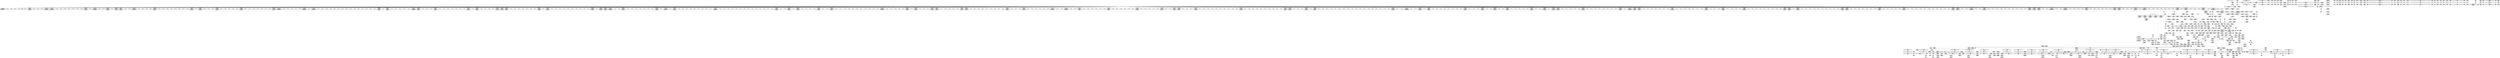 digraph {
	CE0x52a4400 [shape=record,shape=Mrecord,label="{CE0x52a4400|12:_i32,_56:_i8*,_:_CRE_169,170_}"]
	CE0x52a2460 [shape=record,shape=Mrecord,label="{CE0x52a2460|i64*_getelementptr_inbounds_(_8_x_i64_,_8_x_i64_*___llvm_gcov_ctr154,_i64_0,_i64_6)|*Constant*}"]
	CE0x52b4860 [shape=record,shape=Mrecord,label="{CE0x52b4860|12:_i32,_56:_i8*,_:_CRE_585,586_}"]
	CE0x52ba3b0 [shape=record,shape=Mrecord,label="{CE0x52ba3b0|12:_i32,_56:_i8*,_:_CRE_808,816_|*MultipleSource*|Function::inode_has_perm&Arg::inode::|*LoadInst*|security/selinux/hooks.c,1627|security/selinux/hooks.c,1611}"]
	CE0x5282e80 [shape=record,shape=Mrecord,label="{CE0x5282e80|GLOBAL:___llvm_gcov_ctr155|Global_var:__llvm_gcov_ctr155|*SummSource*}"]
	CE0x522ae10 [shape=record,shape=Mrecord,label="{CE0x522ae10|selinux_inode_getxattr:_tmp21|security/selinux/hooks.c,3041|*SummSink*}"]
	CE0x522dd20 [shape=record,shape=Mrecord,label="{CE0x522dd20|_ret_i32_%call5,_!dbg_!27741|security/selinux/hooks.c,3043|*SummSink*}"]
	CE0x527fa40 [shape=record,shape=Mrecord,label="{CE0x527fa40|avc_has_perm:_entry|*SummSource*}"]
	CE0x52d5b70 [shape=record,shape=Mrecord,label="{CE0x52d5b70|i32_512|*Constant*}"]
	CE0x5240ed0 [shape=record,shape=Mrecord,label="{CE0x5240ed0|i8*_getelementptr_inbounds_(_25_x_i8_,_25_x_i8_*_.str3,_i32_0,_i32_0)|*Constant*|*SummSource*}"]
	CE0x5296f60 [shape=record,shape=Mrecord,label="{CE0x5296f60|inode_has_perm:_tmp1|*SummSink*}"]
	CE0x52af290 [shape=record,shape=Mrecord,label="{CE0x52af290|12:_i32,_56:_i8*,_:_CRE_464,472_|*MultipleSource*|Function::inode_has_perm&Arg::inode::|*LoadInst*|security/selinux/hooks.c,1627|security/selinux/hooks.c,1611}"]
	CE0x5283970 [shape=record,shape=Mrecord,label="{CE0x5283970|__validate_creds:_tmp4|include/linux/cred.h,173|*SummSource*}"]
	CE0x52a5e60 [shape=record,shape=Mrecord,label="{CE0x52a5e60|12:_i32,_56:_i8*,_:_CRE_192,193_}"]
	CE0x5296330 [shape=record,shape=Mrecord,label="{CE0x5296330|__validate_creds:_file|Function::__validate_creds&Arg::file::|*SummSource*}"]
	CE0x52c80b0 [shape=record,shape=Mrecord,label="{CE0x52c80b0|inode_has_perm:_sid3|security/selinux/hooks.c,1617|*SummSource*}"]
	CE0x527d2f0 [shape=record,shape=Mrecord,label="{CE0x527d2f0|i32_1|*Constant*|*SummSink*}"]
	CE0x52bbf00 [shape=record,shape=Mrecord,label="{CE0x52bbf00|12:_i32,_56:_i8*,_:_CRE_873,874_}"]
	CE0x529c860 [shape=record,shape=Mrecord,label="{CE0x529c860|i32_22|*Constant*|*SummSink*}"]
	CE0x52b3690 [shape=record,shape=Mrecord,label="{CE0x52b3690|12:_i32,_56:_i8*,_:_CRE_570,571_}"]
	CE0x52cbed0 [shape=record,shape=Mrecord,label="{CE0x52cbed0|inode_has_perm:_tmp20|security/selinux/hooks.c,1618|*SummSink*}"]
	CE0x52aec30 [shape=record,shape=Mrecord,label="{CE0x52aec30|12:_i32,_56:_i8*,_:_CRE_440,448_|*MultipleSource*|Function::inode_has_perm&Arg::inode::|*LoadInst*|security/selinux/hooks.c,1627|security/selinux/hooks.c,1611}"]
	CE0x522ca70 [shape=record,shape=Mrecord,label="{CE0x522ca70|dentry_has_perm:_dentry|Function::dentry_has_perm&Arg::dentry::}"]
	CE0x52ac620 [shape=record,shape=Mrecord,label="{CE0x52ac620|12:_i32,_56:_i8*,_:_CRE_305,306_}"]
	CE0x52879d0 [shape=record,shape=Mrecord,label="{CE0x52879d0|__validate_creds:_tmp1|*SummSink*}"]
	CE0x522c5a0 [shape=record,shape=Mrecord,label="{CE0x522c5a0|selinux_inode_getxattr:_dentry|Function::selinux_inode_getxattr&Arg::dentry::|*SummSource*}"]
	CE0x52d2220 [shape=record,shape=Mrecord,label="{CE0x52d2220|inode_has_perm:_tobool2|security/selinux/hooks.c,1611}"]
	"CONST[source:2(external),value:2(dynamic)][purpose:{subject}]"
	CE0x5276f70 [shape=record,shape=Mrecord,label="{CE0x5276f70|104:_%struct.inode*,_:_CRE_256,264_|*MultipleSource*|Function::selinux_inode_getxattr&Arg::dentry::|Function::dentry_has_perm&Arg::dentry::|security/selinux/hooks.c,1627}"]
	CE0x52b2160 [shape=record,shape=Mrecord,label="{CE0x52b2160|12:_i32,_56:_i8*,_:_CRE_553,554_}"]
	CE0x5227e90 [shape=record,shape=Mrecord,label="{CE0x5227e90|104:_%struct.inode*,_:_CRE_185,186_}"]
	CE0x523c0b0 [shape=record,shape=Mrecord,label="{CE0x523c0b0|i1_true|*Constant*}"]
	CE0x52bd200 [shape=record,shape=Mrecord,label="{CE0x52bd200|12:_i32,_56:_i8*,_:_CRE_889,890_}"]
	CE0x5231b00 [shape=record,shape=Mrecord,label="{CE0x5231b00|selinux_inode_getxattr:_tobool|security/selinux/hooks.c,3041|*SummSink*}"]
	CE0x524b0d0 [shape=record,shape=Mrecord,label="{CE0x524b0d0|i64*_getelementptr_inbounds_(_11_x_i64_,_11_x_i64_*___llvm_gcov_ctr239,_i64_0,_i64_6)|*Constant*}"]
	CE0x523bb70 [shape=record,shape=Mrecord,label="{CE0x523bb70|selinux_inode_getxattr:_tmp14|security/selinux/hooks.c,3041|*SummSource*}"]
	CE0x52bb940 [shape=record,shape=Mrecord,label="{CE0x52bb940|12:_i32,_56:_i8*,_:_CRE_868,869_}"]
	CE0x52d33e0 [shape=record,shape=Mrecord,label="{CE0x52d33e0|inode_has_perm:_tmp8|security/selinux/hooks.c,1611}"]
	CE0x528ea60 [shape=record,shape=Mrecord,label="{CE0x528ea60|12:_i32,_56:_i8*,_:_CRE_163,164_}"]
	CE0x52ac750 [shape=record,shape=Mrecord,label="{CE0x52ac750|12:_i32,_56:_i8*,_:_CRE_306,307_}"]
	CE0x52a1240 [shape=record,shape=Mrecord,label="{CE0x52a1240|0:_i32,_4:_i32,_8:_i32,_12:_i32,_:_CMRE_20,24_|*MultipleSource*|security/selinux/hooks.c,196|security/selinux/hooks.c,197|*LoadInst*|security/selinux/hooks.c,196}"]
	CE0x52bb670 [shape=record,shape=Mrecord,label="{CE0x52bb670|12:_i32,_56:_i8*,_:_CRE_866,867_}"]
	CE0x52ad720 [shape=record,shape=Mrecord,label="{CE0x52ad720|12:_i32,_56:_i8*,_:_CRE_352,360_|*MultipleSource*|Function::inode_has_perm&Arg::inode::|*LoadInst*|security/selinux/hooks.c,1627|security/selinux/hooks.c,1611}"]
	CE0x5229810 [shape=record,shape=Mrecord,label="{CE0x5229810|get_current:_tmp}"]
	CE0x5286b70 [shape=record,shape=Mrecord,label="{CE0x5286b70|i32_4|*Constant*}"]
	CE0x52c7410 [shape=record,shape=Mrecord,label="{CE0x52c7410|i32_10|*Constant*|*SummSink*}"]
	CE0x52b57d0 [shape=record,shape=Mrecord,label="{CE0x52b57d0|12:_i32,_56:_i8*,_:_CRE_598,599_}"]
	CE0x52423a0 [shape=record,shape=Mrecord,label="{CE0x52423a0|i8*_getelementptr_inbounds_(_45_x_i8_,_45_x_i8_*_.str12,_i32_0,_i32_0)|*Constant*|*SummSink*}"]
	CE0x522d7b0 [shape=record,shape=Mrecord,label="{CE0x522d7b0|_ret_i32_%call,_!dbg_!27723|security/selinux/hooks.c,1632|*SummSource*}"]
	CE0x52b0bd0 [shape=record,shape=Mrecord,label="{CE0x52b0bd0|12:_i32,_56:_i8*,_:_CRE_500,504_|*MultipleSource*|Function::inode_has_perm&Arg::inode::|*LoadInst*|security/selinux/hooks.c,1627|security/selinux/hooks.c,1611}"]
	CE0x525e280 [shape=record,shape=Mrecord,label="{CE0x525e280|dentry_has_perm:_tmp1|*SummSink*}"]
	CE0x52a23f0 [shape=record,shape=Mrecord,label="{CE0x52a23f0|i64*_getelementptr_inbounds_(_8_x_i64_,_8_x_i64_*___llvm_gcov_ctr154,_i64_0,_i64_6)|*Constant*|*SummSink*}"]
	CE0x527e900 [shape=record,shape=Mrecord,label="{CE0x527e900|avc_has_perm:_ssid|Function::avc_has_perm&Arg::ssid::}"]
	CE0x5233b90 [shape=record,shape=Mrecord,label="{CE0x5233b90|selinux_inode_getxattr:_land.lhs.true|*SummSource*}"]
	CE0x5286e60 [shape=record,shape=Mrecord,label="{CE0x5286e60|cred_sid:_tmp|*SummSink*}"]
	CE0x5228e80 [shape=record,shape=Mrecord,label="{CE0x5228e80|104:_%struct.inode*,_:_CRE_202,203_}"]
	CE0x5276340 [shape=record,shape=Mrecord,label="{CE0x5276340|104:_%struct.inode*,_:_CRE_216,217_}"]
	CE0x52d23a0 [shape=record,shape=Mrecord,label="{CE0x52d23a0|inode_has_perm:_tobool2|security/selinux/hooks.c,1611|*SummSource*}"]
	CE0x5252060 [shape=record,shape=Mrecord,label="{CE0x5252060|cred_sid:_tmp4|*LoadInst*|security/selinux/hooks.c,196|*SummSink*}"]
	CE0x52f1a20 [shape=record,shape=Mrecord,label="{CE0x52f1a20|i64*_getelementptr_inbounds_(_2_x_i64_,_2_x_i64_*___llvm_gcov_ctr131,_i64_0,_i64_0)|*Constant*}"]
	CE0x52c03e0 [shape=record,shape=Mrecord,label="{CE0x52c03e0|12:_i32,_56:_i8*,_:_CRE_931,932_}"]
	CE0x52b8810 [shape=record,shape=Mrecord,label="{CE0x52b8810|12:_i32,_56:_i8*,_:_CRE_688,692_|*MultipleSource*|Function::inode_has_perm&Arg::inode::|*LoadInst*|security/selinux/hooks.c,1627|security/selinux/hooks.c,1611}"]
	CE0x525ead0 [shape=record,shape=Mrecord,label="{CE0x525ead0|selinux_inode_getxattr:_tmp|*SummSink*}"]
	CE0x52be9c0 [shape=record,shape=Mrecord,label="{CE0x52be9c0|12:_i32,_56:_i8*,_:_CRE_909,910_}"]
	CE0x522bf50 [shape=record,shape=Mrecord,label="{CE0x522bf50|dentry_has_perm:_cred|Function::dentry_has_perm&Arg::cred::}"]
	CE0x523e550 [shape=record,shape=Mrecord,label="{CE0x523e550|dentry_has_perm:_dentry1|security/selinux/hooks.c,1631|*SummSink*}"]
	CE0x529bd10 [shape=record,shape=Mrecord,label="{CE0x529bd10|104:_%struct.inode*,_:_CRE_56,64_|*MultipleSource*|Function::selinux_inode_getxattr&Arg::dentry::|Function::dentry_has_perm&Arg::dentry::|security/selinux/hooks.c,1627}"]
	CE0x52a58c0 [shape=record,shape=Mrecord,label="{CE0x52a58c0|12:_i32,_56:_i8*,_:_CRE_186,187_}"]
	CE0x52a5d70 [shape=record,shape=Mrecord,label="{CE0x52a5d70|12:_i32,_56:_i8*,_:_CRE_191,192_}"]
	CE0x5276bb0 [shape=record,shape=Mrecord,label="{CE0x5276bb0|104:_%struct.inode*,_:_CRE_232,240_|*MultipleSource*|Function::selinux_inode_getxattr&Arg::dentry::|Function::dentry_has_perm&Arg::dentry::|security/selinux/hooks.c,1627}"]
	CE0x525c470 [shape=record,shape=Mrecord,label="{CE0x525c470|cred_sid:_tmp2|*SummSource*}"]
	CE0x522f7e0 [shape=record,shape=Mrecord,label="{CE0x522f7e0|__validate_creds:_tmp7|include/linux/cred.h,174|*SummSource*}"]
	CE0x5255f70 [shape=record,shape=Mrecord,label="{CE0x5255f70|dentry_has_perm:_type|security/selinux/hooks.c,1630|*SummSink*}"]
	CE0x52d0d50 [shape=record,shape=Mrecord,label="{CE0x52d0d50|inode_has_perm:_conv|security/selinux/hooks.c,1611}"]
	CE0x5258960 [shape=record,shape=Mrecord,label="{CE0x5258960|selinux_inode_getxattr:_tmp5|security/selinux/hooks.c,3041|*SummSink*}"]
	CE0x52a8860 [shape=record,shape=Mrecord,label="{CE0x52a8860|12:_i32,_56:_i8*,_:_CRE_253,254_}"]
	CE0x52bcd40 [shape=record,shape=Mrecord,label="{CE0x52bcd40|12:_i32,_56:_i8*,_:_CRE_885,886_}"]
	CE0x524cc90 [shape=record,shape=Mrecord,label="{CE0x524cc90|selinux_inode_getxattr:_tmp4|security/selinux/hooks.c,3041}"]
	CE0x524d220 [shape=record,shape=Mrecord,label="{CE0x524d220|i64_5|*Constant*|*SummSink*}"]
	CE0x52d0e80 [shape=record,shape=Mrecord,label="{CE0x52d0e80|inode_has_perm:_lnot.ext|security/selinux/hooks.c,1611}"]
	CE0x5287ea0 [shape=record,shape=Mrecord,label="{CE0x5287ea0|_call_void_mcount()_#3|*SummSource*}"]
	CE0x52a48b0 [shape=record,shape=Mrecord,label="{CE0x52a48b0|12:_i32,_56:_i8*,_:_CRE_174,175_}"]
	CE0x5235bd0 [shape=record,shape=Mrecord,label="{CE0x5235bd0|get_current:_tmp1|*SummSource*}"]
	CE0x52a4130 [shape=record,shape=Mrecord,label="{CE0x52a4130|12:_i32,_56:_i8*,_:_CRE_166,167_}"]
	CE0x52a5160 [shape=record,shape=Mrecord,label="{CE0x52a5160|__validate_creds:_lnot1|include/linux/cred.h,173|*SummSource*}"]
	CE0x52289d0 [shape=record,shape=Mrecord,label="{CE0x52289d0|104:_%struct.inode*,_:_CRE_197,198_}"]
	CE0x52ae1c0 [shape=record,shape=Mrecord,label="{CE0x52ae1c0|12:_i32,_56:_i8*,_:_CRE_400,408_|*MultipleSource*|Function::inode_has_perm&Arg::inode::|*LoadInst*|security/selinux/hooks.c,1627|security/selinux/hooks.c,1611}"]
	CE0x52a67c0 [shape=record,shape=Mrecord,label="{CE0x52a67c0|12:_i32,_56:_i8*,_:_CRE_202,203_}"]
	CE0x52ce600 [shape=record,shape=Mrecord,label="{CE0x52ce600|_ret_i32_%retval.0,_!dbg_!27728|security/selinux/avc.c,775}"]
	CE0x522b1e0 [shape=record,shape=Mrecord,label="{CE0x522b1e0|selinux_inode_getxattr:_call5|security/selinux/hooks.c,3043|*SummSource*}"]
	CE0x5250db0 [shape=record,shape=Mrecord,label="{CE0x5250db0|selinux_inode_getxattr:_tmp18|security/selinux/hooks.c,3041|*SummSink*}"]
	CE0x5259260 [shape=record,shape=Mrecord,label="{CE0x5259260|inode_has_perm:_tmp3|*SummSink*}"]
	CE0x52ab1f0 [shape=record,shape=Mrecord,label="{CE0x52ab1f0|12:_i32,_56:_i8*,_:_CRE_288,289_}"]
	CE0x52941c0 [shape=record,shape=Mrecord,label="{CE0x52941c0|i64_1|*Constant*}"]
	CE0x527afd0 [shape=record,shape=Mrecord,label="{CE0x527afd0|inode_has_perm:_if.end}"]
	CE0x5224b40 [shape=record,shape=Mrecord,label="{CE0x5224b40|i64_5|*Constant*}"]
	CE0x52d02d0 [shape=record,shape=Mrecord,label="{CE0x52d02d0|inode_has_perm:_lnot|security/selinux/hooks.c,1611|*SummSource*}"]
	CE0x5252e30 [shape=record,shape=Mrecord,label="{CE0x5252e30|12:_i32,_56:_i8*,_:_CRE_139,140_}"]
	CE0x52773c0 [shape=record,shape=Mrecord,label="{CE0x52773c0|104:_%struct.inode*,_:_CRE_280,288_|*MultipleSource*|Function::selinux_inode_getxattr&Arg::dentry::|Function::dentry_has_perm&Arg::dentry::|security/selinux/hooks.c,1627}"]
	CE0x528d200 [shape=record,shape=Mrecord,label="{CE0x528d200|i64*_getelementptr_inbounds_(_2_x_i64_,_2_x_i64_*___llvm_gcov_ctr98,_i64_0,_i64_0)|*Constant*|*SummSource*}"]
	CE0x52771d0 [shape=record,shape=Mrecord,label="{CE0x52771d0|104:_%struct.inode*,_:_CRE_272,280_|*MultipleSource*|Function::selinux_inode_getxattr&Arg::dentry::|Function::dentry_has_perm&Arg::dentry::|security/selinux/hooks.c,1627}"]
	CE0x52768e0 [shape=record,shape=Mrecord,label="{CE0x52768e0|104:_%struct.inode*,_:_CRE_222,223_}"]
	CE0x52b0380 [shape=record,shape=Mrecord,label="{CE0x52b0380|12:_i32,_56:_i8*,_:_CRE_483,484_}"]
	CE0x5259150 [shape=record,shape=Mrecord,label="{CE0x5259150|inode_has_perm:_tmp3|*SummSource*}"]
	CE0x522bbe0 [shape=record,shape=Mrecord,label="{CE0x522bbe0|dentry_has_perm:_entry|*SummSink*}"]
	CE0x522a600 [shape=record,shape=Mrecord,label="{CE0x522a600|selinux_inode_getxattr:_tmp|*SummSource*}"]
	CE0x5279130 [shape=record,shape=Mrecord,label="{CE0x5279130|GLOBAL:_inode_has_perm|*Constant*|*SummSink*}"]
	CE0x52f1630 [shape=record,shape=Mrecord,label="{CE0x52f1630|__validate_creds:_tmp9|include/linux/cred.h,175}"]
	CE0x52aae60 [shape=record,shape=Mrecord,label="{CE0x52aae60|12:_i32,_56:_i8*,_:_CRE_285,286_}"]
	CE0x5287ba0 [shape=record,shape=Mrecord,label="{CE0x5287ba0|__validate_creds:_line|Function::__validate_creds&Arg::line::|*SummSink*}"]
	CE0x5241460 [shape=record,shape=Mrecord,label="{CE0x5241460|i64*_getelementptr_inbounds_(_11_x_i64_,_11_x_i64_*___llvm_gcov_ctr239,_i64_0,_i64_9)|*Constant*}"]
	CE0x528d0e0 [shape=record,shape=Mrecord,label="{CE0x528d0e0|get_current:_tmp3|*SummSink*}"]
	CE0x5256190 [shape=record,shape=Mrecord,label="{CE0x5256190|104:_%struct.inode*,_:_CRE_150,151_}"]
	CE0x52b30a0 [shape=record,shape=Mrecord,label="{CE0x52b30a0|12:_i32,_56:_i8*,_:_CRE_565,566_}"]
	CE0x5255250 [shape=record,shape=Mrecord,label="{CE0x5255250|i32_78|*Constant*|*SummSink*}"]
	CE0x5235a60 [shape=record,shape=Mrecord,label="{CE0x5235a60|selinux_inode_getxattr:_call|security/selinux/hooks.c,3041}"]
	CE0x5236b20 [shape=record,shape=Mrecord,label="{CE0x5236b20|selinux_inode_getxattr:_tmp20|security/selinux/hooks.c,3041|*SummSource*}"]
	CE0x5277990 [shape=record,shape=Mrecord,label="{CE0x5277990|104:_%struct.inode*,_:_CRE_304,305_}"]
	CE0x523bb00 [shape=record,shape=Mrecord,label="{CE0x523bb00|selinux_inode_getxattr:_tmp14|security/selinux/hooks.c,3041}"]
	CE0x52451b0 [shape=record,shape=Mrecord,label="{CE0x52451b0|i64*_getelementptr_inbounds_(_11_x_i64_,_11_x_i64_*___llvm_gcov_ctr239,_i64_0,_i64_8)|*Constant*}"]
	CE0x52a65e0 [shape=record,shape=Mrecord,label="{CE0x52a65e0|12:_i32,_56:_i8*,_:_CRE_200,201_}"]
	CE0x527a5e0 [shape=record,shape=Mrecord,label="{CE0x527a5e0|inode_has_perm:_adp|Function::inode_has_perm&Arg::adp::|*SummSink*}"]
	CE0x52f1a90 [shape=record,shape=Mrecord,label="{CE0x52f1a90|cred_sid:_bb|*SummSource*}"]
	CE0x52e9cd0 [shape=record,shape=Mrecord,label="{CE0x52e9cd0|inode_has_perm:_tmp16|security/selinux/hooks.c,1615}"]
	"CONST[source:1(input),value:2(dynamic)][purpose:{subject}]"
	CE0x52b8180 [shape=record,shape=Mrecord,label="{CE0x52b8180|12:_i32,_56:_i8*,_:_CRE_672,680_|*MultipleSource*|Function::inode_has_perm&Arg::inode::|*LoadInst*|security/selinux/hooks.c,1627|security/selinux/hooks.c,1611}"]
	CE0x524fec0 [shape=record,shape=Mrecord,label="{CE0x524fec0|selinux_inode_getxattr:_tmp6|security/selinux/hooks.c,3041|*SummSource*}"]
	CE0x52464b0 [shape=record,shape=Mrecord,label="{CE0x52464b0|__validate_creds:_tmp5|include/linux/cred.h,173|*SummSink*}"]
	CE0x527c880 [shape=record,shape=Mrecord,label="{CE0x527c880|_call_void_mcount()_#3}"]
	CE0x5291210 [shape=record,shape=Mrecord,label="{CE0x5291210|dentry_has_perm:_ad|security/selinux/hooks.c, 1628}"]
	CE0x5277e30 [shape=record,shape=Mrecord,label="{CE0x5277e30|104:_%struct.inode*,_:_CRE_91,92_}"]
	CE0x52cfa00 [shape=record,shape=Mrecord,label="{CE0x52cfa00|inode_has_perm:_and|security/selinux/hooks.c,1611|*SummSink*}"]
	CE0x5276ac0 [shape=record,shape=Mrecord,label="{CE0x5276ac0|104:_%struct.inode*,_:_CRE_224,232_|*MultipleSource*|Function::selinux_inode_getxattr&Arg::dentry::|Function::dentry_has_perm&Arg::dentry::|security/selinux/hooks.c,1627}"]
	CE0x5240da0 [shape=record,shape=Mrecord,label="{CE0x5240da0|i8*_getelementptr_inbounds_(_25_x_i8_,_25_x_i8_*_.str3,_i32_0,_i32_0)|*Constant*}"]
	CE0x52b7320 [shape=record,shape=Mrecord,label="{CE0x52b7320|12:_i32,_56:_i8*,_:_CRE_621,622_}"]
	CE0x52355a0 [shape=record,shape=Mrecord,label="{CE0x52355a0|selinux_inode_getxattr:_do.end}"]
	CE0x5288c00 [shape=record,shape=Mrecord,label="{CE0x5288c00|_ret_void,_!dbg_!27722|include/linux/cred.h,175}"]
	CE0x52945e0 [shape=record,shape=Mrecord,label="{CE0x52945e0|inode_has_perm:_i_flags|security/selinux/hooks.c,1611}"]
	CE0x52bee80 [shape=record,shape=Mrecord,label="{CE0x52bee80|12:_i32,_56:_i8*,_:_CRE_913,914_}"]
	CE0x5234bf0 [shape=record,shape=Mrecord,label="{CE0x5234bf0|i8*_getelementptr_inbounds_(_45_x_i8_,_45_x_i8_*_.str12,_i32_0,_i32_0)|*Constant*}"]
	CE0x52a7260 [shape=record,shape=Mrecord,label="{CE0x52a7260|12:_i32,_56:_i8*,_:_CRE_224,232_|*MultipleSource*|Function::inode_has_perm&Arg::inode::|*LoadInst*|security/selinux/hooks.c,1627|security/selinux/hooks.c,1611}"]
	CE0x52532f0 [shape=record,shape=Mrecord,label="{CE0x52532f0|12:_i32,_56:_i8*,_:_CRE_145,146_}"]
	CE0x52d5360 [shape=record,shape=Mrecord,label="{CE0x52d5360|inode_has_perm:_tmp11|security/selinux/hooks.c,1612|*SummSink*}"]
	CE0x52b7910 [shape=record,shape=Mrecord,label="{CE0x52b7910|12:_i32,_56:_i8*,_:_CRE_640,648_|*MultipleSource*|Function::inode_has_perm&Arg::inode::|*LoadInst*|security/selinux/hooks.c,1627|security/selinux/hooks.c,1611}"]
	CE0x523ebf0 [shape=record,shape=Mrecord,label="{CE0x523ebf0|inode_has_perm:_entry|*SummSource*}"]
	CE0x5289260 [shape=record,shape=Mrecord,label="{CE0x5289260|_call_void_mcount()_#3}"]
	CE0x52c6fb0 [shape=record,shape=Mrecord,label="{CE0x52c6fb0|_ret_i32_%tmp6,_!dbg_!27716|security/selinux/hooks.c,197|*SummSink*}"]
	CE0x529d720 [shape=record,shape=Mrecord,label="{CE0x529d720|12:_i32,_56:_i8*,_:_CRE_16,24_|*MultipleSource*|Function::inode_has_perm&Arg::inode::|*LoadInst*|security/selinux/hooks.c,1627|security/selinux/hooks.c,1611}"]
	CE0x52a13b0 [shape=record,shape=Mrecord,label="{CE0x52a13b0|cred_sid:_tmp6|security/selinux/hooks.c,197}"]
	CE0x5293fc0 [shape=record,shape=Mrecord,label="{CE0x5293fc0|__validate_creds:_file|Function::__validate_creds&Arg::file::|*SummSink*}"]
	CE0x524cbf0 [shape=record,shape=Mrecord,label="{CE0x524cbf0|i64_3|*Constant*|*SummSink*}"]
	CE0x52875f0 [shape=record,shape=Mrecord,label="{CE0x52875f0|COLLAPSED:_GCMRE___llvm_gcov_ctr154_internal_global_8_x_i64_zeroinitializer:_elem_0:default:}"]
	CE0x5228340 [shape=record,shape=Mrecord,label="{CE0x5228340|104:_%struct.inode*,_:_CRE_190,191_}"]
	CE0x528e1f0 [shape=record,shape=Mrecord,label="{CE0x528e1f0|12:_i32,_56:_i8*,_:_CRE_154,155_}"]
	CE0x529bb20 [shape=record,shape=Mrecord,label="{CE0x529bb20|104:_%struct.inode*,_:_CRE_48,52_|*MultipleSource*|Function::selinux_inode_getxattr&Arg::dentry::|Function::dentry_has_perm&Arg::dentry::|security/selinux/hooks.c,1627}"]
	CE0x52a4a90 [shape=record,shape=Mrecord,label="{CE0x52a4a90|12:_i32,_56:_i8*,_:_CRE_176,177_}"]
	CE0x52a2a10 [shape=record,shape=Mrecord,label="{CE0x52a2a10|inode_has_perm:_tmp14|security/selinux/hooks.c,1614|*SummSink*}"]
	CE0x52bbdd0 [shape=record,shape=Mrecord,label="{CE0x52bbdd0|12:_i32,_56:_i8*,_:_CRE_872,873_}"]
	CE0x52c1b60 [shape=record,shape=Mrecord,label="{CE0x52c1b60|12:_i32,_56:_i8*,_:_CRE_982,983_}"]
	CE0x523c690 [shape=record,shape=Mrecord,label="{CE0x523c690|selinux_inode_getxattr:_call|security/selinux/hooks.c,3041|*SummSink*}"]
	CE0x5231df0 [shape=record,shape=Mrecord,label="{CE0x5231df0|i32_0|*Constant*|*SummSource*}"]
	CE0x522f230 [shape=record,shape=Mrecord,label="{CE0x522f230|__validate_creds:_tmp6|include/linux/cred.h,174|*SummSink*}"]
	CE0x5236720 [shape=record,shape=Mrecord,label="{CE0x5236720|i64*_getelementptr_inbounds_(_11_x_i64_,_11_x_i64_*___llvm_gcov_ctr239,_i64_0,_i64_10)|*Constant*|*SummSink*}"]
	CE0x522ece0 [shape=record,shape=Mrecord,label="{CE0x522ece0|dentry_has_perm:_tmp4|*LoadInst*|security/selinux/hooks.c,1627}"]
	CE0x52c8bc0 [shape=record,shape=Mrecord,label="{CE0x52c8bc0|inode_has_perm:_tmp13|security/selinux/hooks.c,1614}"]
	CE0x523a0e0 [shape=record,shape=Mrecord,label="{CE0x523a0e0|selinux_inode_getxattr:_tmp11|security/selinux/hooks.c,3041|*SummSink*}"]
	CE0x52bfb90 [shape=record,shape=Mrecord,label="{CE0x52bfb90|12:_i32,_56:_i8*,_:_CRE_924,925_}"]
	CE0x524d3a0 [shape=record,shape=Mrecord,label="{CE0x524d3a0|i64_4|*Constant*}"]
	CE0x52c0b00 [shape=record,shape=Mrecord,label="{CE0x52c0b00|12:_i32,_56:_i8*,_:_CRE_944,952_|*MultipleSource*|Function::inode_has_perm&Arg::inode::|*LoadInst*|security/selinux/hooks.c,1627|security/selinux/hooks.c,1611}"]
	CE0x523b6c0 [shape=record,shape=Mrecord,label="{CE0x523b6c0|selinux_inode_getxattr:_tmp13|security/selinux/hooks.c,3041|*SummSink*}"]
	CE0x5279e20 [shape=record,shape=Mrecord,label="{CE0x5279e20|inode_has_perm:_perms|Function::inode_has_perm&Arg::perms::}"]
	CE0x5237640 [shape=record,shape=Mrecord,label="{CE0x5237640|_call_void_mcount()_#3|*SummSink*}"]
	CE0x52b4bf0 [shape=record,shape=Mrecord,label="{CE0x52b4bf0|12:_i32,_56:_i8*,_:_CRE_588,589_}"]
	CE0x5228520 [shape=record,shape=Mrecord,label="{CE0x5228520|104:_%struct.inode*,_:_CRE_192,193_}"]
	CE0x52d1240 [shape=record,shape=Mrecord,label="{CE0x52d1240|inode_has_perm:_conv|security/selinux/hooks.c,1611|*SummSource*}"]
	CE0x52d1870 [shape=record,shape=Mrecord,label="{CE0x52d1870|GLOBAL:_llvm.expect.i64|*Constant*|*SummSink*}"]
	CE0x522d360 [shape=record,shape=Mrecord,label="{CE0x522d360|dentry_has_perm:_av|Function::dentry_has_perm&Arg::av::|*SummSource*}"]
	CE0x52b0840 [shape=record,shape=Mrecord,label="{CE0x52b0840|12:_i32,_56:_i8*,_:_CRE_487,488_}"]
	CE0x5283350 [shape=record,shape=Mrecord,label="{CE0x5283350|__validate_creds:_tmp3|include/linux/cred.h,173}"]
	CE0x52a6400 [shape=record,shape=Mrecord,label="{CE0x52a6400|12:_i32,_56:_i8*,_:_CRE_198,199_}"]
	CE0x5259080 [shape=record,shape=Mrecord,label="{CE0x5259080|inode_has_perm:_tmp3}"]
	CE0x5248d80 [shape=record,shape=Mrecord,label="{CE0x5248d80|i8_1|*Constant*|*SummSource*}"]
	CE0x52456d0 [shape=record,shape=Mrecord,label="{CE0x52456d0|selinux_inode_getxattr:_tmp15|security/selinux/hooks.c,3041|*SummSink*}"]
	CE0x528e010 [shape=record,shape=Mrecord,label="{CE0x528e010|12:_i32,_56:_i8*,_:_CRE_152,153_}"]
	CE0x52b3560 [shape=record,shape=Mrecord,label="{CE0x52b3560|12:_i32,_56:_i8*,_:_CRE_569,570_}"]
	CE0x5257180 [shape=record,shape=Mrecord,label="{CE0x5257180|104:_%struct.inode*,_:_CRE_167,168_}"]
	CE0x5239b40 [shape=record,shape=Mrecord,label="{CE0x5239b40|dentry_has_perm:_bb|*SummSource*}"]
	CE0x528e790 [shape=record,shape=Mrecord,label="{CE0x528e790|12:_i32,_56:_i8*,_:_CRE_160,161_}"]
	CE0x5230cd0 [shape=record,shape=Mrecord,label="{CE0x5230cd0|get_current:_tmp|*SummSink*}"]
	CE0x527e120 [shape=record,shape=Mrecord,label="{CE0x527e120|__validate_creds:_conv|include/linux/cred.h,173|*SummSource*}"]
	CE0x52580d0 [shape=record,shape=Mrecord,label="{CE0x52580d0|selinux_inode_getxattr:_tmp3|*SummSink*}"]
	CE0x52f2160 [shape=record,shape=Mrecord,label="{CE0x52f2160|i64*_getelementptr_inbounds_(_2_x_i64_,_2_x_i64_*___llvm_gcov_ctr131,_i64_0,_i64_0)|*Constant*|*SummSource*}"]
	CE0x52b18b0 [shape=record,shape=Mrecord,label="{CE0x52b18b0|12:_i32,_56:_i8*,_:_CRE_536,540_|*MultipleSource*|Function::inode_has_perm&Arg::inode::|*LoadInst*|security/selinux/hooks.c,1627|security/selinux/hooks.c,1611}"]
	CE0x525c4e0 [shape=record,shape=Mrecord,label="{CE0x525c4e0|cred_sid:_tmp2|*SummSink*}"]
	CE0x52bc160 [shape=record,shape=Mrecord,label="{CE0x52bc160|12:_i32,_56:_i8*,_:_CRE_875,876_}"]
	CE0x52ace70 [shape=record,shape=Mrecord,label="{CE0x52ace70|12:_i32,_56:_i8*,_:_CRE_312,320_|*MultipleSource*|Function::inode_has_perm&Arg::inode::|*LoadInst*|security/selinux/hooks.c,1627|security/selinux/hooks.c,1611}"]
	CE0x52a9440 [shape=record,shape=Mrecord,label="{CE0x52a9440|12:_i32,_56:_i8*,_:_CRE_263,264_}"]
	CE0x65237e0 [shape=record,shape=Mrecord,label="{CE0x65237e0|selinux_inode_getxattr:_tmp2}"]
	CE0x522d200 [shape=record,shape=Mrecord,label="{CE0x522d200|i64*_getelementptr_inbounds_(_2_x_i64_,_2_x_i64_*___llvm_gcov_ctr98,_i64_0,_i64_0)|*Constant*}"]
	CE0x5246e90 [shape=record,shape=Mrecord,label="{CE0x5246e90|__validate_creds:_tmp6|include/linux/cred.h,174}"]
	CE0x52a38d0 [shape=record,shape=Mrecord,label="{CE0x52a38d0|GLOBAL:_cred_sid|*Constant*}"]
	CE0x52ac4f0 [shape=record,shape=Mrecord,label="{CE0x52ac4f0|12:_i32,_56:_i8*,_:_CRE_304,305_}"]
	CE0x522e000 [shape=record,shape=Mrecord,label="{CE0x522e000|104:_%struct.inode*,_:_CRE_306,307_}"]
	CE0x52b7d40 [shape=record,shape=Mrecord,label="{CE0x52b7d40|12:_i32,_56:_i8*,_:_CRE_656,664_|*MultipleSource*|Function::inode_has_perm&Arg::inode::|*LoadInst*|security/selinux/hooks.c,1627|security/selinux/hooks.c,1611}"]
	CE0x5252ea0 [shape=record,shape=Mrecord,label="{CE0x5252ea0|12:_i32,_56:_i8*,_:_CRE_140,141_}"]
	CE0x5236790 [shape=record,shape=Mrecord,label="{CE0x5236790|selinux_inode_getxattr:_tmp19|security/selinux/hooks.c,3041|*SummSink*}"]
	CE0x528f710 [shape=record,shape=Mrecord,label="{CE0x528f710|i64*_getelementptr_inbounds_(_2_x_i64_,_2_x_i64_*___llvm_gcov_ctr153,_i64_0,_i64_0)|*Constant*|*SummSource*}"]
	CE0x52af6d0 [shape=record,shape=Mrecord,label="{CE0x52af6d0|12:_i32,_56:_i8*,_:_CRE_473,474_}"]
	CE0x52c02b0 [shape=record,shape=Mrecord,label="{CE0x52c02b0|12:_i32,_56:_i8*,_:_CRE_930,931_}"]
	CE0x52a9310 [shape=record,shape=Mrecord,label="{CE0x52a9310|12:_i32,_56:_i8*,_:_CRE_262,263_}"]
	CE0x529de80 [shape=record,shape=Mrecord,label="{CE0x529de80|COLLAPSED:_GCMRE___llvm_gcov_ctr131_internal_global_2_x_i64_zeroinitializer:_elem_0:default:}"]
	CE0x52a8270 [shape=record,shape=Mrecord,label="{CE0x52a8270|12:_i32,_56:_i8*,_:_CRE_248,249_}"]
	CE0x52adb30 [shape=record,shape=Mrecord,label="{CE0x52adb30|12:_i32,_56:_i8*,_:_CRE_376,384_|*MultipleSource*|Function::inode_has_perm&Arg::inode::|*LoadInst*|security/selinux/hooks.c,1627|security/selinux/hooks.c,1611}"]
	CE0x52a3a00 [shape=record,shape=Mrecord,label="{CE0x52a3a00|GLOBAL:_cred_sid|*Constant*|*SummSource*}"]
	CE0x52f0550 [shape=record,shape=Mrecord,label="{CE0x52f0550|i64*_getelementptr_inbounds_(_5_x_i64_,_5_x_i64_*___llvm_gcov_ctr155,_i64_0,_i64_4)|*Constant*}"]
	CE0x52a4b80 [shape=record,shape=Mrecord,label="{CE0x52a4b80|12:_i32,_56:_i8*,_:_CRE_177,178_}"]
	CE0x5228700 [shape=record,shape=Mrecord,label="{CE0x5228700|104:_%struct.inode*,_:_CRE_194,195_}"]
	CE0x5251860 [shape=record,shape=Mrecord,label="{CE0x5251860|cred_sid:_security|security/selinux/hooks.c,196}"]
	CE0x52bc9b0 [shape=record,shape=Mrecord,label="{CE0x52bc9b0|12:_i32,_56:_i8*,_:_CRE_882,883_}"]
	CE0x52d19e0 [shape=record,shape=Mrecord,label="{CE0x52d19e0|GLOBAL:_llvm.expect.i64|*Constant*|*SummSource*}"]
	CE0x52bec20 [shape=record,shape=Mrecord,label="{CE0x52bec20|12:_i32,_56:_i8*,_:_CRE_911,912_}"]
	CE0x528abc0 [shape=record,shape=Mrecord,label="{CE0x528abc0|i64*_getelementptr_inbounds_(_8_x_i64_,_8_x_i64_*___llvm_gcov_ctr154,_i64_0,_i64_0)|*Constant*|*SummSink*}"]
	CE0x52a8ac0 [shape=record,shape=Mrecord,label="{CE0x52a8ac0|12:_i32,_56:_i8*,_:_CRE_255,256_}"]
	CE0x52bdde0 [shape=record,shape=Mrecord,label="{CE0x52bdde0|12:_i32,_56:_i8*,_:_CRE_899,900_}"]
	CE0x525bdb0 [shape=record,shape=Mrecord,label="{CE0x525bdb0|__validate_creds:_if.then}"]
	CE0x52be760 [shape=record,shape=Mrecord,label="{CE0x52be760|12:_i32,_56:_i8*,_:_CRE_907,908_}"]
	CE0x523e150 [shape=record,shape=Mrecord,label="{CE0x523e150|dentry_has_perm:_u|security/selinux/hooks.c,1631|*SummSource*}"]
	CE0x52552c0 [shape=record,shape=Mrecord,label="{CE0x52552c0|i32_78|*Constant*|*SummSource*}"]
	CE0x52ad500 [shape=record,shape=Mrecord,label="{CE0x52ad500|12:_i32,_56:_i8*,_:_CRE_344,352_|*MultipleSource*|Function::inode_has_perm&Arg::inode::|*LoadInst*|security/selinux/hooks.c,1627|security/selinux/hooks.c,1611}"]
	CE0x5254c90 [shape=record,shape=Mrecord,label="{CE0x5254c90|_ret_%struct.task_struct*_%tmp4,_!dbg_!27714|./arch/x86/include/asm/current.h,14}"]
	CE0x52775b0 [shape=record,shape=Mrecord,label="{CE0x52775b0|104:_%struct.inode*,_:_CRE_288,296_|*MultipleSource*|Function::selinux_inode_getxattr&Arg::dentry::|Function::dentry_has_perm&Arg::dentry::|security/selinux/hooks.c,1627}"]
	CE0x5276070 [shape=record,shape=Mrecord,label="{CE0x5276070|104:_%struct.inode*,_:_CRE_213,214_}"]
	CE0x52a4220 [shape=record,shape=Mrecord,label="{CE0x52a4220|12:_i32,_56:_i8*,_:_CRE_167,168_}"]
	CE0x5254bf0 [shape=record,shape=Mrecord,label="{CE0x5254bf0|_ret_%struct.task_struct*_%tmp4,_!dbg_!27714|./arch/x86/include/asm/current.h,14|*SummSource*}"]
	CE0x52d1f20 [shape=record,shape=Mrecord,label="{CE0x52d1f20|inode_has_perm:_expval|security/selinux/hooks.c,1611|*SummSource*}"]
	CE0x52bc3c0 [shape=record,shape=Mrecord,label="{CE0x52bc3c0|12:_i32,_56:_i8*,_:_CRE_877,878_}"]
	CE0x5246ab0 [shape=record,shape=Mrecord,label="{CE0x5246ab0|i64*_getelementptr_inbounds_(_5_x_i64_,_5_x_i64_*___llvm_gcov_ctr155,_i64_0,_i64_3)|*Constant*|*SummSink*}"]
	CE0x52c6e80 [shape=record,shape=Mrecord,label="{CE0x52c6e80|_ret_i32_%tmp6,_!dbg_!27716|security/selinux/hooks.c,197|*SummSource*}"]
	CE0x52b3b50 [shape=record,shape=Mrecord,label="{CE0x52b3b50|12:_i32,_56:_i8*,_:_CRE_574,575_}"]
	CE0x522dbf0 [shape=record,shape=Mrecord,label="{CE0x522dbf0|_ret_i32_%call5,_!dbg_!27741|security/selinux/hooks.c,3043|*SummSource*}"]
	CE0x52bf930 [shape=record,shape=Mrecord,label="{CE0x52bf930|12:_i32,_56:_i8*,_:_CRE_922,923_}"]
	CE0x52783e0 [shape=record,shape=Mrecord,label="{CE0x52783e0|104:_%struct.inode*,_:_CRE_112,144_|*MultipleSource*|Function::selinux_inode_getxattr&Arg::dentry::|Function::dentry_has_perm&Arg::dentry::|security/selinux/hooks.c,1627}"]
	CE0x5229d30 [shape=record,shape=Mrecord,label="{CE0x5229d30|__validate_creds:_cred|Function::__validate_creds&Arg::cred::|*SummSink*}"]
	CE0x52aa3b0 [shape=record,shape=Mrecord,label="{CE0x52aa3b0|12:_i32,_56:_i8*,_:_CRE_276,277_}"]
	CE0x52777a0 [shape=record,shape=Mrecord,label="{CE0x52777a0|104:_%struct.inode*,_:_CRE_296,304_|*MultipleSource*|Function::selinux_inode_getxattr&Arg::dentry::|Function::dentry_has_perm&Arg::dentry::|security/selinux/hooks.c,1627}"]
	CE0x52b0710 [shape=record,shape=Mrecord,label="{CE0x52b0710|12:_i32,_56:_i8*,_:_CRE_486,487_}"]
	CE0x52d5c60 [shape=record,shape=Mrecord,label="{CE0x52d5c60|i32_512|*Constant*|*SummSource*}"]
	CE0x529b5d0 [shape=record,shape=Mrecord,label="{CE0x529b5d0|104:_%struct.inode*,_:_CRE_147,148_}"]
	CE0x52a8990 [shape=record,shape=Mrecord,label="{CE0x52a8990|12:_i32,_56:_i8*,_:_CRE_254,255_}"]
	CE0x52b2380 [shape=record,shape=Mrecord,label="{CE0x52b2380|12:_i32,_56:_i8*,_:_CRE_554,555_}"]
	CE0x52be630 [shape=record,shape=Mrecord,label="{CE0x52be630|12:_i32,_56:_i8*,_:_CRE_906,907_}"]
	CE0x5293d20 [shape=record,shape=Mrecord,label="{CE0x5293d20|__validate_creds:_cred|Function::__validate_creds&Arg::cred::|*SummSource*}"]
	CE0x52b63b0 [shape=record,shape=Mrecord,label="{CE0x52b63b0|12:_i32,_56:_i8*,_:_CRE_608,609_}"]
	CE0x528c890 [shape=record,shape=Mrecord,label="{CE0x528c890|inode_has_perm:_i_flags|security/selinux/hooks.c,1611|*SummSource*}"]
	CE0x5250690 [shape=record,shape=Mrecord,label="{CE0x5250690|selinux_inode_getxattr:_tmp17|security/selinux/hooks.c,3041|*SummSink*}"]
	CE0x52b3430 [shape=record,shape=Mrecord,label="{CE0x52b3430|12:_i32,_56:_i8*,_:_CRE_568,569_}"]
	CE0x52d4ca0 [shape=record,shape=Mrecord,label="{CE0x52d4ca0|i64*_getelementptr_inbounds_(_8_x_i64_,_8_x_i64_*___llvm_gcov_ctr154,_i64_0,_i64_5)|*Constant*}"]
	CE0x52d4900 [shape=record,shape=Mrecord,label="{CE0x52d4900|inode_has_perm:_tmp10|security/selinux/hooks.c,1611|*SummSink*}"]
	CE0x522ea10 [shape=record,shape=Mrecord,label="{CE0x522ea10|104:_%struct.inode*,_:_CRE_317,318_}"]
	CE0x5279a40 [shape=record,shape=Mrecord,label="{CE0x5279a40|inode_has_perm:_inode|Function::inode_has_perm&Arg::inode::|*SummSource*}"]
	CE0x52acd40 [shape=record,shape=Mrecord,label="{CE0x52acd40|12:_i32,_56:_i8*,_:_CRE_311,312_}"]
	CE0x52bdf10 [shape=record,shape=Mrecord,label="{CE0x52bdf10|12:_i32,_56:_i8*,_:_CRE_900,901_}"]
	CE0x529a8c0 [shape=record,shape=Mrecord,label="{CE0x529a8c0|__validate_creds:_tmp2|include/linux/cred.h,173}"]
	CE0x52884a0 [shape=record,shape=Mrecord,label="{CE0x52884a0|inode_has_perm:_if.then|*SummSource*}"]
	CE0x52a6a90 [shape=record,shape=Mrecord,label="{CE0x52a6a90|12:_i32,_56:_i8*,_:_CRE_205,206_}"]
	CE0x5295190 [shape=record,shape=Mrecord,label="{CE0x5295190|12:_i32,_56:_i8*,_:_CRE_12,16_|*MultipleSource*|Function::inode_has_perm&Arg::inode::|*LoadInst*|security/selinux/hooks.c,1627|security/selinux/hooks.c,1611}"]
	CE0x52a9dc0 [shape=record,shape=Mrecord,label="{CE0x52a9dc0|12:_i32,_56:_i8*,_:_CRE_271,272_}"]
	CE0x5255610 [shape=record,shape=Mrecord,label="{CE0x5255610|selinux_inode_getxattr:_cred4|security/selinux/hooks.c,3041|*SummSource*}"]
	CE0x52b2e40 [shape=record,shape=Mrecord,label="{CE0x52b2e40|12:_i32,_56:_i8*,_:_CRE_563,564_}"]
	CE0x5256af0 [shape=record,shape=Mrecord,label="{CE0x5256af0|104:_%struct.inode*,_:_CRE_160,161_}"]
	CE0x52a57d0 [shape=record,shape=Mrecord,label="{CE0x52a57d0|12:_i32,_56:_i8*,_:_CRE_185,186_}"]
	CE0x52c8ca0 [shape=record,shape=Mrecord,label="{CE0x52c8ca0|inode_has_perm:_tmp13|security/selinux/hooks.c,1614|*SummSink*}"]
	CE0x52aee50 [shape=record,shape=Mrecord,label="{CE0x52aee50|12:_i32,_56:_i8*,_:_CRE_448,456_|*MultipleSource*|Function::inode_has_perm&Arg::inode::|*LoadInst*|security/selinux/hooks.c,1627|security/selinux/hooks.c,1611}"]
	CE0x52a49a0 [shape=record,shape=Mrecord,label="{CE0x52a49a0|12:_i32,_56:_i8*,_:_CRE_175,176_}"]
	CE0x52b9fa0 [shape=record,shape=Mrecord,label="{CE0x52b9fa0|12:_i32,_56:_i8*,_:_CRE_792,800_|*MultipleSource*|Function::inode_has_perm&Arg::inode::|*LoadInst*|security/selinux/hooks.c,1627|security/selinux/hooks.c,1611}"]
	CE0x52a7e10 [shape=record,shape=Mrecord,label="{CE0x52a7e10|12:_i32,_56:_i8*,_:_CRE_244,245_}"]
	CE0x5287270 [shape=record,shape=Mrecord,label="{CE0x5287270|i64*_getelementptr_inbounds_(_8_x_i64_,_8_x_i64_*___llvm_gcov_ctr154,_i64_0,_i64_0)|*Constant*|*SummSource*}"]
	CE0x52a8e50 [shape=record,shape=Mrecord,label="{CE0x52a8e50|12:_i32,_56:_i8*,_:_CRE_258,259_}"]
	CE0x5256910 [shape=record,shape=Mrecord,label="{CE0x5256910|104:_%struct.inode*,_:_CRE_158,159_}"]
	CE0x523b5e0 [shape=record,shape=Mrecord,label="{CE0x523b5e0|selinux_inode_getxattr:_tmp13|security/selinux/hooks.c,3041}"]
	CE0x522a590 [shape=record,shape=Mrecord,label="{CE0x522a590|COLLAPSED:_GCMRE___llvm_gcov_ctr239_internal_global_11_x_i64_zeroinitializer:_elem_0:default:}"]
	CE0x5229330 [shape=record,shape=Mrecord,label="{CE0x5229330|104:_%struct.inode*,_:_CRE_207,208_}"]
	CE0x5228d90 [shape=record,shape=Mrecord,label="{CE0x5228d90|104:_%struct.inode*,_:_CRE_201,202_}"]
	CE0x522ca00 [shape=record,shape=Mrecord,label="{CE0x522ca00|dentry_has_perm:_dentry|Function::dentry_has_perm&Arg::dentry::|*SummSource*}"]
	CE0x5287ca0 [shape=record,shape=Mrecord,label="{CE0x5287ca0|__validate_creds:_line|Function::__validate_creds&Arg::line::}"]
	CE0x527e260 [shape=record,shape=Mrecord,label="{CE0x527e260|dentry_has_perm:_tmp|*SummSink*}"]
	CE0x5278200 [shape=record,shape=Mrecord,label="{CE0x5278200|104:_%struct.inode*,_:_CRE_96,104_|*MultipleSource*|Function::selinux_inode_getxattr&Arg::dentry::|Function::dentry_has_perm&Arg::dentry::|security/selinux/hooks.c,1627}"]
	CE0x52c0c30 [shape=record,shape=Mrecord,label="{CE0x52c0c30|12:_i32,_56:_i8*,_:_CRE_952,960_|*MultipleSource*|Function::inode_has_perm&Arg::inode::|*LoadInst*|security/selinux/hooks.c,1627|security/selinux/hooks.c,1611}"]
	CE0x5235930 [shape=record,shape=Mrecord,label="{CE0x5235930|selinux_inode_getxattr:_tmp2|*SummSink*}"]
	CE0x5293390 [shape=record,shape=Mrecord,label="{CE0x5293390|GLOBAL:_creds_are_invalid|*Constant*|*SummSink*}"]
	CE0x52a68b0 [shape=record,shape=Mrecord,label="{CE0x52a68b0|12:_i32,_56:_i8*,_:_CRE_203,204_}"]
	CE0x52ea060 [shape=record,shape=Mrecord,label="{CE0x52ea060|inode_has_perm:_tmp16|security/selinux/hooks.c,1615|*SummSink*}"]
	CE0x5279520 [shape=record,shape=Mrecord,label="{CE0x5279520|inode_has_perm:_cred|Function::inode_has_perm&Arg::cred::|*SummSource*}"]
	CE0x523e650 [shape=record,shape=Mrecord,label="{CE0x523e650|dentry_has_perm:_dentry1|security/selinux/hooks.c,1631}"]
	CE0x5223260 [shape=record,shape=Mrecord,label="{CE0x5223260|selinux_inode_getxattr:_tmp1|*SummSink*}"]
	CE0x5227cb0 [shape=record,shape=Mrecord,label="{CE0x5227cb0|104:_%struct.inode*,_:_CRE_183,184_}"]
	CE0x52ab580 [shape=record,shape=Mrecord,label="{CE0x52ab580|12:_i32,_56:_i8*,_:_CRE_291,292_}"]
	CE0x52b7f60 [shape=record,shape=Mrecord,label="{CE0x52b7f60|12:_i32,_56:_i8*,_:_CRE_664,672_|*MultipleSource*|Function::inode_has_perm&Arg::inode::|*LoadInst*|security/selinux/hooks.c,1627|security/selinux/hooks.c,1611}"]
	CE0x5227800 [shape=record,shape=Mrecord,label="{CE0x5227800|104:_%struct.inode*,_:_CRE_178,179_}"]
	CE0x52ce3c0 [shape=record,shape=Mrecord,label="{CE0x52ce3c0|avc_has_perm:_tclass|Function::avc_has_perm&Arg::tclass::|*SummSink*}"]
	CE0x52be2a0 [shape=record,shape=Mrecord,label="{CE0x52be2a0|12:_i32,_56:_i8*,_:_CRE_903,904_}"]
	CE0x52a9900 [shape=record,shape=Mrecord,label="{CE0x52a9900|12:_i32,_56:_i8*,_:_CRE_267,268_}"]
	CE0x5258280 [shape=record,shape=Mrecord,label="{CE0x5258280|_call_void_mcount()_#3}"]
	CE0x5229240 [shape=record,shape=Mrecord,label="{CE0x5229240|104:_%struct.inode*,_:_CRE_206,207_}"]
	CE0x52a46d0 [shape=record,shape=Mrecord,label="{CE0x52a46d0|12:_i32,_56:_i8*,_:_CRE_172,173_}"]
	CE0x524ce70 [shape=record,shape=Mrecord,label="{CE0x524ce70|selinux_inode_getxattr:_tmp4|security/selinux/hooks.c,3041|*SummSink*}"]
	CE0x5233dd0 [shape=record,shape=Mrecord,label="{CE0x5233dd0|i64*_getelementptr_inbounds_(_11_x_i64_,_11_x_i64_*___llvm_gcov_ctr239,_i64_0,_i64_1)|*Constant*}"]
	CE0x52a3210 [shape=record,shape=Mrecord,label="{CE0x52a3210|i32_10|*Constant*|*SummSource*}"]
	CE0x5250bb0 [shape=record,shape=Mrecord,label="{CE0x5250bb0|selinux_inode_getxattr:_tmp18|security/selinux/hooks.c,3041|*SummSource*}"]
	CE0x52791c0 [shape=record,shape=Mrecord,label="{CE0x52791c0|inode_has_perm:_cred|Function::inode_has_perm&Arg::cred::}"]
	CE0x525bcb0 [shape=record,shape=Mrecord,label="{CE0x525bcb0|__validate_creds:_if.end|*SummSource*}"]
	CE0x52bfdf0 [shape=record,shape=Mrecord,label="{CE0x52bfdf0|12:_i32,_56:_i8*,_:_CRE_926,927_}"]
	CE0x52b5570 [shape=record,shape=Mrecord,label="{CE0x52b5570|12:_i32,_56:_i8*,_:_CRE_596,597_}"]
	CE0x52b92e0 [shape=record,shape=Mrecord,label="{CE0x52b92e0|12:_i32,_56:_i8*,_:_CRE_736,740_|*MultipleSource*|Function::inode_has_perm&Arg::inode::|*LoadInst*|security/selinux/hooks.c,1627|security/selinux/hooks.c,1611}"]
	CE0x52cb4b0 [shape=record,shape=Mrecord,label="{CE0x52cb4b0|inode_has_perm:_retval.0|*SummSink*}"]
	CE0x5277f60 [shape=record,shape=Mrecord,label="{CE0x5277f60|104:_%struct.inode*,_:_CRE_93,94_}"]
	CE0x52414d0 [shape=record,shape=Mrecord,label="{CE0x52414d0|i32_3041|*Constant*|*SummSink*}"]
	CE0x5250920 [shape=record,shape=Mrecord,label="{CE0x5250920|selinux_inode_getxattr:_tmp19|security/selinux/hooks.c,3041|*SummSource*}"]
	CE0x52d0440 [shape=record,shape=Mrecord,label="{CE0x52d0440|inode_has_perm:_lnot.ext|security/selinux/hooks.c,1611|*SummSink*}"]
	CE0x5279630 [shape=record,shape=Mrecord,label="{CE0x5279630|inode_has_perm:_cred|Function::inode_has_perm&Arg::cred::|*SummSink*}"]
	CE0x52b9090 [shape=record,shape=Mrecord,label="{CE0x52b9090|12:_i32,_56:_i8*,_:_CRE_728,736_|*MultipleSource*|Function::inode_has_perm&Arg::inode::|*LoadInst*|security/selinux/hooks.c,1627|security/selinux/hooks.c,1611}"]
	CE0x52b2f70 [shape=record,shape=Mrecord,label="{CE0x52b2f70|12:_i32,_56:_i8*,_:_CRE_564,565_}"]
	CE0x52befb0 [shape=record,shape=Mrecord,label="{CE0x52befb0|12:_i32,_56:_i8*,_:_CRE_914,915_}"]
	CE0x52b2850 [shape=record,shape=Mrecord,label="{CE0x52b2850|12:_i32,_56:_i8*,_:_CRE_558,559_}"]
	CE0x5233960 [shape=record,shape=Mrecord,label="{CE0x5233960|selinux_inode_getxattr:_if.then}"]
	CE0x5286dc0 [shape=record,shape=Mrecord,label="{CE0x5286dc0|i32_1609|*Constant*|*SummSink*}"]
	CE0x5288d80 [shape=record,shape=Mrecord,label="{CE0x5288d80|_ret_void,_!dbg_!27722|include/linux/cred.h,175|*SummSource*}"]
	CE0x522bc50 [shape=record,shape=Mrecord,label="{CE0x522bc50|i32_16|*Constant*}"]
	CE0x5252c50 [shape=record,shape=Mrecord,label="{CE0x5252c50|12:_i32,_56:_i8*,_:_CRE_138,139_}"]
	CE0x52d4dd0 [shape=record,shape=Mrecord,label="{CE0x52d4dd0|i64*_getelementptr_inbounds_(_8_x_i64_,_8_x_i64_*___llvm_gcov_ctr154,_i64_0,_i64_5)|*Constant*|*SummSource*}"]
	CE0x5255490 [shape=record,shape=Mrecord,label="{CE0x5255490|dentry_has_perm:_entry|*SummSource*}"]
	CE0x524cd60 [shape=record,shape=Mrecord,label="{CE0x524cd60|selinux_inode_getxattr:_tmp4|security/selinux/hooks.c,3041|*SummSource*}"]
	CE0x5230f40 [shape=record,shape=Mrecord,label="{CE0x5230f40|dentry_has_perm:_tmp2|*SummSink*}"]
	CE0x524be70 [shape=record,shape=Mrecord,label="{CE0x524be70|GLOBAL:_selinux_inode_getxattr.__warned|Global_var:selinux_inode_getxattr.__warned}"]
	CE0x4a40110 [shape=record,shape=Mrecord,label="{CE0x4a40110|selinux_inode_getxattr:_tmp3}"]
	CE0x5292270 [shape=record,shape=Mrecord,label="{CE0x5292270|__validate_creds:_expval|include/linux/cred.h,173|*SummSource*}"]
	CE0x52b0970 [shape=record,shape=Mrecord,label="{CE0x52b0970|12:_i32,_56:_i8*,_:_CRE_488,496_|*MultipleSource*|Function::inode_has_perm&Arg::inode::|*LoadInst*|security/selinux/hooks.c,1627|security/selinux/hooks.c,1611}"]
	CE0x5230d40 [shape=record,shape=Mrecord,label="{CE0x5230d40|i64*_getelementptr_inbounds_(_2_x_i64_,_2_x_i64_*___llvm_gcov_ctr98,_i64_0,_i64_1)|*Constant*|*SummSink*}"]
	CE0x52c09d0 [shape=record,shape=Mrecord,label="{CE0x52c09d0|12:_i32,_56:_i8*,_:_CRE_936,944_|*MultipleSource*|Function::inode_has_perm&Arg::inode::|*LoadInst*|security/selinux/hooks.c,1627|security/selinux/hooks.c,1611}"]
	CE0x52add80 [shape=record,shape=Mrecord,label="{CE0x52add80|12:_i32,_56:_i8*,_:_CRE_384,388_|*MultipleSource*|Function::inode_has_perm&Arg::inode::|*LoadInst*|security/selinux/hooks.c,1627|security/selinux/hooks.c,1611}"]
	CE0x52b4730 [shape=record,shape=Mrecord,label="{CE0x52b4730|12:_i32,_56:_i8*,_:_CRE_584,585_}"]
	CE0x52ca7f0 [shape=record,shape=Mrecord,label="{CE0x52ca7f0|inode_has_perm:_retval.0}"]
	CE0x5252890 [shape=record,shape=Mrecord,label="{CE0x5252890|12:_i32,_56:_i8*,_:_CRE_136,137_}"]
	CE0x52c7770 [shape=record,shape=Mrecord,label="{CE0x52c7770|inode_has_perm:_i_security|security/selinux/hooks.c,1615|*SummSource*}"]
	CE0x52cff50 [shape=record,shape=Mrecord,label="{CE0x52cff50|inode_has_perm:_tobool|security/selinux/hooks.c,1611|*SummSource*}"]
	CE0x5233c70 [shape=record,shape=Mrecord,label="{CE0x5233c70|i64*_getelementptr_inbounds_(_11_x_i64_,_11_x_i64_*___llvm_gcov_ctr239,_i64_0,_i64_1)|*Constant*|*SummSink*}"]
	CE0x525a550 [shape=record,shape=Mrecord,label="{CE0x525a550|i64*_getelementptr_inbounds_(_2_x_i64_,_2_x_i64_*___llvm_gcov_ctr131,_i64_0,_i64_1)|*Constant*}"]
	CE0x525c400 [shape=record,shape=Mrecord,label="{CE0x525c400|cred_sid:_tmp2}"]
	CE0x524cb80 [shape=record,shape=Mrecord,label="{CE0x524cb80|i64_3|*Constant*|*SummSource*}"]
	CE0x52556b0 [shape=record,shape=Mrecord,label="{CE0x52556b0|selinux_inode_getxattr:_cred4|security/selinux/hooks.c,3041|*SummSink*}"]
	CE0x52cc750 [shape=record,shape=Mrecord,label="{CE0x52cc750|i64*_getelementptr_inbounds_(_5_x_i64_,_5_x_i64_*___llvm_gcov_ctr155,_i64_0,_i64_0)|*Constant*|*SummSink*}"]
	CE0x5256cd0 [shape=record,shape=Mrecord,label="{CE0x5256cd0|104:_%struct.inode*,_:_CRE_162,163_}"]
	CE0x528b760 [shape=record,shape=Mrecord,label="{CE0x528b760|i1_true|*Constant*}"]
	CE0x52a7f10 [shape=record,shape=Mrecord,label="{CE0x52a7f10|12:_i32,_56:_i8*,_:_CRE_245,246_}"]
	CE0x528e4c0 [shape=record,shape=Mrecord,label="{CE0x528e4c0|12:_i32,_56:_i8*,_:_CRE_157,158_}"]
	CE0x522a020 [shape=record,shape=Mrecord,label="{CE0x522a020|__validate_creds:_cred|Function::__validate_creds&Arg::cred::}"]
	CE0x52a47c0 [shape=record,shape=Mrecord,label="{CE0x52a47c0|12:_i32,_56:_i8*,_:_CRE_173,174_}"]
	CE0x527ec10 [shape=record,shape=Mrecord,label="{CE0x527ec10|avc_has_perm:_tsid|Function::avc_has_perm&Arg::tsid::}"]
	CE0x5255b50 [shape=record,shape=Mrecord,label="{CE0x5255b50|selinux_inode_getxattr:_tmp21|security/selinux/hooks.c,3041}"]
	CE0x52a6040 [shape=record,shape=Mrecord,label="{CE0x52a6040|12:_i32,_56:_i8*,_:_CRE_194,195_}"]
	CE0x5253f70 [shape=record,shape=Mrecord,label="{CE0x5253f70|12:_i32,_56:_i8*,_:_CRE_40,48_|*MultipleSource*|Function::inode_has_perm&Arg::inode::|*LoadInst*|security/selinux/hooks.c,1627|security/selinux/hooks.c,1611}"]
	CE0x528ce30 [shape=record,shape=Mrecord,label="{CE0x528ce30|i64*_getelementptr_inbounds_(_2_x_i64_,_2_x_i64_*___llvm_gcov_ctr153,_i64_0,_i64_1)|*Constant*}"]
	CE0x52961b0 [shape=record,shape=Mrecord,label="{CE0x52961b0|__validate_creds:_file|Function::__validate_creds&Arg::file::}"]
	CE0x52aaf90 [shape=record,shape=Mrecord,label="{CE0x52aaf90|12:_i32,_56:_i8*,_:_CRE_286,287_}"]
	CE0x524d630 [shape=record,shape=Mrecord,label="{CE0x524d630|selinux_inode_getxattr:_tmp9|security/selinux/hooks.c,3041}"]
	CE0x52cf990 [shape=record,shape=Mrecord,label="{CE0x52cf990|inode_has_perm:_and|security/selinux/hooks.c,1611|*SummSource*}"]
	CE0x52b1690 [shape=record,shape=Mrecord,label="{CE0x52b1690|12:_i32,_56:_i8*,_:_CRE_528,536_|*MultipleSource*|Function::inode_has_perm&Arg::inode::|*LoadInst*|security/selinux/hooks.c,1627|security/selinux/hooks.c,1611}"]
	CE0x52aa280 [shape=record,shape=Mrecord,label="{CE0x52aa280|12:_i32,_56:_i8*,_:_CRE_275,276_}"]
	CE0x527e9a0 [shape=record,shape=Mrecord,label="{CE0x527e9a0|avc_has_perm:_ssid|Function::avc_has_perm&Arg::ssid::|*SummSource*}"]
	CE0x52a5500 [shape=record,shape=Mrecord,label="{CE0x52a5500|12:_i32,_56:_i8*,_:_CRE_182,183_}"]
	CE0x5276520 [shape=record,shape=Mrecord,label="{CE0x5276520|104:_%struct.inode*,_:_CRE_218,219_}"]
	CE0x52bd460 [shape=record,shape=Mrecord,label="{CE0x52bd460|12:_i32,_56:_i8*,_:_CRE_891,892_}"]
	CE0x5240c70 [shape=record,shape=Mrecord,label="{CE0x5240c70|GLOBAL:_lockdep_rcu_suspicious|*Constant*|*SummSink*}"]
	CE0x5284600 [shape=record,shape=Mrecord,label="{CE0x5284600|28:_i32,_32:_i16,_:_CRE_28,32_|*MultipleSource*|*LoadInst*|security/selinux/hooks.c,1615|security/selinux/hooks.c,1615|security/selinux/hooks.c,1617}"]
	CE0x52bc4f0 [shape=record,shape=Mrecord,label="{CE0x52bc4f0|12:_i32,_56:_i8*,_:_CRE_878,879_}"]
	CE0x5279230 [shape=record,shape=Mrecord,label="{CE0x5279230|inode_has_perm:_entry|*SummSink*}"]
	CE0x522cc60 [shape=record,shape=Mrecord,label="{CE0x522cc60|dentry_has_perm:_dentry|Function::dentry_has_perm&Arg::dentry::|*SummSink*}"]
	CE0x52467c0 [shape=record,shape=Mrecord,label="{CE0x52467c0|i64*_getelementptr_inbounds_(_5_x_i64_,_5_x_i64_*___llvm_gcov_ctr155,_i64_0,_i64_3)|*Constant*|*SummSource*}"]
	CE0x5228160 [shape=record,shape=Mrecord,label="{CE0x5228160|104:_%struct.inode*,_:_CRE_188,189_}"]
	CE0x52bb230 [shape=record,shape=Mrecord,label="{CE0x52bb230|12:_i32,_56:_i8*,_:_CRE_864,865_}"]
	CE0x527c030 [shape=record,shape=Mrecord,label="{CE0x527c030|get_current:_tmp4|./arch/x86/include/asm/current.h,14|*SummSource*}"]
	CE0x52b6e60 [shape=record,shape=Mrecord,label="{CE0x52b6e60|12:_i32,_56:_i8*,_:_CRE_617,618_}"]
	CE0x5291a80 [shape=record,shape=Mrecord,label="{CE0x5291a80|inode_has_perm:_tmp4|security/selinux/hooks.c,1609|*SummSource*}"]
	CE0x5231230 [shape=record,shape=Mrecord,label="{CE0x5231230|i32_0|*Constant*}"]
	CE0x52b69a0 [shape=record,shape=Mrecord,label="{CE0x52b69a0|12:_i32,_56:_i8*,_:_CRE_613,614_}"]
	CE0x52cc3f0 [shape=record,shape=Mrecord,label="{CE0x52cc3f0|inode_has_perm:_tmp20|security/selinux/hooks.c,1618|*SummSource*}"]
	CE0x52f1240 [shape=record,shape=Mrecord,label="{CE0x52f1240|__validate_creds:_tmp8|include/linux/cred.h,175|*SummSink*}"]
	CE0x52bcc10 [shape=record,shape=Mrecord,label="{CE0x52bcc10|12:_i32,_56:_i8*,_:_CRE_884,885_}"]
	CE0x52acfa0 [shape=record,shape=Mrecord,label="{CE0x52acfa0|12:_i32,_56:_i8*,_:_CRE_320,328_|*MultipleSource*|Function::inode_has_perm&Arg::inode::|*LoadInst*|security/selinux/hooks.c,1627|security/selinux/hooks.c,1611}"]
	CE0x52a8bf0 [shape=record,shape=Mrecord,label="{CE0x52a8bf0|12:_i32,_56:_i8*,_:_CRE_256,257_}"]
	CE0x52399e0 [shape=record,shape=Mrecord,label="{CE0x52399e0|dentry_has_perm:_bb}"]
	CE0x524f830 [shape=record,shape=Mrecord,label="{CE0x524f830|i64_2|*Constant*|*SummSource*}"]
	CE0x52920b0 [shape=record,shape=Mrecord,label="{CE0x52920b0|__validate_creds:_expval|include/linux/cred.h,173|*SummSink*}"]
	CE0x52ca860 [shape=record,shape=Mrecord,label="{CE0x52ca860|avc_has_perm:_auditdata|Function::avc_has_perm&Arg::auditdata::}"]
	CE0x52ae820 [shape=record,shape=Mrecord,label="{CE0x52ae820|12:_i32,_56:_i8*,_:_CRE_424,432_|*MultipleSource*|Function::inode_has_perm&Arg::inode::|*LoadInst*|security/selinux/hooks.c,1627|security/selinux/hooks.c,1611}"]
	CE0x523c5f0 [shape=record,shape=Mrecord,label="{CE0x523c5f0|selinux_inode_getxattr:_call|security/selinux/hooks.c,3041|*SummSource*}"]
	CE0x52cfde0 [shape=record,shape=Mrecord,label="{CE0x52cfde0|inode_has_perm:_tobool|security/selinux/hooks.c,1611}"]
	CE0x522b6c0 [shape=record,shape=Mrecord,label="{CE0x522b6c0|GLOBAL:_dentry_has_perm|*Constant*}"]
	CE0x52bac30 [shape=record,shape=Mrecord,label="{CE0x52bac30|12:_i32,_56:_i8*,_:_CRE_840,848_|*MultipleSource*|Function::inode_has_perm&Arg::inode::|*LoadInst*|security/selinux/hooks.c,1627|security/selinux/hooks.c,1611}"]
	CE0x529b9f0 [shape=record,shape=Mrecord,label="{CE0x529b9f0|104:_%struct.inode*,_:_CRE_40,48_|*MultipleSource*|Function::selinux_inode_getxattr&Arg::dentry::|Function::dentry_has_perm&Arg::dentry::|security/selinux/hooks.c,1627}"]
	CE0x5252f60 [shape=record,shape=Mrecord,label="{CE0x5252f60|12:_i32,_56:_i8*,_:_CRE_141,142_}"]
	CE0x52a5c80 [shape=record,shape=Mrecord,label="{CE0x52a5c80|12:_i32,_56:_i8*,_:_CRE_190,191_}"]
	CE0x52cc8f0 [shape=record,shape=Mrecord,label="{CE0x52cc8f0|__validate_creds:_bb|*SummSource*}"]
	CE0x52385f0 [shape=record,shape=Mrecord,label="{CE0x52385f0|i64_0|*Constant*|*SummSource*}"]
	CE0x52246a0 [shape=record,shape=Mrecord,label="{CE0x52246a0|selinux_inode_getxattr:_tobool1|security/selinux/hooks.c,3041}"]
	CE0x52b0de0 [shape=record,shape=Mrecord,label="{CE0x52b0de0|12:_i32,_56:_i8*,_:_CRE_504,508_|*MultipleSource*|Function::inode_has_perm&Arg::inode::|*LoadInst*|security/selinux/hooks.c,1627|security/selinux/hooks.c,1611}"]
	CE0x5227620 [shape=record,shape=Mrecord,label="{CE0x5227620|104:_%struct.inode*,_:_CRE_176,177_}"]
	CE0x52d34f0 [shape=record,shape=Mrecord,label="{CE0x52d34f0|inode_has_perm:_tmp8|security/selinux/hooks.c,1611|*SummSource*}"]
	CE0x52aa870 [shape=record,shape=Mrecord,label="{CE0x52aa870|12:_i32,_56:_i8*,_:_CRE_280,281_}"]
	CE0x52ce850 [shape=record,shape=Mrecord,label="{CE0x52ce850|avc_has_perm:_requested|Function::avc_has_perm&Arg::requested::|*SummSource*}"]
	CE0x52ca9b0 [shape=record,shape=Mrecord,label="{CE0x52ca9b0|avc_has_perm:_auditdata|Function::avc_has_perm&Arg::auditdata::|*SummSource*}"]
	CE0x522e470 [shape=record,shape=Mrecord,label="{CE0x522e470|104:_%struct.inode*,_:_CRE_311,312_}"]
	CE0x52cb840 [shape=record,shape=Mrecord,label="{CE0x52cb840|i64*_getelementptr_inbounds_(_8_x_i64_,_8_x_i64_*___llvm_gcov_ctr154,_i64_0,_i64_7)|*Constant*|*SummSource*}"]
	CE0x52ac880 [shape=record,shape=Mrecord,label="{CE0x52ac880|12:_i32,_56:_i8*,_:_CRE_307,308_}"]
	CE0x52bc620 [shape=record,shape=Mrecord,label="{CE0x52bc620|12:_i32,_56:_i8*,_:_CRE_879,880_}"]
	CE0x5229880 [shape=record,shape=Mrecord,label="{CE0x5229880|COLLAPSED:_GCMRE___llvm_gcov_ctr98_internal_global_2_x_i64_zeroinitializer:_elem_0:default:}"]
	CE0x52a4040 [shape=record,shape=Mrecord,label="{CE0x52a4040|12:_i32,_56:_i8*,_:_CRE_165,166_}"]
	CE0x5282e10 [shape=record,shape=Mrecord,label="{CE0x5282e10|i64*_getelementptr_inbounds_(_5_x_i64_,_5_x_i64_*___llvm_gcov_ctr155,_i64_0,_i64_3)|*Constant*}"]
	CE0x5228250 [shape=record,shape=Mrecord,label="{CE0x5228250|104:_%struct.inode*,_:_CRE_189,190_}"]
	CE0x52d42b0 [shape=record,shape=Mrecord,label="{CE0x52d42b0|inode_has_perm:_tmp9|security/selinux/hooks.c,1611|*SummSource*}"]
	CE0x528bd90 [shape=record,shape=Mrecord,label="{CE0x528bd90|12:_i32,_56:_i8*,_:_CRE_104,112_|*MultipleSource*|Function::inode_has_perm&Arg::inode::|*LoadInst*|security/selinux/hooks.c,1627|security/selinux/hooks.c,1611}"]
	CE0x52352c0 [shape=record,shape=Mrecord,label="{CE0x52352c0|selinux_inode_getxattr:_tobool|security/selinux/hooks.c,3041|*SummSource*}"]
	CE0x5247f60 [shape=record,shape=Mrecord,label="{CE0x5247f60|selinux_inode_getxattr:_tmp16|security/selinux/hooks.c,3041|*SummSource*}"]
	CE0x5249400 [shape=record,shape=Mrecord,label="{CE0x5249400|_call_void_lockdep_rcu_suspicious(i8*_getelementptr_inbounds_(_25_x_i8_,_25_x_i8_*_.str3,_i32_0,_i32_0),_i32_3041,_i8*_getelementptr_inbounds_(_45_x_i8_,_45_x_i8_*_.str12,_i32_0,_i32_0))_#10,_!dbg_!27729|security/selinux/hooks.c,3041|*SummSource*}"]
	CE0x52beaf0 [shape=record,shape=Mrecord,label="{CE0x52beaf0|12:_i32,_56:_i8*,_:_CRE_910,911_}"]
	CE0x529b4e0 [shape=record,shape=Mrecord,label="{CE0x529b4e0|104:_%struct.inode*,_:_CRE_16,24_|*MultipleSource*|Function::selinux_inode_getxattr&Arg::dentry::|Function::dentry_has_perm&Arg::dentry::|security/selinux/hooks.c,1627}"]
	CE0x527f450 [shape=record,shape=Mrecord,label="{CE0x527f450|inode_has_perm:_sclass|security/selinux/hooks.c,1617|*SummSource*}"]
	CE0x52c0770 [shape=record,shape=Mrecord,label="{CE0x52c0770|12:_i32,_56:_i8*,_:_CRE_934,935_}"]
	CE0x5294030 [shape=record,shape=Mrecord,label="{CE0x5294030|i32_1609|*Constant*}"]
	CE0x529d790 [shape=record,shape=Mrecord,label="{CE0x529d790|12:_i32,_56:_i8*,_:_CRE_112,120_|*MultipleSource*|Function::inode_has_perm&Arg::inode::|*LoadInst*|security/selinux/hooks.c,1627|security/selinux/hooks.c,1611}"]
	CE0x52bdb80 [shape=record,shape=Mrecord,label="{CE0x52bdb80|12:_i32,_56:_i8*,_:_CRE_897,898_}"]
	CE0x52a4310 [shape=record,shape=Mrecord,label="{CE0x52a4310|12:_i32,_56:_i8*,_:_CRE_168,169_}"]
	CE0x52b50b0 [shape=record,shape=Mrecord,label="{CE0x52b50b0|12:_i32,_56:_i8*,_:_CRE_592,593_}"]
	CE0x52302c0 [shape=record,shape=Mrecord,label="{CE0x52302c0|get_current:_bb}"]
	CE0x5255d10 [shape=record,shape=Mrecord,label="{CE0x5255d10|selinux_inode_getxattr:_tmp21|security/selinux/hooks.c,3041|*SummSource*}"]
	CE0x5296d20 [shape=record,shape=Mrecord,label="{CE0x5296d20|inode_has_perm:_tmp1|*SummSource*}"]
	CE0x5250620 [shape=record,shape=Mrecord,label="{CE0x5250620|selinux_inode_getxattr:_tmp17|security/selinux/hooks.c,3041|*SummSource*}"]
	CE0x522edd0 [shape=record,shape=Mrecord,label="{CE0x522edd0|dentry_has_perm:_tmp4|*LoadInst*|security/selinux/hooks.c,1627|*SummSource*}"]
	CE0x522b3e0 [shape=record,shape=Mrecord,label="{CE0x522b3e0|selinux_inode_getxattr:_call5|security/selinux/hooks.c,3043|*SummSink*}"]
	CE0x522c3c0 [shape=record,shape=Mrecord,label="{CE0x522c3c0|selinux_inode_getxattr:_dentry|Function::selinux_inode_getxattr&Arg::dentry::}"]
	CE0x52afbc0 [shape=record,shape=Mrecord,label="{CE0x52afbc0|12:_i32,_56:_i8*,_:_CRE_476,477_}"]
	CE0x5284730 [shape=record,shape=Mrecord,label="{CE0x5284730|28:_i32,_32:_i16,_:_CRE_32,34_|*MultipleSource*|*LoadInst*|security/selinux/hooks.c,1615|security/selinux/hooks.c,1615|security/selinux/hooks.c,1617}"]
	CE0x527dfb0 [shape=record,shape=Mrecord,label="{CE0x527dfb0|__validate_creds:_conv|include/linux/cred.h,173}"]
	CE0x52a90b0 [shape=record,shape=Mrecord,label="{CE0x52a90b0|12:_i32,_56:_i8*,_:_CRE_260,261_}"]
	CE0x52c7e30 [shape=record,shape=Mrecord,label="{CE0x52c7e30|inode_has_perm:_tmp15|*LoadInst*|security/selinux/hooks.c,1615|*SummSink*}"]
	CE0x5257c30 [shape=record,shape=Mrecord,label="{CE0x5257c30|COLLAPSED:_GCMRE___llvm_gcov_ctr153_internal_global_2_x_i64_zeroinitializer:_elem_0:default:}"]
	CE0x52798d0 [shape=record,shape=Mrecord,label="{CE0x52798d0|inode_has_perm:_inode|Function::inode_has_perm&Arg::inode::}"]
	CE0x52aa4e0 [shape=record,shape=Mrecord,label="{CE0x52aa4e0|12:_i32,_56:_i8*,_:_CRE_277,278_}"]
	CE0x52bd330 [shape=record,shape=Mrecord,label="{CE0x52bd330|12:_i32,_56:_i8*,_:_CRE_890,891_}"]
	CE0x5249cc0 [shape=record,shape=Mrecord,label="{CE0x5249cc0|selinux_inode_getxattr:_entry}"]
	CE0x52325c0 [shape=record,shape=Mrecord,label="{CE0x52325c0|selinux_inode_getxattr:_tmp10|security/selinux/hooks.c,3041}"]
	CE0x52aac00 [shape=record,shape=Mrecord,label="{CE0x52aac00|12:_i32,_56:_i8*,_:_CRE_283,284_}"]
	CE0x5283ec0 [shape=record,shape=Mrecord,label="{CE0x5283ec0|__validate_creds:_if.then|*SummSink*}"]
	CE0x528cb70 [shape=record,shape=Mrecord,label="{CE0x528cb70|get_current:_tmp3}"]
	CE0x528b5b0 [shape=record,shape=Mrecord,label="{CE0x528b5b0|__validate_creds:_lnot|include/linux/cred.h,173|*SummSource*}"]
	CE0x5252350 [shape=record,shape=Mrecord,label="{CE0x5252350|i32_1|*Constant*}"]
	CE0x5227530 [shape=record,shape=Mrecord,label="{CE0x5227530|104:_%struct.inode*,_:_CRE_175,176_}"]
	CE0x5248a40 [shape=record,shape=Mrecord,label="{CE0x5248a40|104:_%struct.inode*,_:_CRE_0,4_|*MultipleSource*|Function::selinux_inode_getxattr&Arg::dentry::|Function::dentry_has_perm&Arg::dentry::|security/selinux/hooks.c,1627}"]
	CE0x52d0ff0 [shape=record,shape=Mrecord,label="{CE0x52d0ff0|inode_has_perm:_lnot.ext|security/selinux/hooks.c,1611|*SummSource*}"]
	CE0x52b5a30 [shape=record,shape=Mrecord,label="{CE0x52b5a30|12:_i32,_56:_i8*,_:_CRE_600,601_}"]
	CE0x522fdc0 [shape=record,shape=Mrecord,label="{CE0x522fdc0|GLOBAL:___invalid_creds|*Constant*|*SummSink*}"]
	CE0x5228430 [shape=record,shape=Mrecord,label="{CE0x5228430|104:_%struct.inode*,_:_CRE_191,192_}"]
	CE0x52c6b90 [shape=record,shape=Mrecord,label="{CE0x52c6b90|cred_sid:_cred|Function::cred_sid&Arg::cred::|*SummSink*}"]
	CE0x525c740 [shape=record,shape=Mrecord,label="{CE0x525c740|inode_has_perm:_return}"]
	CE0x52bc030 [shape=record,shape=Mrecord,label="{CE0x52bc030|12:_i32,_56:_i8*,_:_CRE_874,875_}"]
	CE0x527f370 [shape=record,shape=Mrecord,label="{CE0x527f370|inode_has_perm:_sclass|security/selinux/hooks.c,1617}"]
	CE0x523a800 [shape=record,shape=Mrecord,label="{CE0x523a800|GLOBAL:_current_task|Global_var:current_task|*SummSource*}"]
	CE0x5287580 [shape=record,shape=Mrecord,label="{CE0x5287580|inode_has_perm:_tmp}"]
	CE0x529c3b0 [shape=record,shape=Mrecord,label="{CE0x529c3b0|104:_%struct.inode*,_:_CRE_89,90_}"]
	CE0x525cfd0 [shape=record,shape=Mrecord,label="{CE0x525cfd0|_call_void_mcount()_#3|*SummSource*}"]
	CE0x52f0fe0 [shape=record,shape=Mrecord,label="{CE0x52f0fe0|__validate_creds:_tmp8|include/linux/cred.h,175}"]
	CE0x52ac030 [shape=record,shape=Mrecord,label="{CE0x52ac030|12:_i32,_56:_i8*,_:_CRE_300,301_}"]
	CE0x52d1b80 [shape=record,shape=Mrecord,label="{CE0x52d1b80|i64_0|*Constant*}"]
	CE0x52834c0 [shape=record,shape=Mrecord,label="{CE0x52834c0|__validate_creds:_tmp3|include/linux/cred.h,173|*SummSource*}"]
	CE0x5243570 [shape=record,shape=Mrecord,label="{CE0x5243570|selinux_inode_getxattr:_land.lhs.true2|*SummSink*}"]
	CE0x52abdd0 [shape=record,shape=Mrecord,label="{CE0x52abdd0|12:_i32,_56:_i8*,_:_CRE_298,299_}"]
	CE0x52d01a0 [shape=record,shape=Mrecord,label="{CE0x52d01a0|inode_has_perm:_lnot|security/selinux/hooks.c,1611}"]
	CE0x52ca210 [shape=record,shape=Mrecord,label="{CE0x52ca210|inode_has_perm:_tmp17|security/selinux/hooks.c,1617}"]
	CE0x5245660 [shape=record,shape=Mrecord,label="{CE0x5245660|selinux_inode_getxattr:_tmp15|security/selinux/hooks.c,3041|*SummSource*}"]
	CE0x52aaad0 [shape=record,shape=Mrecord,label="{CE0x52aaad0|12:_i32,_56:_i8*,_:_CRE_282,283_}"]
	CE0x52944d0 [shape=record,shape=Mrecord,label="{CE0x52944d0|i32_4|*Constant*|*SummSink*}"]
	CE0x52b6c00 [shape=record,shape=Mrecord,label="{CE0x52b6c00|12:_i32,_56:_i8*,_:_CRE_615,616_}"]
	CE0x5259cb0 [shape=record,shape=Mrecord,label="{CE0x5259cb0|__validate_creds:_lnot|include/linux/cred.h,173}"]
	CE0x52bce70 [shape=record,shape=Mrecord,label="{CE0x52bce70|12:_i32,_56:_i8*,_:_CRE_886,887_}"]
	CE0x52b4600 [shape=record,shape=Mrecord,label="{CE0x52b4600|12:_i32,_56:_i8*,_:_CRE_583,584_}"]
	CE0x52abb70 [shape=record,shape=Mrecord,label="{CE0x52abb70|12:_i32,_56:_i8*,_:_CRE_296,297_}"]
	CE0x5241060 [shape=record,shape=Mrecord,label="{CE0x5241060|i8*_getelementptr_inbounds_(_25_x_i8_,_25_x_i8_*_.str3,_i32_0,_i32_0)|*Constant*|*SummSink*}"]
	CE0x52b2d10 [shape=record,shape=Mrecord,label="{CE0x52b2d10|12:_i32,_56:_i8*,_:_CRE_562,563_}"]
	CE0x52d1380 [shape=record,shape=Mrecord,label="{CE0x52d1380|inode_has_perm:_conv|security/selinux/hooks.c,1611|*SummSink*}"]
	CE0x52aa740 [shape=record,shape=Mrecord,label="{CE0x52aa740|12:_i32,_56:_i8*,_:_CRE_279,280_}"]
	CE0x5257720 [shape=record,shape=Mrecord,label="{CE0x5257720|104:_%struct.inode*,_:_CRE_173,174_}"]
	CE0x52c7fe0 [shape=record,shape=Mrecord,label="{CE0x52c7fe0|inode_has_perm:_sid3|security/selinux/hooks.c,1617}"]
	CE0x52b1cf0 [shape=record,shape=Mrecord,label="{CE0x52b1cf0|12:_i32,_56:_i8*,_:_CRE_544,552_|*MultipleSource*|Function::inode_has_perm&Arg::inode::|*LoadInst*|security/selinux/hooks.c,1627|security/selinux/hooks.c,1611}"]
	CE0x52b6150 [shape=record,shape=Mrecord,label="{CE0x52b6150|12:_i32,_56:_i8*,_:_CRE_606,607_}"]
	CE0x524c880 [shape=record,shape=Mrecord,label="{CE0x524c880|selinux_inode_getxattr:_tmp8|security/selinux/hooks.c,3041|*SummSource*}"]
	CE0x5280350 [shape=record,shape=Mrecord,label="{CE0x5280350|i32_(i32,_i32,_i16,_i32,_%struct.common_audit_data*)*_bitcast_(i32_(i32,_i32,_i16,_i32,_%struct.common_audit_data.495*)*_avc_has_perm_to_i32_(i32,_i32,_i16,_i32,_%struct.common_audit_data*)*)|*Constant*|*SummSink*}"]
	CE0x527a820 [shape=record,shape=Mrecord,label="{CE0x527a820|_ret_i32_%retval.0,_!dbg_!27739|security/selinux/hooks.c,1618}"]
	CE0x52a6130 [shape=record,shape=Mrecord,label="{CE0x52a6130|12:_i32,_56:_i8*,_:_CRE_195,196_}"]
	CE0x52c1060 [shape=record,shape=Mrecord,label="{CE0x52c1060|12:_i32,_56:_i8*,_:_CRE_968,976_|*MultipleSource*|Function::inode_has_perm&Arg::inode::|*LoadInst*|security/selinux/hooks.c,1627|security/selinux/hooks.c,1611}"]
	CE0x529e270 [shape=record,shape=Mrecord,label="{CE0x529e270|cred_sid:_sid|security/selinux/hooks.c,197}"]
	CE0x523bd70 [shape=record,shape=Mrecord,label="{CE0x523bd70|selinux_inode_getxattr:_tmp14|security/selinux/hooks.c,3041|*SummSink*}"]
	CE0x5295c00 [shape=record,shape=Mrecord,label="{CE0x5295c00|inode_has_perm:_tmp2|*SummSource*}"]
	CE0x52461c0 [shape=record,shape=Mrecord,label="{CE0x52461c0|__validate_creds:_tmp5|include/linux/cred.h,173}"]
	CE0x5275cb0 [shape=record,shape=Mrecord,label="{CE0x5275cb0|104:_%struct.inode*,_:_CRE_209,210_}"]
	CE0x529cf20 [shape=record,shape=Mrecord,label="{CE0x529cf20|12:_i32,_56:_i8*,_:_CRE_4,8_|*MultipleSource*|Function::inode_has_perm&Arg::inode::|*LoadInst*|security/selinux/hooks.c,1627|security/selinux/hooks.c,1611}"]
	CE0x527ccd0 [shape=record,shape=Mrecord,label="{CE0x527ccd0|_call_void_mcount()_#3|*SummSource*}"]
	CE0x5237ba0 [shape=record,shape=Mrecord,label="{CE0x5237ba0|GLOBAL:___llvm_gcov_ctr239|Global_var:__llvm_gcov_ctr239}"]
	CE0x52d5280 [shape=record,shape=Mrecord,label="{CE0x52d5280|inode_has_perm:_tmp11|security/selinux/hooks.c,1612}"]
	CE0x52af8f0 [shape=record,shape=Mrecord,label="{CE0x52af8f0|12:_i32,_56:_i8*,_:_CRE_474,475_}"]
	CE0x52a78c0 [shape=record,shape=Mrecord,label="{CE0x52a78c0|12:_i32,_56:_i8*,_:_CRE_241,242_}"]
	CE0x527f5f0 [shape=record,shape=Mrecord,label="{CE0x527f5f0|inode_has_perm:_call4|security/selinux/hooks.c,1617}"]
	CE0x52b3db0 [shape=record,shape=Mrecord,label="{CE0x52b3db0|12:_i32,_56:_i8*,_:_CRE_576,577_}"]
	CE0x52a33b0 [shape=record,shape=Mrecord,label="{CE0x52a33b0|inode_has_perm:_call|security/selinux/hooks.c,1614|*SummSource*}"]
	CE0x523e8b0 [shape=record,shape=Mrecord,label="{CE0x523e8b0|GLOBAL:_inode_has_perm|*Constant*}"]
	CE0x52a2080 [shape=record,shape=Mrecord,label="{CE0x52a2080|inode_has_perm:_tmp12|security/selinux/hooks.c,1612|*SummSource*}"]
	CE0x5256be0 [shape=record,shape=Mrecord,label="{CE0x5256be0|104:_%struct.inode*,_:_CRE_161,162_}"]
	CE0x52c2670 [shape=record,shape=Mrecord,label="{CE0x52c2670|inode_has_perm:_tmp6|*LoadInst*|security/selinux/hooks.c,1611|*SummSource*}"]
	CE0x5295380 [shape=record,shape=Mrecord,label="{CE0x5295380|12:_i32,_56:_i8*,_:_CRE_24,32_|*MultipleSource*|Function::inode_has_perm&Arg::inode::|*LoadInst*|security/selinux/hooks.c,1627|security/selinux/hooks.c,1611}"]
	CE0x52caed0 [shape=record,shape=Mrecord,label="{CE0x52caed0|_ret_i32_%retval.0,_!dbg_!27728|security/selinux/avc.c,775|*SummSink*}"]
	CE0x5297650 [shape=record,shape=Mrecord,label="{CE0x5297650|_call_void___validate_creds(%struct.cred*_%cred,_i8*_getelementptr_inbounds_(_25_x_i8_,_25_x_i8_*_.str3,_i32_0,_i32_0),_i32_1609)_#10,_!dbg_!27719|security/selinux/hooks.c,1609}"]
	CE0x52c1280 [shape=record,shape=Mrecord,label="{CE0x52c1280|12:_i32,_56:_i8*,_:_CRE_976,977_}"]
	CE0x5244ba0 [shape=record,shape=Mrecord,label="{CE0x5244ba0|i64*_getelementptr_inbounds_(_11_x_i64_,_11_x_i64_*___llvm_gcov_ctr239,_i64_0,_i64_0)|*Constant*|*SummSource*}"]
	CE0x522ebf0 [shape=record,shape=Mrecord,label="{CE0x522ebf0|104:_%struct.inode*,_:_CRE_319,320_}"]
	CE0x5248f80 [shape=record,shape=Mrecord,label="{CE0x5248f80|i8_1|*Constant*|*SummSink*}"]
	CE0x523e920 [shape=record,shape=Mrecord,label="{CE0x523e920|dentry_has_perm:_call|security/selinux/hooks.c,1632|*SummSource*}"]
	CE0x52b76b0 [shape=record,shape=Mrecord,label="{CE0x52b76b0|12:_i32,_56:_i8*,_:_CRE_624,628_|*MultipleSource*|Function::inode_has_perm&Arg::inode::|*LoadInst*|security/selinux/hooks.c,1627|security/selinux/hooks.c,1611}"]
	CE0x5248c10 [shape=record,shape=Mrecord,label="{CE0x5248c10|dentry_has_perm:_d_inode|security/selinux/hooks.c,1627|*SummSource*}"]
	CE0x5236800 [shape=record,shape=Mrecord,label="{CE0x5236800|selinux_inode_getxattr:_call3|security/selinux/hooks.c,3041|*SummSource*}"]
	CE0x527b3e0 [shape=record,shape=Mrecord,label="{CE0x527b3e0|i64*_getelementptr_inbounds_(_8_x_i64_,_8_x_i64_*___llvm_gcov_ctr154,_i64_0,_i64_2)|*Constant*|*SummSink*}"]
	CE0x52a3d80 [shape=record,shape=Mrecord,label="{CE0x52a3d80|cred_sid:_entry|*SummSource*}"]
	CE0x52288e0 [shape=record,shape=Mrecord,label="{CE0x52288e0|104:_%struct.inode*,_:_CRE_196,197_}"]
	CE0x5244290 [shape=record,shape=Mrecord,label="{CE0x5244290|selinux_inode_getxattr:_do.body}"]
	CE0x527c550 [shape=record,shape=Mrecord,label="{CE0x527c550|dentry_has_perm:_tmp3|*SummSource*}"]
	CE0x5227710 [shape=record,shape=Mrecord,label="{CE0x5227710|104:_%struct.inode*,_:_CRE_177,178_}"]
	CE0x5275da0 [shape=record,shape=Mrecord,label="{CE0x5275da0|104:_%struct.inode*,_:_CRE_210,211_}"]
	CE0x5286850 [shape=record,shape=Mrecord,label="{CE0x5286850|__validate_creds:_call|include/linux/cred.h,173|*SummSink*}"]
	CE0x52a66d0 [shape=record,shape=Mrecord,label="{CE0x52a66d0|12:_i32,_56:_i8*,_:_CRE_201,202_}"]
	CE0x52b6ad0 [shape=record,shape=Mrecord,label="{CE0x52b6ad0|12:_i32,_56:_i8*,_:_CRE_614,615_}"]
	CE0x52cdbe0 [shape=record,shape=Mrecord,label="{CE0x52cdbe0|__validate_creds:_tmp|*SummSource*}"]
	CE0x52bda50 [shape=record,shape=Mrecord,label="{CE0x52bda50|12:_i32,_56:_i8*,_:_CRE_896,897_}"]
	CE0x5257630 [shape=record,shape=Mrecord,label="{CE0x5257630|104:_%struct.inode*,_:_CRE_172,173_}"]
	CE0x52aad30 [shape=record,shape=Mrecord,label="{CE0x52aad30|12:_i32,_56:_i8*,_:_CRE_284,285_}"]
	CE0x52560a0 [shape=record,shape=Mrecord,label="{CE0x52560a0|104:_%struct.inode*,_:_CRE_149,150_}"]
	CE0x52c2420 [shape=record,shape=Mrecord,label="{CE0x52c2420|inode_has_perm:_tmp6|*LoadInst*|security/selinux/hooks.c,1611}"]
	CE0x52894b0 [shape=record,shape=Mrecord,label="{CE0x52894b0|inode_has_perm:_bb}"]
	CE0x529def0 [shape=record,shape=Mrecord,label="{CE0x529def0|cred_sid:_tmp|*SummSource*}"]
	CE0x52b2be0 [shape=record,shape=Mrecord,label="{CE0x52b2be0|12:_i32,_56:_i8*,_:_CRE_561,562_}"]
	CE0x52a6220 [shape=record,shape=Mrecord,label="{CE0x52a6220|12:_i32,_56:_i8*,_:_CRE_196,197_}"]
	CE0x5237c80 [shape=record,shape=Mrecord,label="{CE0x5237c80|GLOBAL:___llvm_gcov_ctr239|Global_var:__llvm_gcov_ctr239|*SummSink*}"]
	CE0x5276ca0 [shape=record,shape=Mrecord,label="{CE0x5276ca0|104:_%struct.inode*,_:_CRE_240,248_|*MultipleSource*|Function::selinux_inode_getxattr&Arg::dentry::|Function::dentry_has_perm&Arg::dentry::|security/selinux/hooks.c,1627}"]
	CE0x5255420 [shape=record,shape=Mrecord,label="{CE0x5255420|selinux_inode_getxattr:_cred4|security/selinux/hooks.c,3041}"]
	CE0x52aa020 [shape=record,shape=Mrecord,label="{CE0x52aa020|12:_i32,_56:_i8*,_:_CRE_273,274_}"]
	CE0x5257270 [shape=record,shape=Mrecord,label="{CE0x5257270|104:_%struct.inode*,_:_CRE_168,169_}"]
	CE0x52b4990 [shape=record,shape=Mrecord,label="{CE0x52b4990|12:_i32,_56:_i8*,_:_CRE_586,587_}"]
	CE0x52a0e80 [shape=record,shape=Mrecord,label="{CE0x52a0e80|0:_i32,_4:_i32,_8:_i32,_12:_i32,_:_CMRE_12,16_|*MultipleSource*|security/selinux/hooks.c,196|security/selinux/hooks.c,197|*LoadInst*|security/selinux/hooks.c,196}"]
	CE0x522d050 [shape=record,shape=Mrecord,label="{CE0x522d050|i32_16|*Constant*|*SummSink*}"]
	CE0x52bcae0 [shape=record,shape=Mrecord,label="{CE0x52bcae0|12:_i32,_56:_i8*,_:_CRE_883,884_}"]
	CE0x52be170 [shape=record,shape=Mrecord,label="{CE0x52be170|12:_i32,_56:_i8*,_:_CRE_902,903_}"]
	CE0x52b1470 [shape=record,shape=Mrecord,label="{CE0x52b1470|12:_i32,_56:_i8*,_:_CRE_520,528_|*MultipleSource*|Function::inode_has_perm&Arg::inode::|*LoadInst*|security/selinux/hooks.c,1627|security/selinux/hooks.c,1611}"]
	CE0x52d0a90 [shape=record,shape=Mrecord,label="{CE0x52d0a90|inode_has_perm:_lnot1|security/selinux/hooks.c,1611|*SummSink*}"]
	CE0x528e6a0 [shape=record,shape=Mrecord,label="{CE0x528e6a0|12:_i32,_56:_i8*,_:_CRE_159,160_}"]
	CE0x52ad910 [shape=record,shape=Mrecord,label="{CE0x52ad910|12:_i32,_56:_i8*,_:_CRE_360,376_|*MultipleSource*|Function::inode_has_perm&Arg::inode::|*LoadInst*|security/selinux/hooks.c,1627|security/selinux/hooks.c,1611}"]
	CE0x52bf5a0 [shape=record,shape=Mrecord,label="{CE0x52bf5a0|12:_i32,_56:_i8*,_:_CRE_919,920_}"]
	CE0x523a400 [shape=record,shape=Mrecord,label="{CE0x523a400|selinux_inode_getxattr:_tmp12|security/selinux/hooks.c,3041|*SummSource*}"]
	CE0x5246340 [shape=record,shape=Mrecord,label="{CE0x5246340|__validate_creds:_tmp5|include/linux/cred.h,173|*SummSource*}"]
	CE0x528e970 [shape=record,shape=Mrecord,label="{CE0x528e970|12:_i32,_56:_i8*,_:_CRE_162,163_}"]
	CE0x5229a20 [shape=record,shape=Mrecord,label="{CE0x5229a20|get_current:_tmp|*SummSource*}"]
	CE0x52afec0 [shape=record,shape=Mrecord,label="{CE0x52afec0|12:_i32,_56:_i8*,_:_CRE_479,480_}"]
	CE0x5259a20 [shape=record,shape=Mrecord,label="{CE0x5259a20|inode_has_perm:_tmp5|security/selinux/hooks.c,1609}"]
	CE0x52f1d80 [shape=record,shape=Mrecord,label="{CE0x52f1d80|i64*_getelementptr_inbounds_(_2_x_i64_,_2_x_i64_*___llvm_gcov_ctr131,_i64_0,_i64_0)|*Constant*|*SummSink*}"]
	CE0x5259ea0 [shape=record,shape=Mrecord,label="{CE0x5259ea0|__validate_creds:_lnot|include/linux/cred.h,173|*SummSink*}"]
	CE0x52a3b70 [shape=record,shape=Mrecord,label="{CE0x52a3b70|GLOBAL:_cred_sid|*Constant*|*SummSink*}"]
	CE0x527fe50 [shape=record,shape=Mrecord,label="{CE0x527fe50|inode_has_perm:_call4|security/selinux/hooks.c,1617|*SummSink*}"]
	CE0x528c6f0 [shape=record,shape=Mrecord,label="{CE0x528c6f0|12:_i32,_56:_i8*,_:_CRE_0,2_|*MultipleSource*|Function::inode_has_perm&Arg::inode::|*LoadInst*|security/selinux/hooks.c,1627|security/selinux/hooks.c,1611}"]
	CE0x525b4d0 [shape=record,shape=Mrecord,label="{CE0x525b4d0|12:_i32,_56:_i8*,_:_CRE_72,76_|*MultipleSource*|Function::inode_has_perm&Arg::inode::|*LoadInst*|security/selinux/hooks.c,1627|security/selinux/hooks.c,1611}"]
	CE0x525df10 [shape=record,shape=Mrecord,label="{CE0x525df10|__validate_creds:_conv|include/linux/cred.h,173|*SummSink*}"]
	CE0x522e3b0 [shape=record,shape=Mrecord,label="{CE0x522e3b0|104:_%struct.inode*,_:_CRE_310,311_}"]
	CE0x52a64f0 [shape=record,shape=Mrecord,label="{CE0x52a64f0|12:_i32,_56:_i8*,_:_CRE_199,200_}"]
	CE0x52bb890 [shape=record,shape=Mrecord,label="{CE0x52bb890|12:_i32,_56:_i8*,_:_CRE_867,868_}"]
	CE0x525c960 [shape=record,shape=Mrecord,label="{CE0x525c960|inode_has_perm:_do.body}"]
	CE0x52f1c10 [shape=record,shape=Mrecord,label="{CE0x52f1c10|cred_sid:_bb|*SummSink*}"]
	CE0x5259f10 [shape=record,shape=Mrecord,label="{CE0x5259f10|GLOBAL:_llvm.expect.i64|*Constant*}"]
	CE0x52895a0 [shape=record,shape=Mrecord,label="{CE0x52895a0|inode_has_perm:_bb|*SummSource*}"]
	CE0x5230420 [shape=record,shape=Mrecord,label="{CE0x5230420|get_current:_bb|*SummSource*}"]
	CE0x52d21b0 [shape=record,shape=Mrecord,label="{CE0x52d21b0|inode_has_perm:_tmp7|security/selinux/hooks.c,1611|*SummSource*}"]
	CE0x52d5d50 [shape=record,shape=Mrecord,label="{CE0x52d5d50|i32_512|*Constant*|*SummSink*}"]
	CE0x5235ad0 [shape=record,shape=Mrecord,label="{CE0x5235ad0|selinux_inode_getxattr:_if.end}"]
	CE0x5278eb0 [shape=record,shape=Mrecord,label="{CE0x5278eb0|i64*_getelementptr_inbounds_(_2_x_i64_,_2_x_i64_*___llvm_gcov_ctr98,_i64_0,_i64_0)|*Constant*|*SummSink*}"]
	CE0x52bf470 [shape=record,shape=Mrecord,label="{CE0x52bf470|12:_i32,_56:_i8*,_:_CRE_918,919_}"]
	CE0x52785b0 [shape=record,shape=Mrecord,label="{CE0x52785b0|104:_%struct.inode*,_:_CRE_144,145_}"]
	CE0x523b1a0 [shape=record,shape=Mrecord,label="{CE0x523b1a0|get_current:_tmp2}"]
	CE0x5288b90 [shape=record,shape=Mrecord,label="{CE0x5288b90|i32_4|*Constant*|*SummSource*}"]
	CE0x52c8c30 [shape=record,shape=Mrecord,label="{CE0x52c8c30|inode_has_perm:_tmp13|security/selinux/hooks.c,1614|*SummSource*}"]
	CE0x525b2f0 [shape=record,shape=Mrecord,label="{CE0x525b2f0|12:_i32,_56:_i8*,_:_CRE_64,72_|*MultipleSource*|Function::inode_has_perm&Arg::inode::|*LoadInst*|security/selinux/hooks.c,1627|security/selinux/hooks.c,1611}"]
	CE0x5232860 [shape=record,shape=Mrecord,label="{CE0x5232860|selinux_inode_getxattr:_tmp10|security/selinux/hooks.c,3041|*SummSink*}"]
	CE0x52d2510 [shape=record,shape=Mrecord,label="{CE0x52d2510|inode_has_perm:_tobool2|security/selinux/hooks.c,1611|*SummSink*}"]
	CE0x52af070 [shape=record,shape=Mrecord,label="{CE0x52af070|12:_i32,_56:_i8*,_:_CRE_456,464_|*MultipleSource*|Function::inode_has_perm&Arg::inode::|*LoadInst*|security/selinux/hooks.c,1627|security/selinux/hooks.c,1611}"]
	CE0x52c6a50 [shape=record,shape=Mrecord,label="{CE0x52c6a50|cred_sid:_cred|Function::cred_sid&Arg::cred::}"]
	CE0x52d2f70 [shape=record,shape=Mrecord,label="{CE0x52d2f70|GLOBAL:___llvm_gcov_ctr154|Global_var:__llvm_gcov_ctr154}"]
	CE0x52a55f0 [shape=record,shape=Mrecord,label="{CE0x52a55f0|12:_i32,_56:_i8*,_:_CRE_183,184_}"]
	CE0x52a5f50 [shape=record,shape=Mrecord,label="{CE0x52a5f50|12:_i32,_56:_i8*,_:_CRE_193,194_}"]
	CE0x52b37c0 [shape=record,shape=Mrecord,label="{CE0x52b37c0|12:_i32,_56:_i8*,_:_CRE_571,572_}"]
	CE0x52938a0 [shape=record,shape=Mrecord,label="{CE0x52938a0|cred_sid:_tmp1}"]
	CE0x52bd920 [shape=record,shape=Mrecord,label="{CE0x52bd920|12:_i32,_56:_i8*,_:_CRE_895,896_}"]
	CE0x5257540 [shape=record,shape=Mrecord,label="{CE0x5257540|104:_%struct.inode*,_:_CRE_171,172_}"]
	CE0x527e2f0 [shape=record,shape=Mrecord,label="{CE0x527e2f0|i64*_getelementptr_inbounds_(_2_x_i64_,_2_x_i64_*___llvm_gcov_ctr153,_i64_0,_i64_1)|*Constant*|*SummSink*}"]
	CE0x52a2d30 [shape=record,shape=Mrecord,label="{CE0x52a2d30|inode_has_perm:_tmp14|security/selinux/hooks.c,1614}"]
	CE0x52c0510 [shape=record,shape=Mrecord,label="{CE0x52c0510|12:_i32,_56:_i8*,_:_CRE_932,933_}"]
	CE0x52d30a0 [shape=record,shape=Mrecord,label="{CE0x52d30a0|GLOBAL:___llvm_gcov_ctr154|Global_var:__llvm_gcov_ctr154|*SummSource*}"]
	CE0x52517f0 [shape=record,shape=Mrecord,label="{CE0x52517f0|i32_0|*Constant*}"]
	CE0x5236670 [shape=record,shape=Mrecord,label="{CE0x5236670|i64*_getelementptr_inbounds_(_11_x_i64_,_11_x_i64_*___llvm_gcov_ctr239,_i64_0,_i64_10)|*Constant*|*SummSource*}"]
	CE0x52cca60 [shape=record,shape=Mrecord,label="{CE0x52cca60|__validate_creds:_bb|*SummSink*}"]
	CE0x52ab6b0 [shape=record,shape=Mrecord,label="{CE0x52ab6b0|12:_i32,_56:_i8*,_:_CRE_292,293_}"]
	CE0x52b3ee0 [shape=record,shape=Mrecord,label="{CE0x52b3ee0|12:_i32,_56:_i8*,_:_CRE_577,578_}"]
	CE0x529e300 [shape=record,shape=Mrecord,label="{CE0x529e300|cred_sid:_sid|security/selinux/hooks.c,197|*SummSink*}"]
	CE0x5256eb0 [shape=record,shape=Mrecord,label="{CE0x5256eb0|104:_%struct.inode*,_:_CRE_164,165_}"]
	CE0x52ba190 [shape=record,shape=Mrecord,label="{CE0x52ba190|12:_i32,_56:_i8*,_:_CRE_800,804_|*MultipleSource*|Function::inode_has_perm&Arg::inode::|*LoadInst*|security/selinux/hooks.c,1627|security/selinux/hooks.c,1611}"]
	CE0x5277c80 [shape=record,shape=Mrecord,label="{CE0x5277c80|104:_%struct.inode*,_:_CRE_90,91_}"]
	CE0x52abf00 [shape=record,shape=Mrecord,label="{CE0x52abf00|12:_i32,_56:_i8*,_:_CRE_299,300_}"]
	CE0x522a520 [shape=record,shape=Mrecord,label="{CE0x522a520|selinux_inode_getxattr:_tmp}"]
	CE0x52afcc0 [shape=record,shape=Mrecord,label="{CE0x52afcc0|12:_i32,_56:_i8*,_:_CRE_477,478_}"]
	CE0x5245c70 [shape=record,shape=Mrecord,label="{CE0x5245c70|selinux_inode_getxattr:_tmp16|security/selinux/hooks.c,3041}"]
	CE0x524ca10 [shape=record,shape=Mrecord,label="{CE0x524ca10|selinux_inode_getxattr:_tmp8|security/selinux/hooks.c,3041|*SummSink*}"]
	CE0x52aea10 [shape=record,shape=Mrecord,label="{CE0x52aea10|12:_i32,_56:_i8*,_:_CRE_432,440_|*MultipleSource*|Function::inode_has_perm&Arg::inode::|*LoadInst*|security/selinux/hooks.c,1627|security/selinux/hooks.c,1611}"]
	CE0x527f290 [shape=record,shape=Mrecord,label="{CE0x527f290|inode_has_perm:_tmp18|security/selinux/hooks.c,1617}"]
	CE0x52a7d60 [shape=record,shape=Mrecord,label="{CE0x52a7d60|12:_i32,_56:_i8*,_:_CRE_243,244_}"]
	CE0x527a320 [shape=record,shape=Mrecord,label="{CE0x527a320|inode_has_perm:_adp|Function::inode_has_perm&Arg::adp::}"]
	CE0x5237c10 [shape=record,shape=Mrecord,label="{CE0x5237c10|GLOBAL:___llvm_gcov_ctr239|Global_var:__llvm_gcov_ctr239|*SummSource*}"]
	CE0x528e100 [shape=record,shape=Mrecord,label="{CE0x528e100|12:_i32,_56:_i8*,_:_CRE_153,154_}"]
	CE0x52b3a20 [shape=record,shape=Mrecord,label="{CE0x52b3a20|12:_i32,_56:_i8*,_:_CRE_573,574_}"]
	CE0x5291550 [shape=record,shape=Mrecord,label="{CE0x5291550|get_current:_tmp2|*SummSource*}"]
	CE0x52b43a0 [shape=record,shape=Mrecord,label="{CE0x52b43a0|12:_i32,_56:_i8*,_:_CRE_581,582_}"]
	CE0x5288ee0 [shape=record,shape=Mrecord,label="{CE0x5288ee0|cred_sid:_tmp3|*SummSource*}"]
	CE0x5230590 [shape=record,shape=Mrecord,label="{CE0x5230590|get_current:_bb|*SummSink*}"]
	CE0x52866a0 [shape=record,shape=Mrecord,label="{CE0x52866a0|__validate_creds:_call|include/linux/cred.h,173}"]
	CE0x52b0250 [shape=record,shape=Mrecord,label="{CE0x52b0250|12:_i32,_56:_i8*,_:_CRE_482,483_}"]
	"CONST[source:0(mediator),value:2(dynamic)][purpose:{subject}]"
	CE0x52bd590 [shape=record,shape=Mrecord,label="{CE0x52bd590|12:_i32,_56:_i8*,_:_CRE_892,893_}"]
	CE0x5254330 [shape=record,shape=Mrecord,label="{CE0x5254330|12:_i32,_56:_i8*,_:_CRE_56,64_|*MultipleSource*|Function::inode_has_perm&Arg::inode::|*LoadInst*|security/selinux/hooks.c,1627|security/selinux/hooks.c,1611}"]
	CE0x529b2f0 [shape=record,shape=Mrecord,label="{CE0x529b2f0|104:_%struct.inode*,_:_CRE_8,12_|*MultipleSource*|Function::selinux_inode_getxattr&Arg::dentry::|Function::dentry_has_perm&Arg::dentry::|security/selinux/hooks.c,1627}"]
	CE0x5228bb0 [shape=record,shape=Mrecord,label="{CE0x5228bb0|104:_%struct.inode*,_:_CRE_199,200_}"]
	CE0x52c1470 [shape=record,shape=Mrecord,label="{CE0x52c1470|12:_i32,_56:_i8*,_:_CRE_977,978_}"]
	CE0x5276e40 [shape=record,shape=Mrecord,label="{CE0x5276e40|104:_%struct.inode*,_:_CRE_248,256_|*MultipleSource*|Function::selinux_inode_getxattr&Arg::dentry::|Function::dentry_has_perm&Arg::dentry::|security/selinux/hooks.c,1627}"]
	CE0x5279bb0 [shape=record,shape=Mrecord,label="{CE0x5279bb0|inode_has_perm:_inode|Function::inode_has_perm&Arg::inode::|*SummSink*}"]
	CE0x5257ca0 [shape=record,shape=Mrecord,label="{CE0x5257ca0|dentry_has_perm:_tmp|*SummSource*}"]
	CE0x527a110 [shape=record,shape=Mrecord,label="{CE0x527a110|inode_has_perm:_perms|Function::inode_has_perm&Arg::perms::|*SummSink*}"]
	CE0x52326f0 [shape=record,shape=Mrecord,label="{CE0x52326f0|selinux_inode_getxattr:_tmp10|security/selinux/hooks.c,3041|*SummSource*}"]
	CE0x528e5b0 [shape=record,shape=Mrecord,label="{CE0x528e5b0|12:_i32,_56:_i8*,_:_CRE_158,159_}"]
	CE0x522e1c0 [shape=record,shape=Mrecord,label="{CE0x522e1c0|104:_%struct.inode*,_:_CRE_307,308_}"]
	CE0x5295450 [shape=record,shape=Mrecord,label="{CE0x5295450|12:_i32,_56:_i8*,_:_CRE_32,40_|*MultipleSource*|Function::inode_has_perm&Arg::inode::|*LoadInst*|security/selinux/hooks.c,1627|security/selinux/hooks.c,1611}"]
	CE0x5291af0 [shape=record,shape=Mrecord,label="{CE0x5291af0|inode_has_perm:_tmp4|security/selinux/hooks.c,1609|*SummSink*}"]
	CE0x5227ad0 [shape=record,shape=Mrecord,label="{CE0x5227ad0|104:_%struct.inode*,_:_CRE_181,182_}"]
	CE0x5224d90 [shape=record,shape=Mrecord,label="{CE0x5224d90|i64_5|*Constant*|*SummSource*}"]
	CE0x52aa610 [shape=record,shape=Mrecord,label="{CE0x52aa610|12:_i32,_56:_i8*,_:_CRE_278,279_}"]
	CE0x52a3520 [shape=record,shape=Mrecord,label="{CE0x52a3520|inode_has_perm:_call|security/selinux/hooks.c,1614|*SummSink*}"]
	CE0x528aca0 [shape=record,shape=Mrecord,label="{CE0x528aca0|inode_has_perm:_do.end|*SummSource*}"]
	CE0x52a9b60 [shape=record,shape=Mrecord,label="{CE0x52a9b60|12:_i32,_56:_i8*,_:_CRE_269,270_}"]
	CE0x5275e90 [shape=record,shape=Mrecord,label="{CE0x5275e90|104:_%struct.inode*,_:_CRE_211,212_}"]
	CE0x5224760 [shape=record,shape=Mrecord,label="{CE0x5224760|selinux_inode_getxattr:_tobool1|security/selinux/hooks.c,3041|*SummSource*}"]
	CE0x52bbca0 [shape=record,shape=Mrecord,label="{CE0x52bbca0|12:_i32,_56:_i8*,_:_CRE_871,872_}"]
	CE0x52a9570 [shape=record,shape=Mrecord,label="{CE0x52a9570|12:_i32,_56:_i8*,_:_CRE_264,265_}"]
	CE0x5225e20 [shape=record,shape=Mrecord,label="{CE0x5225e20|selinux_inode_getxattr:_land.lhs.true2}"]
	CE0x5287d40 [shape=record,shape=Mrecord,label="{CE0x5287d40|__validate_creds:_line|Function::__validate_creds&Arg::line::|*SummSource*}"]
	CE0x52b9500 [shape=record,shape=Mrecord,label="{CE0x52b9500|12:_i32,_56:_i8*,_:_CRE_744,752_|*MultipleSource*|Function::inode_has_perm&Arg::inode::|*LoadInst*|security/selinux/hooks.c,1627|security/selinux/hooks.c,1611}"]
	CE0x52be500 [shape=record,shape=Mrecord,label="{CE0x52be500|12:_i32,_56:_i8*,_:_CRE_905,906_}"]
	CE0x52d1c80 [shape=record,shape=Mrecord,label="{CE0x52d1c80|inode_has_perm:_expval|security/selinux/hooks.c,1611}"]
	CE0x52afdc0 [shape=record,shape=Mrecord,label="{CE0x52afdc0|12:_i32,_56:_i8*,_:_CRE_478,479_}"]
	CE0x52411a0 [shape=record,shape=Mrecord,label="{CE0x52411a0|i32_3041|*Constant*}"]
	CE0x52515c0 [shape=record,shape=Mrecord,label="{CE0x52515c0|cred_sid:_security|security/selinux/hooks.c,196|*SummSource*}"]
	CE0x5256820 [shape=record,shape=Mrecord,label="{CE0x5256820|104:_%struct.inode*,_:_CRE_157,158_}"]
	CE0x525d0e0 [shape=record,shape=Mrecord,label="{CE0x525d0e0|_call_void_mcount()_#3|*SummSink*}"]
	CE0x5287790 [shape=record,shape=Mrecord,label="{CE0x5287790|__validate_creds:_tmp1|*SummSource*}"]
	CE0x52800b0 [shape=record,shape=Mrecord,label="{CE0x52800b0|i32_(i32,_i32,_i16,_i32,_%struct.common_audit_data*)*_bitcast_(i32_(i32,_i32,_i16,_i32,_%struct.common_audit_data.495*)*_avc_has_perm_to_i32_(i32,_i32,_i16,_i32,_%struct.common_audit_data*)*)|*Constant*}"]
	CE0x52b6f90 [shape=record,shape=Mrecord,label="{CE0x52b6f90|12:_i32,_56:_i8*,_:_CRE_618,619_}"]
	CE0x52a59b0 [shape=record,shape=Mrecord,label="{CE0x52a59b0|12:_i32,_56:_i8*,_:_CRE_187,188_}"]
	CE0x52a8730 [shape=record,shape=Mrecord,label="{CE0x52a8730|12:_i32,_56:_i8*,_:_CRE_252,253_}"]
	CE0x52a7480 [shape=record,shape=Mrecord,label="{CE0x52a7480|12:_i32,_56:_i8*,_:_CRE_232,236_|*MultipleSource*|Function::inode_has_perm&Arg::inode::|*LoadInst*|security/selinux/hooks.c,1627|security/selinux/hooks.c,1611}"]
	CE0x5240950 [shape=record,shape=Mrecord,label="{CE0x5240950|GLOBAL:_lockdep_rcu_suspicious|*Constant*}"]
	CE0x527db00 [shape=record,shape=Mrecord,label="{CE0x527db00|%struct.task_struct*_(%struct.task_struct**)*_asm_movq_%gs:$_1:P_,$0_,_r,im,_dirflag_,_fpsr_,_flags_|*SummSource*}"]
	CE0x52c7660 [shape=record,shape=Mrecord,label="{CE0x52c7660|inode_has_perm:_i_security|security/selinux/hooks.c,1615}"]
	CE0x5287f80 [shape=record,shape=Mrecord,label="{CE0x5287f80|_call_void_mcount()_#3|*SummSink*}"]
	CE0x52b1f40 [shape=record,shape=Mrecord,label="{CE0x52b1f40|12:_i32,_56:_i8*,_:_CRE_552,553_}"]
	CE0x52b6020 [shape=record,shape=Mrecord,label="{CE0x52b6020|12:_i32,_56:_i8*,_:_CRE_605,606_}"]
	CE0x524d500 [shape=record,shape=Mrecord,label="{CE0x524d500|i64_4|*Constant*|*SummSink*}"]
	CE0x5276610 [shape=record,shape=Mrecord,label="{CE0x5276610|104:_%struct.inode*,_:_CRE_219,220_}"]
	CE0x52940c0 [shape=record,shape=Mrecord,label="{CE0x52940c0|__validate_creds:_tmp|*SummSink*}"]
	CE0x527ea60 [shape=record,shape=Mrecord,label="{CE0x527ea60|avc_has_perm:_ssid|Function::avc_has_perm&Arg::ssid::|*SummSink*}"]
	CE0x52a84d0 [shape=record,shape=Mrecord,label="{CE0x52a84d0|12:_i32,_56:_i8*,_:_CRE_250,251_}"]
	CE0x52b5900 [shape=record,shape=Mrecord,label="{CE0x52b5900|12:_i32,_56:_i8*,_:_CRE_599,600_}"]
	CE0x52bb010 [shape=record,shape=Mrecord,label="{CE0x52bb010|12:_i32,_56:_i8*,_:_CRE_856,864_|*MultipleSource*|Function::inode_has_perm&Arg::inode::|*LoadInst*|security/selinux/hooks.c,1627|security/selinux/hooks.c,1611}"]
	CE0x52b4010 [shape=record,shape=Mrecord,label="{CE0x52b4010|12:_i32,_56:_i8*,_:_CRE_578,579_}"]
	CE0x52a8140 [shape=record,shape=Mrecord,label="{CE0x52a8140|12:_i32,_56:_i8*,_:_CRE_247,248_}"]
	CE0x52b77e0 [shape=record,shape=Mrecord,label="{CE0x52b77e0|12:_i32,_56:_i8*,_:_CRE_632,640_|*MultipleSource*|Function::inode_has_perm&Arg::inode::|*LoadInst*|security/selinux/hooks.c,1627|security/selinux/hooks.c,1611}"]
	CE0x5289380 [shape=record,shape=Mrecord,label="{CE0x5289380|inode_has_perm:_do.body|*SummSink*}"]
	CE0x52adfa0 [shape=record,shape=Mrecord,label="{CE0x52adfa0|12:_i32,_56:_i8*,_:_CRE_392,400_|*MultipleSource*|Function::inode_has_perm&Arg::inode::|*LoadInst*|security/selinux/hooks.c,1627|security/selinux/hooks.c,1611}"]
	CE0x52a6bc0 [shape=record,shape=Mrecord,label="{CE0x52a6bc0|12:_i32,_56:_i8*,_:_CRE_206,207_}"]
	CE0x52892f0 [shape=record,shape=Mrecord,label="{CE0x52892f0|inode_has_perm:_do.body|*SummSource*}"]
	CE0x5283fc0 [shape=record,shape=Mrecord,label="{CE0x5283fc0|i64*_getelementptr_inbounds_(_5_x_i64_,_5_x_i64_*___llvm_gcov_ctr155,_i64_0,_i64_0)|*Constant*}"]
	CE0x52bbb70 [shape=record,shape=Mrecord,label="{CE0x52bbb70|12:_i32,_56:_i8*,_:_CRE_870,871_}"]
	CE0x52787e0 [shape=record,shape=Mrecord,label="{CE0x52787e0|104:_%struct.inode*,_:_CRE_146,147_}"]
	CE0x5248b40 [shape=record,shape=Mrecord,label="{CE0x5248b40|dentry_has_perm:_d_inode|security/selinux/hooks.c,1627}"]
	CE0x52a7080 [shape=record,shape=Mrecord,label="{CE0x52a7080|12:_i32,_56:_i8*,_:_CRE_216,224_|*MultipleSource*|Function::inode_has_perm&Arg::inode::|*LoadInst*|security/selinux/hooks.c,1627|security/selinux/hooks.c,1611}"]
	CE0x527cd90 [shape=record,shape=Mrecord,label="{CE0x527cd90|_call_void_mcount()_#3|*SummSink*}"]
	CE0x52bed50 [shape=record,shape=Mrecord,label="{CE0x52bed50|12:_i32,_56:_i8*,_:_CRE_912,913_}"]
	CE0x522e830 [shape=record,shape=Mrecord,label="{CE0x522e830|104:_%struct.inode*,_:_CRE_315,316_}"]
	CE0x525bd20 [shape=record,shape=Mrecord,label="{CE0x525bd20|__validate_creds:_if.end|*SummSink*}"]
	CE0x52bd0d0 [shape=record,shape=Mrecord,label="{CE0x52bd0d0|12:_i32,_56:_i8*,_:_CRE_888,889_}"]
	CE0x52d4660 [shape=record,shape=Mrecord,label="{CE0x52d4660|inode_has_perm:_tmp10|security/selinux/hooks.c,1611}"]
	CE0x5233aa0 [shape=record,shape=Mrecord,label="{CE0x5233aa0|selinux_inode_getxattr:_land.lhs.true}"]
	CE0x522eec0 [shape=record,shape=Mrecord,label="{CE0x522eec0|dentry_has_perm:_tmp4|*LoadInst*|security/selinux/hooks.c,1627|*SummSink*}"]
	CE0x525c690 [shape=record,shape=Mrecord,label="{CE0x525c690|inode_has_perm:_do.end|*SummSink*}"]
	CE0x5251e00 [shape=record,shape=Mrecord,label="{CE0x5251e00|cred_sid:_tmp4|*LoadInst*|security/selinux/hooks.c,196}"]
	CE0x5292790 [shape=record,shape=Mrecord,label="{CE0x5292790|__validate_creds:_entry}"]
	CE0x5291de0 [shape=record,shape=Mrecord,label="{CE0x5291de0|get_current:_tmp4|./arch/x86/include/asm/current.h,14}"]
	CE0x52a1740 [shape=record,shape=Mrecord,label="{CE0x52a1740|cred_sid:_tmp6|security/selinux/hooks.c,197|*SummSource*}"]
	CE0x52ce6e0 [shape=record,shape=Mrecord,label="{CE0x52ce6e0|avc_has_perm:_requested|Function::avc_has_perm&Arg::requested::}"]
	CE0x52486d0 [shape=record,shape=Mrecord,label="{CE0x52486d0|i32_5|*Constant*|*SummSink*}"]
	CE0x52d5940 [shape=record,shape=Mrecord,label="{CE0x52d5940|inode_has_perm:_tmp12|security/selinux/hooks.c,1612}"]
	CE0x52af4b0 [shape=record,shape=Mrecord,label="{CE0x52af4b0|12:_i32,_56:_i8*,_:_CRE_472,473_}"]
	CE0x5276430 [shape=record,shape=Mrecord,label="{CE0x5276430|104:_%struct.inode*,_:_CRE_217,218_}"]
	CE0x52cfc60 [shape=record,shape=Mrecord,label="{CE0x52cfc60|i1_true|*Constant*}"]
	CE0x527c610 [shape=record,shape=Mrecord,label="{CE0x527c610|dentry_has_perm:_tmp3|*SummSink*}"]
	CE0x523a2d0 [shape=record,shape=Mrecord,label="{CE0x523a2d0|selinux_inode_getxattr:_tmp12|security/selinux/hooks.c,3041}"]
	CE0x52a6310 [shape=record,shape=Mrecord,label="{CE0x52a6310|12:_i32,_56:_i8*,_:_CRE_197,198_}"]
	CE0x52b2ab0 [shape=record,shape=Mrecord,label="{CE0x52b2ab0|12:_i32,_56:_i8*,_:_CRE_560,561_}"]
	CE0x52cdb00 [shape=record,shape=Mrecord,label="{CE0x52cdb00|__validate_creds:_tmp}"]
	CE0x52e9e50 [shape=record,shape=Mrecord,label="{CE0x52e9e50|inode_has_perm:_tmp16|security/selinux/hooks.c,1615|*SummSource*}"]
	CE0x5227bc0 [shape=record,shape=Mrecord,label="{CE0x5227bc0|104:_%struct.inode*,_:_CRE_182,183_}"]
	CE0x5248440 [shape=record,shape=Mrecord,label="{CE0x5248440|i8_1|*Constant*}"]
	CE0x5259b90 [shape=record,shape=Mrecord,label="{CE0x5259b90|inode_has_perm:_tmp5|security/selinux/hooks.c,1609|*SummSource*}"]
	CE0x52b4ac0 [shape=record,shape=Mrecord,label="{CE0x52b4ac0|12:_i32,_56:_i8*,_:_CRE_587,588_}"]
	CE0x52b04b0 [shape=record,shape=Mrecord,label="{CE0x52b04b0|12:_i32,_56:_i8*,_:_CRE_484,485_}"]
	CE0x529cda0 [shape=record,shape=Mrecord,label="{CE0x529cda0|12:_i32,_56:_i8*,_:_CRE_2,4_|*MultipleSource*|Function::inode_has_perm&Arg::inode::|*LoadInst*|security/selinux/hooks.c,1627|security/selinux/hooks.c,1611}"]
	CE0x5235d50 [shape=record,shape=Mrecord,label="{CE0x5235d50|selinux_inode_getxattr:_bb|*SummSink*}"]
	CE0x52acae0 [shape=record,shape=Mrecord,label="{CE0x52acae0|12:_i32,_56:_i8*,_:_CRE_309,310_}"]
	CE0x523e5c0 [shape=record,shape=Mrecord,label="{CE0x523e5c0|dentry_has_perm:_call|security/selinux/hooks.c,1632}"]
	CE0x52882b0 [shape=record,shape=Mrecord,label="{CE0x52882b0|inode_has_perm:_bb|*SummSink*}"]
	CE0x52afb10 [shape=record,shape=Mrecord,label="{CE0x52afb10|12:_i32,_56:_i8*,_:_CRE_475,476_}"]
	CE0x52977e0 [shape=record,shape=Mrecord,label="{CE0x52977e0|_call_void___validate_creds(%struct.cred*_%cred,_i8*_getelementptr_inbounds_(_25_x_i8_,_25_x_i8_*_.str3,_i32_0,_i32_0),_i32_1609)_#10,_!dbg_!27719|security/selinux/hooks.c,1609|*SummSource*}"]
	CE0x52a8f80 [shape=record,shape=Mrecord,label="{CE0x52a8f80|12:_i32,_56:_i8*,_:_CRE_259,260_}"]
	CE0x52b70c0 [shape=record,shape=Mrecord,label="{CE0x52b70c0|12:_i32,_56:_i8*,_:_CRE_619,620_}"]
	CE0x52b6870 [shape=record,shape=Mrecord,label="{CE0x52b6870|12:_i32,_56:_i8*,_:_CRE_612,613_}"]
	CE0x5256370 [shape=record,shape=Mrecord,label="{CE0x5256370|104:_%struct.inode*,_:_CRE_152,153_}"]
	CE0x52cd2d0 [shape=record,shape=Mrecord,label="{CE0x52cd2d0|i64_0|*Constant*}"]
	CE0x52b5c90 [shape=record,shape=Mrecord,label="{CE0x52b5c90|12:_i32,_56:_i8*,_:_CRE_602,603_}"]
	CE0x52cbc60 [shape=record,shape=Mrecord,label="{CE0x52cbc60|inode_has_perm:_tmp19|security/selinux/hooks.c,1618|*SummSource*}"]
	CE0x529a7b0 [shape=record,shape=Mrecord,label="{CE0x529a7b0|GLOBAL:___llvm_gcov_ctr155|Global_var:__llvm_gcov_ctr155}"]
	CE0x52be3d0 [shape=record,shape=Mrecord,label="{CE0x52be3d0|12:_i32,_56:_i8*,_:_CRE_904,905_}"]
	CE0x523dd70 [shape=record,shape=Mrecord,label="{CE0x523dd70|i8_10|*Constant*|*SummSource*}"]
	CE0x5224f00 [shape=record,shape=Mrecord,label="{CE0x5224f00|selinux_inode_getxattr:_entry|*SummSink*}"]
	CE0x52acc10 [shape=record,shape=Mrecord,label="{CE0x52acc10|12:_i32,_56:_i8*,_:_CRE_310,311_}"]
	CE0x5232320 [shape=record,shape=Mrecord,label="{CE0x5232320|selinux_inode_getxattr:_tmp9|security/selinux/hooks.c,3041|*SummSink*}"]
	CE0x52b4270 [shape=record,shape=Mrecord,label="{CE0x52b4270|12:_i32,_56:_i8*,_:_CRE_580,581_}"]
	CE0x522da90 [shape=record,shape=Mrecord,label="{CE0x522da90|_ret_i32_%call5,_!dbg_!27741|security/selinux/hooks.c,3043}"]
	CE0x5294230 [shape=record,shape=Mrecord,label="{CE0x5294230|__validate_creds:_tmp1}"]
	CE0x52c2200 [shape=record,shape=Mrecord,label="{CE0x52c2200|12:_i32,_56:_i8*,_:_CRE_1000,1008_|*MultipleSource*|Function::inode_has_perm&Arg::inode::|*LoadInst*|security/selinux/hooks.c,1627|security/selinux/hooks.c,1611}"]
	CE0x52b1030 [shape=record,shape=Mrecord,label="{CE0x52b1030|12:_i32,_56:_i8*,_:_CRE_508,512_|*MultipleSource*|Function::inode_has_perm&Arg::inode::|*LoadInst*|security/selinux/hooks.c,1627|security/selinux/hooks.c,1611}"]
	CE0x52b0120 [shape=record,shape=Mrecord,label="{CE0x52b0120|12:_i32,_56:_i8*,_:_CRE_481,482_}"]
	CE0x52a9ef0 [shape=record,shape=Mrecord,label="{CE0x52a9ef0|12:_i32,_56:_i8*,_:_CRE_272,273_}"]
	CE0x5230e60 [shape=record,shape=Mrecord,label="{CE0x5230e60|dentry_has_perm:_tmp2}"]
	CE0x524fad0 [shape=record,shape=Mrecord,label="{CE0x524fad0|i64_3|*Constant*}"]
	CE0x523dc10 [shape=record,shape=Mrecord,label="{CE0x523dc10|i8_10|*Constant*}"]
	CE0x528df20 [shape=record,shape=Mrecord,label="{CE0x528df20|12:_i32,_56:_i8*,_:_CRE_151,152_}"]
	CE0x52b0aa0 [shape=record,shape=Mrecord,label="{CE0x52b0aa0|12:_i32,_56:_i8*,_:_CRE_496,500_|*MultipleSource*|Function::inode_has_perm&Arg::inode::|*LoadInst*|security/selinux/hooks.c,1627|security/selinux/hooks.c,1611}"]
	CE0x52c6ac0 [shape=record,shape=Mrecord,label="{CE0x52c6ac0|cred_sid:_cred|Function::cred_sid&Arg::cred::|*SummSource*}"]
	CE0x52cab30 [shape=record,shape=Mrecord,label="{CE0x52cab30|avc_has_perm:_auditdata|Function::avc_has_perm&Arg::auditdata::|*SummSink*}"]
	CE0x5234ee0 [shape=record,shape=Mrecord,label="{CE0x5234ee0|get_current:_tmp1|*SummSink*}"]
	CE0x5291280 [shape=record,shape=Mrecord,label="{CE0x5291280|dentry_has_perm:_ad|security/selinux/hooks.c, 1628|*SummSource*}"]
	CE0x525c800 [shape=record,shape=Mrecord,label="{CE0x525c800|inode_has_perm:_return|*SummSource*}"]
	CE0x528f7a0 [shape=record,shape=Mrecord,label="{CE0x528f7a0|i64*_getelementptr_inbounds_(_2_x_i64_,_2_x_i64_*___llvm_gcov_ctr153,_i64_0,_i64_1)|*Constant*|*SummSource*}"]
	CE0x52b51e0 [shape=record,shape=Mrecord,label="{CE0x52b51e0|12:_i32,_56:_i8*,_:_CRE_593,594_}"]
	CE0x52501f0 [shape=record,shape=Mrecord,label="{CE0x52501f0|i64*_getelementptr_inbounds_(_11_x_i64_,_11_x_i64_*___llvm_gcov_ctr239,_i64_0,_i64_9)|*Constant*|*SummSink*}"]
	CE0x527da70 [shape=record,shape=Mrecord,label="{CE0x527da70|%struct.task_struct*_(%struct.task_struct**)*_asm_movq_%gs:$_1:P_,$0_,_r,im,_dirflag_,_fpsr_,_flags_}"]
	CE0x523efe0 [shape=record,shape=Mrecord,label="{CE0x523efe0|inode_has_perm:_entry}"]
	CE0x52ae600 [shape=record,shape=Mrecord,label="{CE0x52ae600|12:_i32,_56:_i8*,_:_CRE_416,424_|*MultipleSource*|Function::inode_has_perm&Arg::inode::|*LoadInst*|security/selinux/hooks.c,1627|security/selinux/hooks.c,1611}"]
	CE0x52ab7e0 [shape=record,shape=Mrecord,label="{CE0x52ab7e0|12:_i32,_56:_i8*,_:_CRE_293,294_}"]
	CE0x52a44f0 [shape=record,shape=Mrecord,label="{CE0x52a44f0|12:_i32,_56:_i8*,_:_CRE_170,171_}"]
	CE0x5235030 [shape=record,shape=Mrecord,label="{CE0x5235030|i32_0|*Constant*|*SummSink*}"]
	CE0x52545c0 [shape=record,shape=Mrecord,label="{CE0x52545c0|GLOBAL:_get_current|*Constant*|*SummSink*}"]
	CE0x52d0920 [shape=record,shape=Mrecord,label="{CE0x52d0920|inode_has_perm:_lnot1|security/selinux/hooks.c,1611|*SummSource*}"]
	CE0x52446c0 [shape=record,shape=Mrecord,label="{CE0x52446c0|selinux_inode_getxattr:_tmp7|security/selinux/hooks.c,3041|*SummSource*}"]
	CE0x524c8f0 [shape=record,shape=Mrecord,label="{CE0x524c8f0|selinux_inode_getxattr:_tmp8|security/selinux/hooks.c,3041}"]
	CE0x5227da0 [shape=record,shape=Mrecord,label="{CE0x5227da0|104:_%struct.inode*,_:_CRE_184,185_}"]
	CE0x52b5310 [shape=record,shape=Mrecord,label="{CE0x52b5310|12:_i32,_56:_i8*,_:_CRE_594,595_}"]
	CE0x52534d0 [shape=record,shape=Mrecord,label="{CE0x52534d0|12:_i32,_56:_i8*,_:_CRE_147,148_}"]
	CE0x52279e0 [shape=record,shape=Mrecord,label="{CE0x52279e0|104:_%struct.inode*,_:_CRE_180,181_}"]
	CE0x5256a00 [shape=record,shape=Mrecord,label="{CE0x5256a00|104:_%struct.inode*,_:_CRE_159,160_}"]
	CE0x522f4f0 [shape=record,shape=Mrecord,label="{CE0x522f4f0|GLOBAL:___invalid_creds|*Constant*}"]
	CE0x52a3e60 [shape=record,shape=Mrecord,label="{CE0x52a3e60|cred_sid:_entry|*SummSink*}"]
	CE0x5245e90 [shape=record,shape=Mrecord,label="{CE0x5245e90|0:_i8,_:_GCMR_selinux_inode_getxattr.__warned_internal_global_i8_0,_section_.data.unlikely_,_align_1:_elem_0:default:}"]
	CE0x522f480 [shape=record,shape=Mrecord,label="{CE0x522f480|__validate_creds:_tmp7|include/linux/cred.h,174|*SummSink*}"]
	CE0x5228610 [shape=record,shape=Mrecord,label="{CE0x5228610|104:_%struct.inode*,_:_CRE_193,194_}"]
	CE0x527d940 [shape=record,shape=Mrecord,label="{CE0x527d940|GLOBAL:_current_task|Global_var:current_task}"]
	CE0x5257bc0 [shape=record,shape=Mrecord,label="{CE0x5257bc0|dentry_has_perm:_tmp}"]
	CE0x528ab50 [shape=record,shape=Mrecord,label="{CE0x528ab50|inode_has_perm:_if.end|*SummSink*}"]
	CE0x52c0180 [shape=record,shape=Mrecord,label="{CE0x52c0180|12:_i32,_56:_i8*,_:_CRE_929,930_}"]
	CE0x5257f90 [shape=record,shape=Mrecord,label="{CE0x5257f90|selinux_inode_getxattr:_tmp3|*SummSource*}"]
	CE0x52a91e0 [shape=record,shape=Mrecord,label="{CE0x52a91e0|12:_i32,_56:_i8*,_:_CRE_261,262_}"]
	CE0x523ce00 [shape=record,shape=Mrecord,label="{CE0x523ce00|0:_i8,_8:_%struct.dentry*,_24:_%struct.selinux_audit_data*,_:_SCMRE_0,1_|*MultipleSource*|security/selinux/hooks.c, 1628|security/selinux/hooks.c,1630}"]
	CE0x5293600 [shape=record,shape=Mrecord,label="{CE0x5293600|inode_has_perm:_tmp1}"]
	CE0x522f670 [shape=record,shape=Mrecord,label="{CE0x522f670|__validate_creds:_tmp7|include/linux/cred.h,174}"]
	CE0x5238190 [shape=record,shape=Mrecord,label="{CE0x5238190|i64*_getelementptr_inbounds_(_11_x_i64_,_11_x_i64_*___llvm_gcov_ctr239,_i64_0,_i64_1)|*Constant*|*SummSource*}"]
	CE0x52a8600 [shape=record,shape=Mrecord,label="{CE0x52a8600|12:_i32,_56:_i8*,_:_CRE_251,252_}"]
	CE0x5235660 [shape=record,shape=Mrecord,label="{CE0x5235660|selinux_inode_getxattr:_do.end|*SummSource*}"]
	CE0x52358c0 [shape=record,shape=Mrecord,label="{CE0x52358c0|selinux_inode_getxattr:_tmp2|*SummSource*}"]
	CE0x52d2a30 [shape=record,shape=Mrecord,label="{CE0x52d2a30|i64*_getelementptr_inbounds_(_8_x_i64_,_8_x_i64_*___llvm_gcov_ctr154,_i64_0,_i64_5)|*Constant*|*SummSink*}"]
	CE0x5257450 [shape=record,shape=Mrecord,label="{CE0x5257450|104:_%struct.inode*,_:_CRE_170,171_}"]
	CE0x525e030 [shape=record,shape=Mrecord,label="{CE0x525e030|dentry_has_perm:_tmp1|*SummSource*}"]
	CE0x52488b0 [shape=record,shape=Mrecord,label="{CE0x52488b0|i32_5|*Constant*|*SummSource*}"]
	CE0x52f1050 [shape=record,shape=Mrecord,label="{CE0x52f1050|__validate_creds:_tmp8|include/linux/cred.h,175|*SummSource*}"]
	CE0x52c0050 [shape=record,shape=Mrecord,label="{CE0x52c0050|12:_i32,_56:_i8*,_:_CRE_928,929_}"]
	CE0x52f17a0 [shape=record,shape=Mrecord,label="{CE0x52f17a0|__validate_creds:_tmp9|include/linux/cred.h,175|*SummSource*}"]
	CE0x52925e0 [shape=record,shape=Mrecord,label="{CE0x52925e0|__validate_creds:_entry|*SummSource*}"]
	CE0x52d4790 [shape=record,shape=Mrecord,label="{CE0x52d4790|inode_has_perm:_tmp10|security/selinux/hooks.c,1611|*SummSource*}"]
	CE0x528f030 [shape=record,shape=Mrecord,label="{CE0x528f030|dentry_has_perm:_ad|security/selinux/hooks.c, 1628|*SummSink*}"]
	CE0x5293210 [shape=record,shape=Mrecord,label="{CE0x5293210|GLOBAL:_creds_are_invalid|*Constant*|*SummSource*}"]
	CE0x5231c90 [shape=record,shape=Mrecord,label="{CE0x5231c90|i32_0|*Constant*}"]
	CE0x5238270 [shape=record,shape=Mrecord,label="{CE0x5238270|i64_1|*Constant*|*SummSource*}"]
	CE0x5292c70 [shape=record,shape=Mrecord,label="{CE0x5292c70|inode_has_perm:_tmp|*SummSource*}"]
	CE0x52be890 [shape=record,shape=Mrecord,label="{CE0x52be890|12:_i32,_56:_i8*,_:_CRE_908,909_}"]
	CE0x52b71f0 [shape=record,shape=Mrecord,label="{CE0x52b71f0|12:_i32,_56:_i8*,_:_CRE_620,621_}"]
	CE0x52b2650 [shape=record,shape=Mrecord,label="{CE0x52b2650|12:_i32,_56:_i8*,_:_CRE_556,557_}"]
	CE0x52d14f0 [shape=record,shape=Mrecord,label="{CE0x52d14f0|i64_3|*Constant*}"]
	CE0x5249470 [shape=record,shape=Mrecord,label="{CE0x5249470|_call_void_lockdep_rcu_suspicious(i8*_getelementptr_inbounds_(_25_x_i8_,_25_x_i8_*_.str3,_i32_0,_i32_0),_i32_3041,_i8*_getelementptr_inbounds_(_45_x_i8_,_45_x_i8_*_.str12,_i32_0,_i32_0))_#10,_!dbg_!27729|security/selinux/hooks.c,3041|*SummSink*}"]
	CE0x52ea480 [shape=record,shape=Mrecord,label="{CE0x52ea480|i32_3|*Constant*|*SummSource*}"]
	CE0x52a1c20 [shape=record,shape=Mrecord,label="{CE0x52a1c20|cred_sid:_tmp6|security/selinux/hooks.c,197|*SummSink*}"]
	CE0x5229f60 [shape=record,shape=Mrecord,label="{CE0x5229f60|i8*_getelementptr_inbounds_(_25_x_i8_,_25_x_i8_*_.str3,_i32_0,_i32_0)|*Constant*}"]
	CE0x522e740 [shape=record,shape=Mrecord,label="{CE0x522e740|104:_%struct.inode*,_:_CRE_314,315_}"]
	CE0x5244a60 [shape=record,shape=Mrecord,label="{CE0x5244a60|i64*_getelementptr_inbounds_(_11_x_i64_,_11_x_i64_*___llvm_gcov_ctr239,_i64_0,_i64_0)|*Constant*}"]
	CE0x52510f0 [shape=record,shape=Mrecord,label="{CE0x52510f0|selinux_inode_getxattr:_tmp19|security/selinux/hooks.c,3041}"]
	CE0x529ea00 [shape=record,shape=Mrecord,label="{CE0x529ea00|0:_i32,_4:_i32,_8:_i32,_12:_i32,_:_CMRE_8,12_|*MultipleSource*|security/selinux/hooks.c,196|security/selinux/hooks.c,197|*LoadInst*|security/selinux/hooks.c,196}"]
	CE0x529c7c0 [shape=record,shape=Mrecord,label="{CE0x529c7c0|i32_22|*Constant*|*SummSource*}"]
	CE0x52cd260 [shape=record,shape=Mrecord,label="{CE0x52cd260|__validate_creds:_expval|include/linux/cred.h,173}"]
	CE0x5289950 [shape=record,shape=Mrecord,label="{CE0x5289950|_call_void_mcount()_#3|*SummSink*}"]
	CE0x5235ce0 [shape=record,shape=Mrecord,label="{CE0x5235ce0|selinux_inode_getxattr:_bb|*SummSource*}"]
	CE0x52b56a0 [shape=record,shape=Mrecord,label="{CE0x52b56a0|12:_i32,_56:_i8*,_:_CRE_597,598_}"]
	CE0x52a6f50 [shape=record,shape=Mrecord,label="{CE0x52a6f50|12:_i32,_56:_i8*,_:_CRE_212,216_|*MultipleSource*|Function::inode_has_perm&Arg::inode::|*LoadInst*|security/selinux/hooks.c,1627|security/selinux/hooks.c,1611}"]
	CE0x5228ca0 [shape=record,shape=Mrecord,label="{CE0x5228ca0|104:_%struct.inode*,_:_CRE_200,201_}"]
	CE0x52d28c0 [shape=record,shape=Mrecord,label="{CE0x52d28c0|inode_has_perm:_tmp7|security/selinux/hooks.c,1611}"]
	CE0x5256280 [shape=record,shape=Mrecord,label="{CE0x5256280|104:_%struct.inode*,_:_CRE_151,152_}"]
	CE0x5230070 [shape=record,shape=Mrecord,label="{CE0x5230070|dentry_has_perm:_type|security/selinux/hooks.c,1630|*SummSource*}"]
	CE0x529b280 [shape=record,shape=Mrecord,label="{CE0x529b280|104:_%struct.inode*,_:_CRE_24,40_|*MultipleSource*|Function::selinux_inode_getxattr&Arg::dentry::|Function::dentry_has_perm&Arg::dentry::|security/selinux/hooks.c,1627}"]
	CE0x52c1a60 [shape=record,shape=Mrecord,label="{CE0x52c1a60|12:_i32,_56:_i8*,_:_CRE_981,982_}"]
	CE0x52f00f0 [shape=record,shape=Mrecord,label="{CE0x52f00f0|_call_void___invalid_creds(%struct.cred*_%cred,_i8*_%file,_i32_%line)_#10,_!dbg_!27721|include/linux/cred.h,174|*SummSink*}"]
	CE0x52ce120 [shape=record,shape=Mrecord,label="{CE0x52ce120|avc_has_perm:_tclass|Function::avc_has_perm&Arg::tclass::}"]
	CE0x5256dc0 [shape=record,shape=Mrecord,label="{CE0x5256dc0|104:_%struct.inode*,_:_CRE_163,164_}"]
	CE0x527c8f0 [shape=record,shape=Mrecord,label="{CE0x527c8f0|_call_void_mcount()_#3|*SummSource*}"]
	CE0x527f790 [shape=record,shape=Mrecord,label="{CE0x527f790|inode_has_perm:_tmp18|security/selinux/hooks.c,1617|*SummSink*}"]
	CE0x528bbb0 [shape=record,shape=Mrecord,label="{CE0x528bbb0|12:_i32,_56:_i8*,_:_CRE_96,104_|*MultipleSource*|Function::inode_has_perm&Arg::inode::|*LoadInst*|security/selinux/hooks.c,1627|security/selinux/hooks.c,1611}"]
	CE0x5277ea0 [shape=record,shape=Mrecord,label="{CE0x5277ea0|104:_%struct.inode*,_:_CRE_92,93_}"]
	CE0x529cd30 [shape=record,shape=Mrecord,label="{CE0x529cd30|12:_i32,_56:_i8*,_:_CRE_8,12_|*MultipleSource*|Function::inode_has_perm&Arg::inode::|*LoadInst*|security/selinux/hooks.c,1627|security/selinux/hooks.c,1611}"]
	CE0x5293590 [shape=record,shape=Mrecord,label="{CE0x5293590|i64_1|*Constant*}"]
	CE0x52a8010 [shape=record,shape=Mrecord,label="{CE0x52a8010|12:_i32,_56:_i8*,_:_CRE_246,247_}"]
	CE0x52c8400 [shape=record,shape=Mrecord,label="{CE0x52c8400|inode_has_perm:_sclass|security/selinux/hooks.c,1617|*SummSink*}"]
	CE0x522b000 [shape=record,shape=Mrecord,label="{CE0x522b000|selinux_inode_getxattr:_call5|security/selinux/hooks.c,3043}"]
	CE0x5254da0 [shape=record,shape=Mrecord,label="{CE0x5254da0|_ret_%struct.task_struct*_%tmp4,_!dbg_!27714|./arch/x86/include/asm/current.h,14|*SummSink*}"]
	CE0x52a4c70 [shape=record,shape=Mrecord,label="{CE0x52a4c70|12:_i32,_56:_i8*,_:_CRE_178,179_}"]
	CE0x5230ed0 [shape=record,shape=Mrecord,label="{CE0x5230ed0|dentry_has_perm:_tmp2|*SummSource*}"]
	CE0x52ac160 [shape=record,shape=Mrecord,label="{CE0x52ac160|12:_i32,_56:_i8*,_:_CRE_301,302_}"]
	CE0x52b6d30 [shape=record,shape=Mrecord,label="{CE0x52b6d30|12:_i32,_56:_i8*,_:_CRE_616,617_}"]
	CE0x5254750 [shape=record,shape=Mrecord,label="{CE0x5254750|get_current:_entry}"]
	CE0x52a56e0 [shape=record,shape=Mrecord,label="{CE0x52a56e0|12:_i32,_56:_i8*,_:_CRE_184,185_}"]
	CE0x528f5a0 [shape=record,shape=Mrecord,label="{CE0x528f5a0|i64*_getelementptr_inbounds_(_2_x_i64_,_2_x_i64_*___llvm_gcov_ctr153,_i64_0,_i64_0)|*Constant*|*SummSink*}"]
	CE0x5258680 [shape=record,shape=Mrecord,label="{CE0x5258680|selinux_inode_getxattr:_tmp5|security/selinux/hooks.c,3041}"]
	CE0x5236980 [shape=record,shape=Mrecord,label="{CE0x5236980|selinux_inode_getxattr:_tmp20|security/selinux/hooks.c,3041}"]
	CE0x5255fe0 [shape=record,shape=Mrecord,label="{CE0x5255fe0|104:_%struct.inode*,_:_CRE_148,149_}"]
	CE0x524adc0 [shape=record,shape=Mrecord,label="{CE0x524adc0|selinux_inode_getxattr:_tmp12|security/selinux/hooks.c,3041|*SummSink*}"]
	CE0x52be040 [shape=record,shape=Mrecord,label="{CE0x52be040|12:_i32,_56:_i8*,_:_CRE_901,902_}"]
	CE0x5244cc0 [shape=record,shape=Mrecord,label="{CE0x5244cc0|i1_true|*Constant*|*SummSource*}"]
	CE0x524f9d0 [shape=record,shape=Mrecord,label="{CE0x524f9d0|i64_2|*Constant*|*SummSink*}"]
	CE0x52f1440 [shape=record,shape=Mrecord,label="{CE0x52f1440|__validate_creds:_tmp9|include/linux/cred.h,175|*SummSink*}"]
	CE0x52a97d0 [shape=record,shape=Mrecord,label="{CE0x52a97d0|12:_i32,_56:_i8*,_:_CRE_266,267_}"]
	CE0x52c1ec0 [shape=record,shape=Mrecord,label="{CE0x52c1ec0|12:_i32,_56:_i8*,_:_CRE_988,992_|*MultipleSource*|Function::inode_has_perm&Arg::inode::|*LoadInst*|security/selinux/hooks.c,1627|security/selinux/hooks.c,1611}"]
	CE0x5288650 [shape=record,shape=Mrecord,label="{CE0x5288650|i64*_getelementptr_inbounds_(_8_x_i64_,_8_x_i64_*___llvm_gcov_ctr154,_i64_0,_i64_0)|*Constant*}"]
	CE0x5239f20 [shape=record,shape=Mrecord,label="{CE0x5239f20|selinux_inode_getxattr:_tmp11|security/selinux/hooks.c,3041|*SummSource*}"]
	CE0x5228f70 [shape=record,shape=Mrecord,label="{CE0x5228f70|104:_%struct.inode*,_:_CRE_203,204_}"]
	CE0x52bf6d0 [shape=record,shape=Mrecord,label="{CE0x52bf6d0|12:_i32,_56:_i8*,_:_CRE_920,921_}"]
	CE0x528a330 [shape=record,shape=Mrecord,label="{CE0x528a330|_ret_void,_!dbg_!27722|include/linux/cred.h,175|*SummSink*}"]
	CE0x52d2c30 [shape=record,shape=Mrecord,label="{CE0x52d2c30|inode_has_perm:_tmp7|security/selinux/hooks.c,1611|*SummSink*}"]
	CE0x52587c0 [shape=record,shape=Mrecord,label="{CE0x52587c0|selinux_inode_getxattr:_tmp5|security/selinux/hooks.c,3041|*SummSource*}"]
	CE0x523a6f0 [shape=record,shape=Mrecord,label="{CE0x523a6f0|%struct.task_struct*_(%struct.task_struct**)*_asm_movq_%gs:$_1:P_,$0_,_r,im,_dirflag_,_fpsr_,_flags_|*SummSink*}"]
	CE0x5229060 [shape=record,shape=Mrecord,label="{CE0x5229060|104:_%struct.inode*,_:_CRE_204,205_}"]
	CE0x6e18920 [shape=record,shape=Mrecord,label="{CE0x6e18920|selinux_inode_getxattr:_do.body|*SummSource*}"]
	CE0x528c820 [shape=record,shape=Mrecord,label="{CE0x528c820|inode_has_perm:_i_flags|security/selinux/hooks.c,1611|*SummSink*}"]
	CE0x524f6d0 [shape=record,shape=Mrecord,label="{CE0x524f6d0|i64_2|*Constant*}"]
	CE0x5282fb0 [shape=record,shape=Mrecord,label="{CE0x5282fb0|GLOBAL:___llvm_gcov_ctr155|Global_var:__llvm_gcov_ctr155|*SummSink*}"]
	CE0x529e970 [shape=record,shape=Mrecord,label="{CE0x529e970|0:_i32,_4:_i32,_8:_i32,_12:_i32,_:_CMRE_4,8_|*MultipleSource*|security/selinux/hooks.c,196|security/selinux/hooks.c,197|*LoadInst*|security/selinux/hooks.c,196}"]
	CE0x52b9720 [shape=record,shape=Mrecord,label="{CE0x52b9720|12:_i32,_56:_i8*,_:_CRE_752,756_|*MultipleSource*|Function::inode_has_perm&Arg::inode::|*LoadInst*|security/selinux/hooks.c,1627|security/selinux/hooks.c,1611}"]
	CE0x5293490 [shape=record,shape=Mrecord,label="{CE0x5293490|inode_has_perm:_tmp|*SummSink*}"]
	CE0x52ac9b0 [shape=record,shape=Mrecord,label="{CE0x52ac9b0|12:_i32,_56:_i8*,_:_CRE_308,309_}"]
	CE0x527b1d0 [shape=record,shape=Mrecord,label="{CE0x527b1d0|i64*_getelementptr_inbounds_(_8_x_i64_,_8_x_i64_*___llvm_gcov_ctr154,_i64_0,_i64_2)|*Constant*|*SummSource*}"]
	CE0x52b64e0 [shape=record,shape=Mrecord,label="{CE0x52b64e0|12:_i32,_56:_i8*,_:_CRE_609,610_}"]
	CE0x523cd90 [shape=record,shape=Mrecord,label="{CE0x523cd90|dentry_has_perm:_u|security/selinux/hooks.c,1631|*SummSink*}"]
	CE0x52c1d90 [shape=record,shape=Mrecord,label="{CE0x52c1d90|12:_i32,_56:_i8*,_:_CRE_984,988_|*MultipleSource*|Function::inode_has_perm&Arg::inode::|*LoadInst*|security/selinux/hooks.c,1627|security/selinux/hooks.c,1611}"]
	CE0x52b2980 [shape=record,shape=Mrecord,label="{CE0x52b2980|12:_i32,_56:_i8*,_:_CRE_559,560_}"]
	CE0x528eb50 [shape=record,shape=Mrecord,label="{CE0x528eb50|12:_i32,_56:_i8*,_:_CRE_164,165_}"]
	CE0x52cb740 [shape=record,shape=Mrecord,label="{CE0x52cb740|i64*_getelementptr_inbounds_(_8_x_i64_,_8_x_i64_*___llvm_gcov_ctr154,_i64_0,_i64_7)|*Constant*}"]
	CE0x527ca00 [shape=record,shape=Mrecord,label="{CE0x527ca00|_call_void_mcount()_#3|*SummSink*}"]
	CE0x52a2590 [shape=record,shape=Mrecord,label="{CE0x52a2590|i64*_getelementptr_inbounds_(_8_x_i64_,_8_x_i64_*___llvm_gcov_ctr154,_i64_0,_i64_6)|*Constant*|*SummSource*}"]
	CE0x5240ba0 [shape=record,shape=Mrecord,label="{CE0x5240ba0|GLOBAL:_lockdep_rcu_suspicious|*Constant*|*SummSource*}"]
	CE0x52ba7f0 [shape=record,shape=Mrecord,label="{CE0x52ba7f0|12:_i32,_56:_i8*,_:_CRE_824,832_|*MultipleSource*|Function::inode_has_perm&Arg::inode::|*LoadInst*|security/selinux/hooks.c,1627|security/selinux/hooks.c,1611}"]
	CE0x52bf210 [shape=record,shape=Mrecord,label="{CE0x52bf210|12:_i32,_56:_i8*,_:_CRE_916,917_}"]
	CE0x52383b0 [shape=record,shape=Mrecord,label="{CE0x52383b0|i64_1|*Constant*|*SummSink*}"]
	CE0x5289840 [shape=record,shape=Mrecord,label="{CE0x5289840|_call_void_mcount()_#3|*SummSource*}"]
	CE0x52b6280 [shape=record,shape=Mrecord,label="{CE0x52b6280|12:_i32,_56:_i8*,_:_CRE_607,608_}"]
	CE0x5293a90 [shape=record,shape=Mrecord,label="{CE0x5293a90|cred_sid:_tmp1|*SummSink*}"]
	CE0x52ab910 [shape=record,shape=Mrecord,label="{CE0x52ab910|12:_i32,_56:_i8*,_:_CRE_294,295_}"]
	CE0x52b5440 [shape=record,shape=Mrecord,label="{CE0x52b5440|12:_i32,_56:_i8*,_:_CRE_595,596_}"]
	CE0x5244590 [shape=record,shape=Mrecord,label="{CE0x5244590|selinux_inode_getxattr:_tmp7|security/selinux/hooks.c,3041}"]
	CE0x52a83a0 [shape=record,shape=Mrecord,label="{CE0x52a83a0|12:_i32,_56:_i8*,_:_CRE_249,250_}"]
	CE0x5241340 [shape=record,shape=Mrecord,label="{CE0x5241340|i32_3041|*Constant*|*SummSource*}"]
	CE0x5250260 [shape=record,shape=Mrecord,label="{CE0x5250260|selinux_inode_getxattr:_tmp17|security/selinux/hooks.c,3041}"]
	CE0x52c2890 [shape=record,shape=Mrecord,label="{CE0x52c2890|inode_has_perm:_tmp6|*LoadInst*|security/selinux/hooks.c,1611|*SummSink*}"]
	CE0x5254460 [shape=record,shape=Mrecord,label="{CE0x5254460|12:_i32,_56:_i8*,_:_CRE_88,96_|*MultipleSource*|Function::inode_has_perm&Arg::inode::|*LoadInst*|security/selinux/hooks.c,1627|security/selinux/hooks.c,1611}"]
	CE0x527f900 [shape=record,shape=Mrecord,label="{CE0x527f900|avc_has_perm:_entry}"]
	CE0x527c4b0 [shape=record,shape=Mrecord,label="{CE0x527c4b0|dentry_has_perm:_tmp3}"]
	CE0x52d3970 [shape=record,shape=Mrecord,label="{CE0x52d3970|inode_has_perm:_tmp9|security/selinux/hooks.c,1611}"]
	CE0x5254fd0 [shape=record,shape=Mrecord,label="{CE0x5254fd0|i32_78|*Constant*}"]
	CE0x525ab20 [shape=record,shape=Mrecord,label="{CE0x525ab20|__validate_creds:_tmp2|include/linux/cred.h,173|*SummSource*}"]
	CE0x52afff0 [shape=record,shape=Mrecord,label="{CE0x52afff0|12:_i32,_56:_i8*,_:_CRE_480,481_}"]
	CE0x5241b20 [shape=record,shape=Mrecord,label="{CE0x5241b20|i8*_getelementptr_inbounds_(_45_x_i8_,_45_x_i8_*_.str12,_i32_0,_i32_0)|*Constant*|*SummSource*}"]
	CE0x522eb00 [shape=record,shape=Mrecord,label="{CE0x522eb00|104:_%struct.inode*,_:_CRE_318,319_}"]
	CE0x52bae20 [shape=record,shape=Mrecord,label="{CE0x52bae20|12:_i32,_56:_i8*,_:_CRE_848,856_|*MultipleSource*|Function::inode_has_perm&Arg::inode::|*LoadInst*|security/selinux/hooks.c,1627|security/selinux/hooks.c,1611}"]
	CE0x529aa60 [shape=record,shape=Mrecord,label="{CE0x529aa60|__validate_creds:_tmp2|include/linux/cred.h,173|*SummSink*}"]
	CE0x5228070 [shape=record,shape=Mrecord,label="{CE0x5228070|104:_%struct.inode*,_:_CRE_187,188_}"]
	CE0x522d640 [shape=record,shape=Mrecord,label="{CE0x522d640|_ret_i32_%call,_!dbg_!27723|security/selinux/hooks.c,1632}"]
	CE0x52ce250 [shape=record,shape=Mrecord,label="{CE0x52ce250|avc_has_perm:_tclass|Function::avc_has_perm&Arg::tclass::|*SummSource*}"]
	CE0x52b8cb0 [shape=record,shape=Mrecord,label="{CE0x52b8cb0|12:_i32,_56:_i8*,_:_CRE_704,712_|*MultipleSource*|Function::inode_has_perm&Arg::inode::|*LoadInst*|security/selinux/hooks.c,1627|security/selinux/hooks.c,1611}"]
	CE0x5253770 [shape=record,shape=Mrecord,label="{CE0x5253770|selinux_inode_getxattr:_call3|security/selinux/hooks.c,3041|*SummSink*}"]
	CE0x528c0e0 [shape=record,shape=Mrecord,label="{CE0x528c0e0|12:_i32,_56:_i8*,_:_CRE_120,128_|*MultipleSource*|Function::inode_has_perm&Arg::inode::|*LoadInst*|security/selinux/hooks.c,1627|security/selinux/hooks.c,1611}"]
	CE0x52bb450 [shape=record,shape=Mrecord,label="{CE0x52bb450|12:_i32,_56:_i8*,_:_CRE_865,866_}"]
	CE0x52c7b40 [shape=record,shape=Mrecord,label="{CE0x52c7b40|inode_has_perm:_sid3|security/selinux/hooks.c,1617|*SummSink*}"]
	CE0x52d0130 [shape=record,shape=Mrecord,label="{CE0x52d0130|inode_has_perm:_lnot|security/selinux/hooks.c,1611|*SummSink*}"]
	CE0x52273f0 [shape=record,shape=Mrecord,label="{CE0x52273f0|104:_%struct.inode*,_:_CRE_174,175_}"]
	CE0x5276250 [shape=record,shape=Mrecord,label="{CE0x5276250|104:_%struct.inode*,_:_CRE_215,216_}"]
	CE0x52a4f40 [shape=record,shape=Mrecord,label="{CE0x52a4f40|12:_i32,_56:_i8*,_:_CRE_181,182_}"]
	CE0x52a5b90 [shape=record,shape=Mrecord,label="{CE0x52a5b90|12:_i32,_56:_i8*,_:_CRE_189,190_}"]
	CE0x52972e0 [shape=record,shape=Mrecord,label="{CE0x52972e0|i32_22|*Constant*}"]
	CE0x52b8ea0 [shape=record,shape=Mrecord,label="{CE0x52b8ea0|12:_i32,_56:_i8*,_:_CRE_712,728_|*MultipleSource*|Function::inode_has_perm&Arg::inode::|*LoadInst*|security/selinux/hooks.c,1627|security/selinux/hooks.c,1611}"]
	CE0x52a76a0 [shape=record,shape=Mrecord,label="{CE0x52a76a0|12:_i32,_56:_i8*,_:_CRE_240,241_}"]
	CE0x529e140 [shape=record,shape=Mrecord,label="{CE0x529e140|cred_sid:_tmp5|security/selinux/hooks.c,196|*SummSink*}"]
	CE0x52aba40 [shape=record,shape=Mrecord,label="{CE0x52aba40|12:_i32,_56:_i8*,_:_CRE_295,296_}"]
	CE0x5234c60 [shape=record,shape=Mrecord,label="{CE0x5234c60|selinux_inode_getxattr:_do.end|*SummSink*}"]
	CE0x529e7b0 [shape=record,shape=Mrecord,label="{CE0x529e7b0|0:_i32,_4:_i32,_8:_i32,_12:_i32,_:_CMRE_0,4_|*MultipleSource*|security/selinux/hooks.c,196|security/selinux/hooks.c,197|*LoadInst*|security/selinux/hooks.c,196}"]
	CE0x52bd7f0 [shape=record,shape=Mrecord,label="{CE0x52bd7f0|12:_i32,_56:_i8*,_:_CRE_894,895_}"]
	CE0x5244ec0 [shape=record,shape=Mrecord,label="{CE0x5244ec0|i1_true|*Constant*|*SummSink*}"]
	CE0x525cda0 [shape=record,shape=Mrecord,label="{CE0x525cda0|__validate_creds:_if.end}"]
	CE0x5276160 [shape=record,shape=Mrecord,label="{CE0x5276160|104:_%struct.inode*,_:_CRE_214,215_}"]
	CE0x52b4d20 [shape=record,shape=Mrecord,label="{CE0x52b4d20|12:_i32,_56:_i8*,_:_CRE_589,590_}"]
	CE0x52379c0 [shape=record,shape=Mrecord,label="{CE0x52379c0|i64_0|*Constant*|*SummSink*}"]
	CE0x52b7580 [shape=record,shape=Mrecord,label="{CE0x52b7580|12:_i32,_56:_i8*,_:_CRE_623,624_}"]
	CE0x528c5f0 [shape=record,shape=Mrecord,label="{CE0x528c5f0|i32_0|*Constant*}"]
	CE0x5237500 [shape=record,shape=Mrecord,label="{CE0x5237500|_call_void_mcount()_#3|*SummSource*}"]
	CE0x522c010 [shape=record,shape=Mrecord,label="{CE0x522c010|dentry_has_perm:_cred|Function::dentry_has_perm&Arg::cred::|*SummSource*}"]
	CE0x522b7f0 [shape=record,shape=Mrecord,label="{CE0x522b7f0|GLOBAL:_dentry_has_perm|*Constant*|*SummSink*}"]
	CE0x5286be0 [shape=record,shape=Mrecord,label="{CE0x5286be0|i32_1609|*Constant*|*SummSource*}"]
	CE0x52489d0 [shape=record,shape=Mrecord,label="{CE0x52489d0|dentry_has_perm:_d_inode|security/selinux/hooks.c,1627|*SummSink*}"]
	CE0x5278020 [shape=record,shape=Mrecord,label="{CE0x5278020|104:_%struct.inode*,_:_CRE_94,95_}"]
	CE0x52801e0 [shape=record,shape=Mrecord,label="{CE0x52801e0|i32_(i32,_i32,_i16,_i32,_%struct.common_audit_data*)*_bitcast_(i32_(i32,_i32,_i16,_i32,_%struct.common_audit_data.495*)*_avc_has_perm_to_i32_(i32,_i32,_i16,_i32,_%struct.common_audit_data*)*)|*Constant*|*SummSource*}"]
	CE0x5283840 [shape=record,shape=Mrecord,label="{CE0x5283840|__validate_creds:_tmp4|include/linux/cred.h,173}"]
	CE0x522e650 [shape=record,shape=Mrecord,label="{CE0x522e650|104:_%struct.inode*,_:_CRE_313,314_}"]
	CE0x52b85f0 [shape=record,shape=Mrecord,label="{CE0x52b85f0|12:_i32,_56:_i8*,_:_CRE_684,688_|*MultipleSource*|Function::inode_has_perm&Arg::inode::|*LoadInst*|security/selinux/hooks.c,1627|security/selinux/hooks.c,1611}"]
	CE0x525cf60 [shape=record,shape=Mrecord,label="{CE0x525cf60|_call_void_mcount()_#3}"]
	CE0x5295b90 [shape=record,shape=Mrecord,label="{CE0x5295b90|inode_has_perm:_tmp2}"]
	CE0x5277b80 [shape=record,shape=Mrecord,label="{CE0x5277b80|104:_%struct.inode*,_:_CRE_305,306_}"]
	CE0x529be40 [shape=record,shape=Mrecord,label="{CE0x529be40|104:_%struct.inode*,_:_CRE_64,72_|*MultipleSource*|Function::selinux_inode_getxattr&Arg::dentry::|Function::dentry_has_perm&Arg::dentry::|security/selinux/hooks.c,1627}"]
	CE0x52cacf0 [shape=record,shape=Mrecord,label="{CE0x52cacf0|_ret_i32_%retval.0,_!dbg_!27728|security/selinux/avc.c,775|*SummSource*}"]
	CE0x522c710 [shape=record,shape=Mrecord,label="{CE0x522c710|selinux_inode_getxattr:_dentry|Function::selinux_inode_getxattr&Arg::dentry::|*SummSink*}"]
	CE0x5234e10 [shape=record,shape=Mrecord,label="{CE0x5234e10|selinux_inode_getxattr:_if.then|*SummSource*}"]
	CE0x5292450 [shape=record,shape=Mrecord,label="{CE0x5292450|GLOBAL:___validate_creds|*Constant*|*SummSink*}"]
	CE0x52a3cb0 [shape=record,shape=Mrecord,label="{CE0x52a3cb0|cred_sid:_entry}"]
	CE0x52ae3e0 [shape=record,shape=Mrecord,label="{CE0x52ae3e0|12:_i32,_56:_i8*,_:_CRE_408,416_|*MultipleSource*|Function::inode_has_perm&Arg::inode::|*LoadInst*|security/selinux/hooks.c,1627|security/selinux/hooks.c,1611}"]
	CE0x5229cc0 [shape=record,shape=Mrecord,label="{CE0x5229cc0|__validate_creds:_entry|*SummSink*}"]
	CE0x52b9b60 [shape=record,shape=Mrecord,label="{CE0x52b9b60|12:_i32,_56:_i8*,_:_CRE_768,776_|*MultipleSource*|Function::inode_has_perm&Arg::inode::|*LoadInst*|security/selinux/hooks.c,1627|security/selinux/hooks.c,1611}"]
	CE0x523b650 [shape=record,shape=Mrecord,label="{CE0x523b650|selinux_inode_getxattr:_tmp13|security/selinux/hooks.c,3041|*SummSource*}"]
	CE0x525acf0 [shape=record,shape=Mrecord,label="{CE0x525acf0|__validate_creds:_tobool|include/linux/cred.h,173|*SummSource*}"]
	CE0x5251a00 [shape=record,shape=Mrecord,label="{CE0x5251a00|cred_sid:_security|security/selinux/hooks.c,196|*SummSink*}"]
	CE0x5229150 [shape=record,shape=Mrecord,label="{CE0x5229150|104:_%struct.inode*,_:_CRE_205,206_}"]
	CE0x52a52d0 [shape=record,shape=Mrecord,label="{CE0x52a52d0|__validate_creds:_lnot1|include/linux/cred.h,173|*SummSink*}"]
	CE0x528ac30 [shape=record,shape=Mrecord,label="{CE0x528ac30|inode_has_perm:_do.end}"]
	CE0x52cd400 [shape=record,shape=Mrecord,label="{CE0x52cd400|i64_2|*Constant*}"]
	CE0x5253200 [shape=record,shape=Mrecord,label="{CE0x5253200|12:_i32,_56:_i8*,_:_CRE_144,145_}"]
	CE0x527f660 [shape=record,shape=Mrecord,label="{CE0x527f660|inode_has_perm:_tmp18|security/selinux/hooks.c,1617|*SummSource*}"]
	CE0x52bcfa0 [shape=record,shape=Mrecord,label="{CE0x52bcfa0|12:_i32,_56:_i8*,_:_CRE_887,888_}"]
	CE0x52351f0 [shape=record,shape=Mrecord,label="{CE0x52351f0|selinux_inode_getxattr:_tobool|security/selinux/hooks.c,3041}"]
	CE0x52abca0 [shape=record,shape=Mrecord,label="{CE0x52abca0|12:_i32,_56:_i8*,_:_CRE_297,298_}"]
	CE0x528e880 [shape=record,shape=Mrecord,label="{CE0x528e880|12:_i32,_56:_i8*,_:_CRE_161,162_}"]
	CE0x52767f0 [shape=record,shape=Mrecord,label="{CE0x52767f0|104:_%struct.inode*,_:_CRE_221,222_}"]
	CE0x52b2750 [shape=record,shape=Mrecord,label="{CE0x52b2750|12:_i32,_56:_i8*,_:_CRE_557,558_}"]
	CE0x5254150 [shape=record,shape=Mrecord,label="{CE0x5254150|12:_i32,_56:_i8*,_:_CRE_48,56_|*MultipleSource*|Function::inode_has_perm&Arg::inode::|*LoadInst*|security/selinux/hooks.c,1627|security/selinux/hooks.c,1611}"]
	CE0x52b3300 [shape=record,shape=Mrecord,label="{CE0x52b3300|12:_i32,_56:_i8*,_:_CRE_567,568_}"]
	CE0x5257360 [shape=record,shape=Mrecord,label="{CE0x5257360|104:_%struct.inode*,_:_CRE_169,170_}"]
	CE0x5256730 [shape=record,shape=Mrecord,label="{CE0x5256730|104:_%struct.inode*,_:_CRE_156,157_}"]
	CE0x525ab90 [shape=record,shape=Mrecord,label="{CE0x525ab90|__validate_creds:_tobool|include/linux/cred.h,173}"]
	CE0x52bfa60 [shape=record,shape=Mrecord,label="{CE0x52bfa60|12:_i32,_56:_i8*,_:_CRE_923,924_}"]
	CE0x5252a70 [shape=record,shape=Mrecord,label="{CE0x5252a70|12:_i32,_56:_i8*,_:_CRE_137,138_}"]
	CE0x52278f0 [shape=record,shape=Mrecord,label="{CE0x52278f0|104:_%struct.inode*,_:_CRE_179,180_}"]
	CE0x5275bf0 [shape=record,shape=Mrecord,label="{CE0x5275bf0|104:_%struct.inode*,_:_CRE_208,209_}"]
	CE0x523b950 [shape=record,shape=Mrecord,label="{CE0x523b950|i64*_getelementptr_inbounds_(_11_x_i64_,_11_x_i64_*___llvm_gcov_ctr239,_i64_0,_i64_8)|*Constant*|*SummSink*}"]
	CE0x52d3660 [shape=record,shape=Mrecord,label="{CE0x52d3660|inode_has_perm:_tmp8|security/selinux/hooks.c,1611|*SummSink*}"]
	CE0x52c0e40 [shape=record,shape=Mrecord,label="{CE0x52c0e40|12:_i32,_56:_i8*,_:_CRE_960,968_|*MultipleSource*|Function::inode_has_perm&Arg::inode::|*LoadInst*|security/selinux/hooks.c,1627|security/selinux/hooks.c,1611}"]
	CE0x5251420 [shape=record,shape=Mrecord,label="{CE0x5251420|i64*_getelementptr_inbounds_(_11_x_i64_,_11_x_i64_*___llvm_gcov_ctr239,_i64_0,_i64_10)|*Constant*}"]
	CE0x52b7450 [shape=record,shape=Mrecord,label="{CE0x52b7450|12:_i32,_56:_i8*,_:_CRE_622,623_}"]
	CE0x522e560 [shape=record,shape=Mrecord,label="{CE0x522e560|104:_%struct.inode*,_:_CRE_312,313_}"]
	CE0x52b25a0 [shape=record,shape=Mrecord,label="{CE0x52b25a0|12:_i32,_56:_i8*,_:_CRE_555,556_}"]
	CE0x52cde10 [shape=record,shape=Mrecord,label="{CE0x52cde10|avc_has_perm:_tsid|Function::avc_has_perm&Arg::tsid::|*SummSource*}"]
	CE0x528cc70 [shape=record,shape=Mrecord,label="{CE0x528cc70|get_current:_tmp3|*SummSource*}"]
	CE0x529d4d0 [shape=record,shape=Mrecord,label="{CE0x529d4d0|inode_has_perm:_tobool|security/selinux/hooks.c,1611|*SummSink*}"]
	CE0x52b1aa0 [shape=record,shape=Mrecord,label="{CE0x52b1aa0|12:_i32,_56:_i8*,_:_CRE_540,544_|*MultipleSource*|Function::inode_has_perm&Arg::inode::|*LoadInst*|security/selinux/hooks.c,1627|security/selinux/hooks.c,1611}"]
	CE0x52455f0 [shape=record,shape=Mrecord,label="{CE0x52455f0|selinux_inode_getxattr:_tmp15|security/selinux/hooks.c,3041}"]
	CE0x525c8c0 [shape=record,shape=Mrecord,label="{CE0x525c8c0|inode_has_perm:_return|*SummSink*}"]
	CE0x5256460 [shape=record,shape=Mrecord,label="{CE0x5256460|104:_%struct.inode*,_:_CRE_153,154_}"]
	CE0x5275f80 [shape=record,shape=Mrecord,label="{CE0x5275f80|104:_%struct.inode*,_:_CRE_212,213_}"]
	CE0x52aa9a0 [shape=record,shape=Mrecord,label="{CE0x52aa9a0|12:_i32,_56:_i8*,_:_CRE_281,282_}"]
	CE0x52b5b60 [shape=record,shape=Mrecord,label="{CE0x52b5b60|12:_i32,_56:_i8*,_:_CRE_601,602_}"]
	CE0x52ba5d0 [shape=record,shape=Mrecord,label="{CE0x52ba5d0|12:_i32,_56:_i8*,_:_CRE_816,824_|*MultipleSource*|Function::inode_has_perm&Arg::inode::|*LoadInst*|security/selinux/hooks.c,1627|security/selinux/hooks.c,1611}"]
	CE0x52bba40 [shape=record,shape=Mrecord,label="{CE0x52bba40|12:_i32,_56:_i8*,_:_CRE_869,870_}"]
	CE0x52b6610 [shape=record,shape=Mrecord,label="{CE0x52b6610|12:_i32,_56:_i8*,_:_CRE_610,611_}"]
	CE0x52c1960 [shape=record,shape=Mrecord,label="{CE0x52c1960|12:_i32,_56:_i8*,_:_CRE_980,981_}"]
	CE0x527ee40 [shape=record,shape=Mrecord,label="{CE0x527ee40|avc_has_perm:_entry|*SummSink*}"]
	CE0x529e200 [shape=record,shape=Mrecord,label="{CE0x529e200|cred_sid:_sid|security/selinux/hooks.c,197|*SummSource*}"]
	CE0x5254a10 [shape=record,shape=Mrecord,label="{CE0x5254a10|get_current:_entry|*SummSink*}"]
	CE0x5279f70 [shape=record,shape=Mrecord,label="{CE0x5279f70|inode_has_perm:_perms|Function::inode_has_perm&Arg::perms::|*SummSource*}"]
	CE0x52931a0 [shape=record,shape=Mrecord,label="{CE0x52931a0|COLLAPSED:_CMRE:_elem_0:default:}"]
	CE0x52a69a0 [shape=record,shape=Mrecord,label="{CE0x52a69a0|12:_i32,_56:_i8*,_:_CRE_204,205_}"]
	CE0x52b4e50 [shape=record,shape=Mrecord,label="{CE0x52b4e50|12:_i32,_56:_i8*,_:_CRE_590,591_}"]
	CE0x524c1a0 [shape=record,shape=Mrecord,label="{CE0x524c1a0|GLOBAL:_selinux_inode_getxattr.__warned|Global_var:selinux_inode_getxattr.__warned|*SummSink*}"]
	CE0x5259f80 [shape=record,shape=Mrecord,label="{CE0x5259f80|__validate_creds:_lnot1|include/linux/cred.h,173}"]
	CE0x525dc20 [shape=record,shape=Mrecord,label="{CE0x525dc20|__validate_creds:_lnot.ext|include/linux/cred.h,173|*SummSource*}"]
	CE0x52448c0 [shape=record,shape=Mrecord,label="{CE0x52448c0|selinux_inode_getxattr:_tmp7|security/selinux/hooks.c,3041|*SummSink*}"]
	CE0x5257090 [shape=record,shape=Mrecord,label="{CE0x5257090|104:_%struct.inode*,_:_CRE_166,167_}"]
	CE0x52a96a0 [shape=record,shape=Mrecord,label="{CE0x52a96a0|12:_i32,_56:_i8*,_:_CRE_265,266_}"]
	CE0x52bdcb0 [shape=record,shape=Mrecord,label="{CE0x52bdcb0|12:_i32,_56:_i8*,_:_CRE_898,899_}"]
	CE0x52ac290 [shape=record,shape=Mrecord,label="{CE0x52ac290|12:_i32,_56:_i8*,_:_CRE_302,303_}"]
	CE0x522bb10 [shape=record,shape=Mrecord,label="{CE0x522bb10|dentry_has_perm:_entry}"]
	CE0x5247d90 [shape=record,shape=Mrecord,label="{CE0x5247d90|i64*_getelementptr_inbounds_(_11_x_i64_,_11_x_i64_*___llvm_gcov_ctr239,_i64_0,_i64_9)|*Constant*|*SummSource*}"]
	CE0x527a470 [shape=record,shape=Mrecord,label="{CE0x527a470|inode_has_perm:_adp|Function::inode_has_perm&Arg::adp::|*SummSource*}"]
	CE0x52cdf80 [shape=record,shape=Mrecord,label="{CE0x52cdf80|avc_has_perm:_tsid|Function::avc_has_perm&Arg::tsid::|*SummSink*}"]
	CE0x52a2ea0 [shape=record,shape=Mrecord,label="{CE0x52a2ea0|inode_has_perm:_tmp14|security/selinux/hooks.c,1614|*SummSource*}"]
	CE0x523e7c0 [shape=record,shape=Mrecord,label="{CE0x523e7c0|dentry_has_perm:_dentry1|security/selinux/hooks.c,1631|*SummSource*}"]
	"CONST[source:0(mediator),value:0(static)][purpose:{operation}]"
	CE0x52d52f0 [shape=record,shape=Mrecord,label="{CE0x52d52f0|inode_has_perm:_tmp11|security/selinux/hooks.c,1612|*SummSource*}"]
	CE0x52cbbf0 [shape=record,shape=Mrecord,label="{CE0x52cbbf0|inode_has_perm:_tmp19|security/selinux/hooks.c,1618}"]
	CE0x527d140 [shape=record,shape=Mrecord,label="{CE0x527d140|i32_1|*Constant*}"]
	CE0x525b6b0 [shape=record,shape=Mrecord,label="{CE0x525b6b0|12:_i32,_56:_i8*,_:_CRE_76,80_|*MultipleSource*|Function::inode_has_perm&Arg::inode::|*LoadInst*|security/selinux/hooks.c,1627|security/selinux/hooks.c,1611}"]
	CE0x5246050 [shape=record,shape=Mrecord,label="{CE0x5246050|__validate_creds:_tmp4|include/linux/cred.h,173|*SummSink*}"]
	CE0x52cbcd0 [shape=record,shape=Mrecord,label="{CE0x52cbcd0|inode_has_perm:_tmp19|security/selinux/hooks.c,1618|*SummSink*}"]
	CE0x52a6e20 [shape=record,shape=Mrecord,label="{CE0x52a6e20|12:_i32,_56:_i8*,_:_CRE_208,210_|*MultipleSource*|Function::inode_has_perm&Arg::inode::|*LoadInst*|security/selinux/hooks.c,1627|security/selinux/hooks.c,1611}"]
	CE0x52b38f0 [shape=record,shape=Mrecord,label="{CE0x52b38f0|12:_i32,_56:_i8*,_:_CRE_572,573_}"]
	CE0x52b9940 [shape=record,shape=Mrecord,label="{CE0x52b9940|12:_i32,_56:_i8*,_:_CRE_760,768_|*MultipleSource*|Function::inode_has_perm&Arg::inode::|*LoadInst*|security/selinux/hooks.c,1627|security/selinux/hooks.c,1611}"]
	CE0x52bf340 [shape=record,shape=Mrecord,label="{CE0x52bf340|12:_i32,_56:_i8*,_:_CRE_917,918_}"]
	CE0x52a10d0 [shape=record,shape=Mrecord,label="{CE0x52a10d0|0:_i32,_4:_i32,_8:_i32,_12:_i32,_:_CMRE_16,20_|*MultipleSource*|security/selinux/hooks.c,196|security/selinux/hooks.c,197|*LoadInst*|security/selinux/hooks.c,196}"]
	CE0x52a6cf0 [shape=record,shape=Mrecord,label="{CE0x52a6cf0|12:_i32,_56:_i8*,_:_CRE_207,208_}"]
	CE0x52782f0 [shape=record,shape=Mrecord,label="{CE0x52782f0|104:_%struct.inode*,_:_CRE_104,112_|*MultipleSource*|Function::selinux_inode_getxattr&Arg::dentry::|Function::dentry_has_perm&Arg::dentry::|security/selinux/hooks.c,1627}"]
	CE0x52f02f0 [shape=record,shape=Mrecord,label="{CE0x52f02f0|i64*_getelementptr_inbounds_(_5_x_i64_,_5_x_i64_*___llvm_gcov_ctr155,_i64_0,_i64_4)|*Constant*|*SummSource*}"]
	CE0x5228ac0 [shape=record,shape=Mrecord,label="{CE0x5228ac0|104:_%struct.inode*,_:_CRE_198,199_}"]
	CE0x527cc60 [shape=record,shape=Mrecord,label="{CE0x527cc60|_call_void_mcount()_#3}"]
	CE0x5286740 [shape=record,shape=Mrecord,label="{CE0x5286740|__validate_creds:_call|include/linux/cred.h,173|*SummSource*}"]
	CE0x52b5ef0 [shape=record,shape=Mrecord,label="{CE0x52b5ef0|12:_i32,_56:_i8*,_:_CRE_604,605_}"]
	CE0x52a9c90 [shape=record,shape=Mrecord,label="{CE0x52a9c90|12:_i32,_56:_i8*,_:_CRE_270,271_}"]
	CE0x522a160 [shape=record,shape=Mrecord,label="{CE0x522a160|get_current:_tmp4|./arch/x86/include/asm/current.h,14|*SummSink*}"]
	CE0x522fa60 [shape=record,shape=Mrecord,label="{CE0x522fa60|_call_void___invalid_creds(%struct.cred*_%cred,_i8*_%file,_i32_%line)_#10,_!dbg_!27721|include/linux/cred.h,174|*SummSource*}"]
	CE0x529c1d0 [shape=record,shape=Mrecord,label="{CE0x529c1d0|104:_%struct.inode*,_:_CRE_88,89_}"]
	CE0x525dda0 [shape=record,shape=Mrecord,label="{CE0x525dda0|__validate_creds:_lnot.ext|include/linux/cred.h,173|*SummSink*}"]
	CE0x52ac3c0 [shape=record,shape=Mrecord,label="{CE0x52ac3c0|12:_i32,_56:_i8*,_:_CRE_303,304_}"]
	CE0x52b6740 [shape=record,shape=Mrecord,label="{CE0x52b6740|12:_i32,_56:_i8*,_:_CRE_611,612_}"]
	CE0x52cc280 [shape=record,shape=Mrecord,label="{CE0x52cc280|inode_has_perm:_tmp20|security/selinux/hooks.c,1618}"]
	CE0x528e2e0 [shape=record,shape=Mrecord,label="{CE0x528e2e0|12:_i32,_56:_i8*,_:_CRE_155,156_}"]
	CE0x5223180 [shape=record,shape=Mrecord,label="{CE0x5223180|selinux_inode_getxattr:_tmp1}"]
	CE0x527fce0 [shape=record,shape=Mrecord,label="{CE0x527fce0|inode_has_perm:_call4|security/selinux/hooks.c,1617|*SummSource*}"]
	CE0x525d230 [shape=record,shape=Mrecord,label="{CE0x525d230|GLOBAL:___validate_creds|*Constant*|*SummSource*}"]
	CE0x52434b0 [shape=record,shape=Mrecord,label="{CE0x52434b0|selinux_inode_getxattr:_land.lhs.true2|*SummSource*}"]
	CE0x522b9b0 [shape=record,shape=Mrecord,label="{CE0x522b9b0|GLOBAL:_dentry_has_perm|*Constant*|*SummSource*}"]
	CE0x52c08a0 [shape=record,shape=Mrecord,label="{CE0x52c08a0|12:_i32,_56:_i8*,_:_CRE_935,936_}"]
	CE0x5283120 [shape=record,shape=Mrecord,label="{CE0x5283120|__validate_creds:_tmp3|include/linux/cred.h,173|*SummSink*}"]
	CE0x52b1250 [shape=record,shape=Mrecord,label="{CE0x52b1250|12:_i32,_56:_i8*,_:_CRE_512,520_|*MultipleSource*|Function::inode_has_perm&Arg::inode::|*LoadInst*|security/selinux/hooks.c,1627|security/selinux/hooks.c,1611}"]
	CE0x52d3210 [shape=record,shape=Mrecord,label="{CE0x52d3210|GLOBAL:___llvm_gcov_ctr154|Global_var:__llvm_gcov_ctr154|*SummSink*}"]
	CE0x52baa10 [shape=record,shape=Mrecord,label="{CE0x52baa10|12:_i32,_56:_i8*,_:_CRE_832,840_|*MultipleSource*|Function::inode_has_perm&Arg::inode::|*LoadInst*|security/selinux/hooks.c,1627|security/selinux/hooks.c,1611}"]
	CE0x52f08a0 [shape=record,shape=Mrecord,label="{CE0x52f08a0|i64*_getelementptr_inbounds_(_5_x_i64_,_5_x_i64_*___llvm_gcov_ctr155,_i64_0,_i64_4)|*Constant*|*SummSink*}"]
	CE0x52ab0c0 [shape=record,shape=Mrecord,label="{CE0x52ab0c0|12:_i32,_56:_i8*,_:_CRE_287,288_}"]
	CE0x52d2790 [shape=record,shape=Mrecord,label="{CE0x52d2790|i64_4|*Constant*}"]
	CE0x52bfcc0 [shape=record,shape=Mrecord,label="{CE0x52bfcc0|12:_i32,_56:_i8*,_:_CRE_925,926_}"]
	CE0x5235f40 [shape=record,shape=Mrecord,label="{CE0x5235f40|selinux_inode_getxattr:_bb}"]
	CE0x52cdb70 [shape=record,shape=Mrecord,label="{CE0x52cdb70|COLLAPSED:_GCMRE___llvm_gcov_ctr155_internal_global_5_x_i64_zeroinitializer:_elem_0:default:}"]
	CE0x52d55f0 [shape=record,shape=Mrecord,label="{CE0x52d55f0|inode_has_perm:_tmp12|security/selinux/hooks.c,1612|*SummSink*}"]
	CE0x5239df0 [shape=record,shape=Mrecord,label="{CE0x5239df0|selinux_inode_getxattr:_tmp11|security/selinux/hooks.c,3041}"]
	CE0x5288fc0 [shape=record,shape=Mrecord,label="{CE0x5288fc0|cred_sid:_tmp3|*SummSink*}"]
	CE0x5286ef0 [shape=record,shape=Mrecord,label="{CE0x5286ef0|i64*_getelementptr_inbounds_(_2_x_i64_,_2_x_i64_*___llvm_gcov_ctr131,_i64_0,_i64_1)|*Constant*|*SummSink*}"]
	CE0x5250b40 [shape=record,shape=Mrecord,label="{CE0x5250b40|selinux_inode_getxattr:_tmp18|security/selinux/hooks.c,3041}"]
	CE0x5296b60 [shape=record,shape=Mrecord,label="{CE0x5296b60|__validate_creds:_lnot.ext|include/linux/cred.h,173}"]
	CE0x52bf0e0 [shape=record,shape=Mrecord,label="{CE0x52bf0e0|12:_i32,_56:_i8*,_:_CRE_915,916_}"]
	CE0x52d4420 [shape=record,shape=Mrecord,label="{CE0x52d4420|inode_has_perm:_tmp9|security/selinux/hooks.c,1611|*SummSink*}"]
	CE0x528f610 [shape=record,shape=Mrecord,label="{CE0x528f610|i64*_getelementptr_inbounds_(_2_x_i64_,_2_x_i64_*___llvm_gcov_ctr153,_i64_0,_i64_0)|*Constant*}"]
	CE0x5251f80 [shape=record,shape=Mrecord,label="{CE0x5251f80|cred_sid:_tmp4|*LoadInst*|security/selinux/hooks.c,196|*SummSource*}"]
	CE0x52c0640 [shape=record,shape=Mrecord,label="{CE0x52c0640|12:_i32,_56:_i8*,_:_CRE_933,934_}"]
	CE0x52b31d0 [shape=record,shape=Mrecord,label="{CE0x52b31d0|12:_i32,_56:_i8*,_:_CRE_566,567_}"]
	CE0x5255a20 [shape=record,shape=Mrecord,label="{CE0x5255a20|COLLAPSED:_GCMRE_current_task_external_global_%struct.task_struct*:_elem_0::|security/selinux/hooks.c,3041}"]
	CE0x5225750 [shape=record,shape=Mrecord,label="{CE0x5225750|i64*_getelementptr_inbounds_(_11_x_i64_,_11_x_i64_*___llvm_gcov_ctr239,_i64_0,_i64_0)|*Constant*|*SummSink*}"]
	CE0x52357b0 [shape=record,shape=Mrecord,label="{CE0x52357b0|i64_1|*Constant*}"]
	CE0x5256550 [shape=record,shape=Mrecord,label="{CE0x5256550|104:_%struct.inode*,_:_CRE_154,155_}"]
	CE0x52cb080 [shape=record,shape=Mrecord,label="{CE0x52cb080|i64*_getelementptr_inbounds_(_8_x_i64_,_8_x_i64_*___llvm_gcov_ctr154,_i64_0,_i64_7)|*Constant*|*SummSink*}"]
	CE0x52974a0 [shape=record,shape=Mrecord,label="{CE0x52974a0|cred_sid:_tmp3}"]
	CE0x52bd6c0 [shape=record,shape=Mrecord,label="{CE0x52bd6c0|12:_i32,_56:_i8*,_:_CRE_893,894_}"]
	CE0x527d1e0 [shape=record,shape=Mrecord,label="{CE0x527d1e0|i32_1|*Constant*|*SummSource*}"]
	CE0x5278ff0 [shape=record,shape=Mrecord,label="{CE0x5278ff0|GLOBAL:_inode_has_perm|*Constant*|*SummSource*}"]
	CE0x52b83a0 [shape=record,shape=Mrecord,label="{CE0x52b83a0|12:_i32,_56:_i8*,_:_CRE_680,684_|*MultipleSource*|Function::inode_has_perm&Arg::inode::|*LoadInst*|security/selinux/hooks.c,1627|security/selinux/hooks.c,1611}"]
	CE0x52c70e0 [shape=record,shape=Mrecord,label="{CE0x52c70e0|i32_10|*Constant*}"]
	CE0x52b3c80 [shape=record,shape=Mrecord,label="{CE0x52b3c80|12:_i32,_56:_i8*,_:_CRE_575,576_}"]
	CE0x5291a10 [shape=record,shape=Mrecord,label="{CE0x5291a10|inode_has_perm:_tmp4|security/selinux/hooks.c,1609}"]
	CE0x52a7b40 [shape=record,shape=Mrecord,label="{CE0x52a7b40|12:_i32,_56:_i8*,_:_CRE_242,243_}"]
	CE0x522d430 [shape=record,shape=Mrecord,label="{CE0x522d430|dentry_has_perm:_av|Function::dentry_has_perm&Arg::av::|*SummSink*}"]
	CE0x5278110 [shape=record,shape=Mrecord,label="{CE0x5278110|104:_%struct.inode*,_:_CRE_95,96_}"]
	CE0x5283e30 [shape=record,shape=Mrecord,label="{CE0x5283e30|__validate_creds:_if.then|*SummSource*}"]
	CE0x5293520 [shape=record,shape=Mrecord,label="{CE0x5293520|i64*_getelementptr_inbounds_(_8_x_i64_,_8_x_i64_*___llvm_gcov_ctr154,_i64_0,_i64_1)|*Constant*|*SummSink*}"]
	CE0x522fc50 [shape=record,shape=Mrecord,label="{CE0x522fc50|_call_void___invalid_creds(%struct.cred*_%cred,_i8*_%file,_i32_%line)_#10,_!dbg_!27721|include/linux/cred.h,174}"]
	"CONST[source:0(mediator),value:2(dynamic)][purpose:{object}]"
	CE0x528e3d0 [shape=record,shape=Mrecord,label="{CE0x528e3d0|12:_i32,_56:_i8*,_:_CRE_156,157_}"]
	CE0x5238200 [shape=record,shape=Mrecord,label="{CE0x5238200|i64_1|*Constant*}"]
	CE0x6e18a30 [shape=record,shape=Mrecord,label="{CE0x6e18a30|selinux_inode_getxattr:_do.body|*SummSink*}"]
	CE0x527a900 [shape=record,shape=Mrecord,label="{CE0x527a900|_ret_i32_%retval.0,_!dbg_!27739|security/selinux/hooks.c,1618|*SummSource*}"]
	CE0x52a9a30 [shape=record,shape=Mrecord,label="{CE0x52a9a30|12:_i32,_56:_i8*,_:_CRE_268,269_}"]
	CE0x522cf00 [shape=record,shape=Mrecord,label="{CE0x522cf00|i32_16|*Constant*|*SummSource*}"]
	CE0x52b7b20 [shape=record,shape=Mrecord,label="{CE0x52b7b20|12:_i32,_56:_i8*,_:_CRE_648,656_|*MultipleSource*|Function::inode_has_perm&Arg::inode::|*LoadInst*|security/selinux/hooks.c,1627|security/selinux/hooks.c,1611}"]
	CE0x525a360 [shape=record,shape=Mrecord,label="{CE0x525a360|i64*_getelementptr_inbounds_(_8_x_i64_,_8_x_i64_*___llvm_gcov_ctr154,_i64_0,_i64_2)|*Constant*}"]
	CE0x52533e0 [shape=record,shape=Mrecord,label="{CE0x52533e0|12:_i32,_56:_i8*,_:_CRE_146,147_}"]
	CE0x52bff20 [shape=record,shape=Mrecord,label="{CE0x52bff20|12:_i32,_56:_i8*,_:_CRE_927,928_}"]
	CE0x52769d0 [shape=record,shape=Mrecord,label="{CE0x52769d0|104:_%struct.inode*,_:_CRE_223,224_}"]
	CE0x52c7330 [shape=record,shape=Mrecord,label="{CE0x52c7330|inode_has_perm:_i_security|security/selinux/hooks.c,1615|*SummSink*}"]
	CE0x5276700 [shape=record,shape=Mrecord,label="{CE0x5276700|104:_%struct.inode*,_:_CRE_220,221_}"]
	CE0x52a45e0 [shape=record,shape=Mrecord,label="{CE0x52a45e0|12:_i32,_56:_i8*,_:_CRE_171,172_}"]
	CE0x524fd90 [shape=record,shape=Mrecord,label="{CE0x524fd90|selinux_inode_getxattr:_tmp6|security/selinux/hooks.c,3041}"]
	CE0x529de10 [shape=record,shape=Mrecord,label="{CE0x529de10|cred_sid:_tmp}"]
	CE0x5242910 [shape=record,shape=Mrecord,label="{CE0x5242910|GLOBAL:_current_task|Global_var:current_task|*SummSink*}"]
	CE0x52c7cc0 [shape=record,shape=Mrecord,label="{CE0x52c7cc0|inode_has_perm:_tmp15|*LoadInst*|security/selinux/hooks.c,1615|*SummSource*}"]
	CE0x524b200 [shape=record,shape=Mrecord,label="{CE0x524b200|i64*_getelementptr_inbounds_(_11_x_i64_,_11_x_i64_*___llvm_gcov_ctr239,_i64_0,_i64_6)|*Constant*|*SummSource*}"]
	CE0x5256fa0 [shape=record,shape=Mrecord,label="{CE0x5256fa0|104:_%struct.inode*,_:_CRE_165,166_}"]
	CE0x52372e0 [shape=record,shape=Mrecord,label="{CE0x52372e0|selinux_inode_getxattr:_call3|security/selinux/hooks.c,3041}"]
	CE0x5294150 [shape=record,shape=Mrecord,label="{CE0x5294150|GLOBAL:_creds_are_invalid|*Constant*}"]
	CE0x52bc880 [shape=record,shape=Mrecord,label="{CE0x52bc880|12:_i32,_56:_i8*,_:_CRE_881,882_}"]
	CE0x65e0570 [shape=record,shape=Mrecord,label="{CE0x65e0570|selinux_inode_getxattr:_if.end|*SummSink*}"]
	CE0x52a4e50 [shape=record,shape=Mrecord,label="{CE0x52a4e50|12:_i32,_56:_i8*,_:_CRE_180,181_}"]
	CE0x52bf800 [shape=record,shape=Mrecord,label="{CE0x52bf800|12:_i32,_56:_i8*,_:_CRE_921,922_}"]
	CE0x5249390 [shape=record,shape=Mrecord,label="{CE0x5249390|_call_void_lockdep_rcu_suspicious(i8*_getelementptr_inbounds_(_25_x_i8_,_25_x_i8_*_.str3,_i32_0,_i32_0),_i32_3041,_i8*_getelementptr_inbounds_(_45_x_i8_,_45_x_i8_*_.str12,_i32_0,_i32_0))_#10,_!dbg_!27729|security/selinux/hooks.c,3041}"]
	CE0x52883d0 [shape=record,shape=Mrecord,label="{CE0x52883d0|inode_has_perm:_if.then}"]
	CE0x525c080 [shape=record,shape=Mrecord,label="{CE0x525c080|inode_has_perm:_tmp5|security/selinux/hooks.c,1609|*SummSink*}"]
	CE0x529a570 [shape=record,shape=Mrecord,label="{CE0x529a570|__validate_creds:_tobool|include/linux/cred.h,173|*SummSink*}"]
	CE0x522ef80 [shape=record,shape=Mrecord,label="{CE0x522ef80|__validate_creds:_tmp6|include/linux/cred.h,174|*SummSource*}"]
	CE0x52cd910 [shape=record,shape=Mrecord,label="{CE0x52cd910|i64*_getelementptr_inbounds_(_5_x_i64_,_5_x_i64_*___llvm_gcov_ctr155,_i64_0,_i64_0)|*Constant*|*SummSource*}"]
	CE0x52bc290 [shape=record,shape=Mrecord,label="{CE0x52bc290|12:_i32,_56:_i8*,_:_CRE_876,877_}"]
	CE0x528dc00 [shape=record,shape=Mrecord,label="{CE0x528dc00|12:_i32,_56:_i8*,_:_CRE_148,149_}"]
	CE0x52cdd60 [shape=record,shape=Mrecord,label="{CE0x52cdd60|avc_has_perm:_requested|Function::avc_has_perm&Arg::requested::|*SummSink*}"]
	CE0x52526b0 [shape=record,shape=Mrecord,label="{CE0x52526b0|12:_i32,_56:_i8*,_:_CRE_128,136_|*MultipleSource*|Function::inode_has_perm&Arg::inode::|*LoadInst*|security/selinux/hooks.c,1627|security/selinux/hooks.c,1611}"]
	CE0x522cbf0 [shape=record,shape=Mrecord,label="{CE0x522cbf0|dentry_has_perm:_av|Function::dentry_has_perm&Arg::av::}"]
	CE0x5245220 [shape=record,shape=Mrecord,label="{CE0x5245220|i64*_getelementptr_inbounds_(_11_x_i64_,_11_x_i64_*___llvm_gcov_ctr239,_i64_0,_i64_8)|*Constant*|*SummSource*}"]
	CE0x52a3280 [shape=record,shape=Mrecord,label="{CE0x52a3280|inode_has_perm:_call|security/selinux/hooks.c,1614}"]
	CE0x52f0080 [shape=record,shape=Mrecord,label="{CE0x52f0080|GLOBAL:___invalid_creds|*Constant*|*SummSource*}"]
	CE0x52c1ff0 [shape=record,shape=Mrecord,label="{CE0x52c1ff0|12:_i32,_56:_i8*,_:_CRE_992,1000_|*MultipleSource*|Function::inode_has_perm&Arg::inode::|*LoadInst*|security/selinux/hooks.c,1627|security/selinux/hooks.c,1611}"]
	CE0x52441d0 [shape=record,shape=Mrecord,label="{CE0x52441d0|selinux_inode_getxattr:_land.lhs.true|*SummSink*}"]
	CE0x522e2f0 [shape=record,shape=Mrecord,label="{CE0x522e2f0|104:_%struct.inode*,_:_CRE_309,310_}"]
	CE0x52ca410 [shape=record,shape=Mrecord,label="{CE0x52ca410|inode_has_perm:_tmp17|security/selinux/hooks.c,1617|*SummSource*}"]
	CE0x5227f80 [shape=record,shape=Mrecord,label="{CE0x5227f80|104:_%struct.inode*,_:_CRE_186,187_}"]
	CE0x529bf70 [shape=record,shape=Mrecord,label="{CE0x529bf70|104:_%struct.inode*,_:_CRE_72,80_|*MultipleSource*|Function::selinux_inode_getxattr&Arg::dentry::|Function::dentry_has_perm&Arg::dentry::|security/selinux/hooks.c,1627}"]
	CE0x523ea80 [shape=record,shape=Mrecord,label="{CE0x523ea80|dentry_has_perm:_call|security/selinux/hooks.c,1632|*SummSink*}"]
	CE0x52d11d0 [shape=record,shape=Mrecord,label="{CE0x52d11d0|GLOBAL:_llvm.expect.i64|*Constant*}"]
	CE0x52b5dc0 [shape=record,shape=Mrecord,label="{CE0x52b5dc0|12:_i32,_56:_i8*,_:_CRE_603,604_}"]
	CE0x5236330 [shape=record,shape=Mrecord,label="{CE0x5236330|selinux_inode_getxattr:_if.then|*SummSink*}"]
	CE0x5253ac0 [shape=record,shape=Mrecord,label="{CE0x5253ac0|GLOBAL:_get_current|*Constant*}"]
	CE0x5248160 [shape=record,shape=Mrecord,label="{CE0x5248160|selinux_inode_getxattr:_tmp16|security/selinux/hooks.c,3041|*SummSink*}"]
	CE0x52975e0 [shape=record,shape=Mrecord,label="{CE0x52975e0|GLOBAL:___validate_creds|*Constant*}"]
	CE0x52aa150 [shape=record,shape=Mrecord,label="{CE0x52aa150|12:_i32,_56:_i8*,_:_CRE_274,275_}"]
	CE0x52915c0 [shape=record,shape=Mrecord,label="{CE0x52915c0|get_current:_tmp2|*SummSink*}"]
	CE0x525b890 [shape=record,shape=Mrecord,label="{CE0x525b890|12:_i32,_56:_i8*,_:_CRE_80,88_|*MultipleSource*|Function::inode_has_perm&Arg::inode::|*LoadInst*|security/selinux/hooks.c,1627|security/selinux/hooks.c,1611}"]
	CE0x52d1cf0 [shape=record,shape=Mrecord,label="{CE0x52d1cf0|inode_has_perm:_expval|security/selinux/hooks.c,1611|*SummSink*}"]
	CE0x5242ac0 [shape=record,shape=Mrecord,label="{CE0x5242ac0|dentry_has_perm:_bb|*SummSink*}"]
	CE0x52a8d20 [shape=record,shape=Mrecord,label="{CE0x52a8d20|12:_i32,_56:_i8*,_:_CRE_257,258_}"]
	CE0x52786e0 [shape=record,shape=Mrecord,label="{CE0x52786e0|104:_%struct.inode*,_:_CRE_145,146_}"]
	CE0x522d920 [shape=record,shape=Mrecord,label="{CE0x522d920|_ret_i32_%call,_!dbg_!27723|security/selinux/hooks.c,1632|*SummSink*}"]
	CE0x5253bf0 [shape=record,shape=Mrecord,label="{CE0x5253bf0|GLOBAL:_get_current|*Constant*|*SummSource*}"]
	CE0x52885b0 [shape=record,shape=Mrecord,label="{CE0x52885b0|inode_has_perm:_if.then|*SummSink*}"]
	CE0x5256640 [shape=record,shape=Mrecord,label="{CE0x5256640|104:_%struct.inode*,_:_CRE_155,156_}"]
	CE0x524d730 [shape=record,shape=Mrecord,label="{CE0x524d730|selinux_inode_getxattr:_tmp9|security/selinux/hooks.c,3041|*SummSource*}"]
	CE0x52c6d20 [shape=record,shape=Mrecord,label="{CE0x52c6d20|_ret_i32_%tmp6,_!dbg_!27716|security/selinux/hooks.c,197}"]
	CE0x523cc60 [shape=record,shape=Mrecord,label="{CE0x523cc60|dentry_has_perm:_type|security/selinux/hooks.c,1630}"]
	CE0x52a5aa0 [shape=record,shape=Mrecord,label="{CE0x52a5aa0|12:_i32,_56:_i8*,_:_CRE_188,189_}"]
	CE0x524bfa0 [shape=record,shape=Mrecord,label="{CE0x524bfa0|GLOBAL:_selinux_inode_getxattr.__warned|Global_var:selinux_inode_getxattr.__warned|*SummSource*}"]
	CE0x5295c70 [shape=record,shape=Mrecord,label="{CE0x5295c70|inode_has_perm:_tmp2|*SummSink*}"]
	"CONST[source:1(input),value:2(dynamic)][purpose:{object}]"
	CE0x522c120 [shape=record,shape=Mrecord,label="{CE0x522c120|dentry_has_perm:_cred|Function::dentry_has_perm&Arg::cred::|*SummSink*}"]
	CE0x5279310 [shape=record,shape=Mrecord,label="{CE0x5279310|inode_has_perm:_if.end|*SummSource*}"]
	CE0x52c18b0 [shape=record,shape=Mrecord,label="{CE0x52c18b0|12:_i32,_56:_i8*,_:_CRE_979,980_}"]
	CE0x5236fa0 [shape=record,shape=Mrecord,label="{CE0x5236fa0|selinux_inode_getxattr:_tmp20|security/selinux/hooks.c,3041|*SummSink*}"]
	CE0x5253110 [shape=record,shape=Mrecord,label="{CE0x5253110|12:_i32,_56:_i8*,_:_CRE_143,144_}"]
	CE0x5235820 [shape=record,shape=Mrecord,label="{CE0x5235820|get_current:_tmp1}"]
	CE0x523e0e0 [shape=record,shape=Mrecord,label="{CE0x523e0e0|dentry_has_perm:_u|security/selinux/hooks.c,1631}"]
	CE0x52c7bb0 [shape=record,shape=Mrecord,label="{CE0x52c7bb0|inode_has_perm:_tmp15|*LoadInst*|security/selinux/hooks.c,1615}"]
	CE0x52ab450 [shape=record,shape=Mrecord,label="{CE0x52ab450|12:_i32,_56:_i8*,_:_CRE_290,291_}"]
	CE0x5295940 [shape=record,shape=Mrecord,label="{CE0x5295940|i64*_getelementptr_inbounds_(_8_x_i64_,_8_x_i64_*___llvm_gcov_ctr154,_i64_0,_i64_1)|*Constant*|*SummSource*}"]
	CE0x52f4b00 [shape=record,shape=Mrecord,label="{CE0x52f4b00|cred_sid:_tmp5|security/selinux/hooks.c,196|*SummSource*}"]
	CE0x52a4d60 [shape=record,shape=Mrecord,label="{CE0x52a4d60|12:_i32,_56:_i8*,_:_CRE_179,180_}"]
	CE0x52cc7c0 [shape=record,shape=Mrecord,label="{CE0x52cc7c0|__validate_creds:_bb}"]
	CE0x5237930 [shape=record,shape=Mrecord,label="{CE0x5237930|i64_0|*Constant*}"]
	CE0x52287f0 [shape=record,shape=Mrecord,label="{CE0x52287f0|104:_%struct.inode*,_:_CRE_195,196_}"]
	CE0x52cb280 [shape=record,shape=Mrecord,label="{CE0x52cb280|inode_has_perm:_retval.0|*SummSource*}"]
	CE0x5250080 [shape=record,shape=Mrecord,label="{CE0x5250080|selinux_inode_getxattr:_tmp6|security/selinux/hooks.c,3041|*SummSink*}"]
	CE0x524d410 [shape=record,shape=Mrecord,label="{CE0x524d410|i64_4|*Constant*|*SummSource*}"]
	CE0x52b05e0 [shape=record,shape=Mrecord,label="{CE0x52b05e0|12:_i32,_56:_i8*,_:_CRE_485,486_}"]
	CE0x52b8a90 [shape=record,shape=Mrecord,label="{CE0x52b8a90|12:_i32,_56:_i8*,_:_CRE_696,704_|*MultipleSource*|Function::inode_has_perm&Arg::inode::|*LoadInst*|security/selinux/hooks.c,1627|security/selinux/hooks.c,1611}"]
	CE0x5225d50 [shape=record,shape=Mrecord,label="{CE0x5225d50|selinux_inode_getxattr:_entry|*SummSource*}"]
	CE0x52ad2e0 [shape=record,shape=Mrecord,label="{CE0x52ad2e0|12:_i32,_56:_i8*,_:_CRE_336,344_|*MultipleSource*|Function::inode_has_perm&Arg::inode::|*LoadInst*|security/selinux/hooks.c,1627|security/selinux/hooks.c,1611}"]
	CE0x527aaa0 [shape=record,shape=Mrecord,label="{CE0x527aaa0|_ret_i32_%retval.0,_!dbg_!27739|security/selinux/hooks.c,1618|*SummSink*}"]
	CE0x523ded0 [shape=record,shape=Mrecord,label="{CE0x523ded0|i8_10|*Constant*|*SummSink*}"]
	CE0x52d07f0 [shape=record,shape=Mrecord,label="{CE0x52d07f0|inode_has_perm:_lnot1|security/selinux/hooks.c,1611}"]
	CE0x65e0500 [shape=record,shape=Mrecord,label="{CE0x65e0500|selinux_inode_getxattr:_if.end|*SummSource*}"]
	CE0x52ad0d0 [shape=record,shape=Mrecord,label="{CE0x52ad0d0|12:_i32,_56:_i8*,_:_CRE_328,336_|*MultipleSource*|Function::inode_has_perm&Arg::inode::|*LoadInst*|security/selinux/hooks.c,1627|security/selinux/hooks.c,1611}"]
	CE0x527e360 [shape=record,shape=Mrecord,label="{CE0x527e360|dentry_has_perm:_tmp1}"]
	CE0x528b1a0 [shape=record,shape=Mrecord,label="{CE0x528b1a0|_call_void___validate_creds(%struct.cred*_%cred,_i8*_getelementptr_inbounds_(_25_x_i8_,_25_x_i8_*_.str3,_i32_0,_i32_0),_i32_1609)_#10,_!dbg_!27719|security/selinux/hooks.c,1609|*SummSink*}"]
	CE0x52c1690 [shape=record,shape=Mrecord,label="{CE0x52c1690|12:_i32,_56:_i8*,_:_CRE_978,979_}"]
	CE0x52248d0 [shape=record,shape=Mrecord,label="{CE0x52248d0|selinux_inode_getxattr:_tobool1|security/selinux/hooks.c,3041|*SummSink*}"]
	CE0x52ab320 [shape=record,shape=Mrecord,label="{CE0x52ab320|12:_i32,_56:_i8*,_:_CRE_289,290_}"]
	CE0x52958d0 [shape=record,shape=Mrecord,label="{CE0x52958d0|i64*_getelementptr_inbounds_(_8_x_i64_,_8_x_i64_*___llvm_gcov_ctr154,_i64_0,_i64_1)|*Constant*}"]
	CE0x52770a0 [shape=record,shape=Mrecord,label="{CE0x52770a0|104:_%struct.inode*,_:_CRE_264,272_|*MultipleSource*|Function::selinux_inode_getxattr&Arg::dentry::|Function::dentry_has_perm&Arg::dentry::|security/selinux/hooks.c,1627}"]
	CE0x5289780 [shape=record,shape=Mrecord,label="{CE0x5289780|_call_void_mcount()_#3}"]
	CE0x527bf90 [shape=record,shape=Mrecord,label="{CE0x527bf90|i64*_getelementptr_inbounds_(_2_x_i64_,_2_x_i64_*___llvm_gcov_ctr98,_i64_0,_i64_1)|*Constant*}"]
	CE0x52ea350 [shape=record,shape=Mrecord,label="{CE0x52ea350|i32_3|*Constant*}"]
	CE0x522e920 [shape=record,shape=Mrecord,label="{CE0x522e920|104:_%struct.inode*,_:_CRE_316,317_}"]
	CE0x52f14b0 [shape=record,shape=Mrecord,label="{CE0x52f14b0|cred_sid:_bb}"]
	CE0x52521f0 [shape=record,shape=Mrecord,label="{CE0x52521f0|cred_sid:_tmp5|security/selinux/hooks.c,196}"]
	CE0x52485c0 [shape=record,shape=Mrecord,label="{CE0x52485c0|i32_5|*Constant*}"]
	CE0x52b4f80 [shape=record,shape=Mrecord,label="{CE0x52b4f80|12:_i32,_56:_i8*,_:_CRE_591,592_}"]
	CE0x529c0a0 [shape=record,shape=Mrecord,label="{CE0x529c0a0|104:_%struct.inode*,_:_CRE_80,88_|*MultipleSource*|Function::selinux_inode_getxattr&Arg::dentry::|Function::dentry_has_perm&Arg::dentry::|security/selinux/hooks.c,1627}"]
	CE0x524ca80 [shape=record,shape=Mrecord,label="{CE0x524ca80|i64*_getelementptr_inbounds_(_11_x_i64_,_11_x_i64_*___llvm_gcov_ctr239,_i64_0,_i64_6)|*Constant*|*SummSink*}"]
	CE0x522e230 [shape=record,shape=Mrecord,label="{CE0x522e230|104:_%struct.inode*,_:_CRE_308,309_}"]
	CE0x528de30 [shape=record,shape=Mrecord,label="{CE0x528de30|12:_i32,_56:_i8*,_:_CRE_150,151_}"]
	CE0x52ea5f0 [shape=record,shape=Mrecord,label="{CE0x52ea5f0|i32_3|*Constant*|*SummSink*}"]
	CE0x5236040 [shape=record,shape=Mrecord,label="{CE0x5236040|i64*_getelementptr_inbounds_(_2_x_i64_,_2_x_i64_*___llvm_gcov_ctr98,_i64_0,_i64_1)|*Constant*|*SummSource*}"]
	CE0x52b4140 [shape=record,shape=Mrecord,label="{CE0x52b4140|12:_i32,_56:_i8*,_:_CRE_579,580_}"]
	CE0x52b44d0 [shape=record,shape=Mrecord,label="{CE0x52b44d0|12:_i32,_56:_i8*,_:_CRE_582,583_}"]
	CE0x52b9d80 [shape=record,shape=Mrecord,label="{CE0x52b9d80|12:_i32,_56:_i8*,_:_CRE_776,792_|*MultipleSource*|Function::inode_has_perm&Arg::inode::|*LoadInst*|security/selinux/hooks.c,1627|security/selinux/hooks.c,1611}"]
	CE0x52cf920 [shape=record,shape=Mrecord,label="{CE0x52cf920|inode_has_perm:_and|security/selinux/hooks.c,1611}"]
	CE0x52c1c60 [shape=record,shape=Mrecord,label="{CE0x52c1c60|12:_i32,_56:_i8*,_:_CRE_983,984_}"]
	CE0x528dd40 [shape=record,shape=Mrecord,label="{CE0x528dd40|12:_i32,_56:_i8*,_:_CRE_149,150_}"]
	CE0x52bc750 [shape=record,shape=Mrecord,label="{CE0x52bc750|12:_i32,_56:_i8*,_:_CRE_880,881_}"]
	CE0x525a5c0 [shape=record,shape=Mrecord,label="{CE0x525a5c0|i64*_getelementptr_inbounds_(_2_x_i64_,_2_x_i64_*___llvm_gcov_ctr131,_i64_0,_i64_1)|*Constant*|*SummSource*}"]
	CE0x52ca610 [shape=record,shape=Mrecord,label="{CE0x52ca610|inode_has_perm:_tmp17|security/selinux/hooks.c,1617|*SummSink*}"]
	CE0x5253020 [shape=record,shape=Mrecord,label="{CE0x5253020|12:_i32,_56:_i8*,_:_CRE_142,143_}"]
	CE0x52548b0 [shape=record,shape=Mrecord,label="{CE0x52548b0|get_current:_entry|*SummSource*}"]
	CE0x5293910 [shape=record,shape=Mrecord,label="{CE0x5293910|cred_sid:_tmp1|*SummSource*}"]
	CE0x52231f0 [shape=record,shape=Mrecord,label="{CE0x52231f0|selinux_inode_getxattr:_tmp1|*SummSource*}"]
	CE0x522bc50 -> CE0x522d050
	CE0x52a3cb0 -> CE0x52a3e60
	CE0x52c6e80 -> CE0x52c6d20
	CE0x523bb70 -> CE0x523bb00
	CE0x52ea350 -> CE0x52ea5f0
	"CONST[source:1(input),value:2(dynamic)][purpose:{object}]" -> CE0x52a9ef0
	CE0x527b1d0 -> CE0x525a360
	CE0x52d33e0 -> CE0x52d3660
	CE0x5255490 -> CE0x522bb10
	CE0x52cc3f0 -> CE0x52cc280
	CE0x5234bf0 -> CE0x52423a0
	CE0x52f0fe0 -> CE0x52f1630
	CE0x524fad0 -> CE0x524cc90
	CE0x5286b70 -> CE0x52945e0
	"CONST[source:1(input),value:2(dynamic)][purpose:{object}]" -> CE0x522e650
	CE0x528c890 -> CE0x52945e0
	CE0x52cd400 -> CE0x529a8c0
	"CONST[source:1(input),value:2(dynamic)][purpose:{object}]" -> CE0x52afff0
	CE0x52a2080 -> CE0x52d5940
	"CONST[source:1(input),value:2(dynamic)][purpose:{object}]" -> CE0x52771d0
	CE0x522a520 -> CE0x525ead0
	"CONST[source:1(input),value:2(dynamic)][purpose:{object}]" -> CE0x5256460
	CE0x52d1b80 -> CE0x52379c0
	CE0x5235ce0 -> CE0x5235f40
	CE0x528cc70 -> CE0x528cb70
	CE0x527e9a0 -> CE0x527e900
	"CONST[source:1(input),value:2(dynamic)][purpose:{object}]" -> CE0x5295190
	CE0x52357b0 -> CE0x528cb70
	CE0x5246340 -> CE0x52461c0
	"CONST[source:1(input),value:2(dynamic)][purpose:{object}]" -> CE0x52aad30
	"CONST[source:1(input),value:2(dynamic)][purpose:{object}]" -> CE0x52b0840
	CE0x52d0e80 -> CE0x52d0440
	CE0x5293590 -> CE0x52d5940
	CE0x52d4790 -> CE0x52d4660
	CE0x52326f0 -> CE0x52325c0
	CE0x5259080 -> CE0x52875f0
	CE0x525ab90 -> CE0x529a570
	CE0x5244290 -> CE0x6e18a30
	CE0x52cc280 -> CE0x52875f0
	CE0x52cc8f0 -> CE0x52cc7c0
	"CONST[source:1(input),value:2(dynamic)][purpose:{object}]" -> CE0x52a6130
	CE0x523a400 -> CE0x523a2d0
	CE0x5237c10 -> CE0x5237ba0
	CE0x527d1e0 -> CE0x5252350
	"CONST[source:1(input),value:2(dynamic)][purpose:{object}]" -> CE0x52bcfa0
	"CONST[source:1(input),value:2(dynamic)][purpose:{object}]" -> CE0x5228070
	CE0x524fad0 -> CE0x524cbf0
	"CONST[source:1(input),value:2(dynamic)][purpose:{object}]" -> CE0x52bec20
	"CONST[source:1(input),value:2(dynamic)][purpose:{object}]" -> CE0x52bbb70
	CE0x527f370 -> CE0x527f290
	CE0x5288c00 -> CE0x528a330
	CE0x5231df0 -> CE0x5231230
	"CONST[source:1(input),value:2(dynamic)][purpose:{object}]" -> CE0x5229330
	"CONST[source:1(input),value:2(dynamic)][purpose:{object}]" -> CE0x52a8600
	"CONST[source:1(input),value:2(dynamic)][purpose:{object}]" -> CE0x52a9900
	CE0x5251860 -> CE0x5251e00
	"CONST[source:1(input),value:2(dynamic)][purpose:{object}]" -> CE0x52a64f0
	"CONST[source:1(input),value:2(dynamic)][purpose:{object}]" -> CE0x52782f0
	"CONST[source:1(input),value:2(dynamic)][purpose:{object}]" -> CE0x529c0a0
	"CONST[source:1(input),value:2(dynamic)][purpose:{object}]" -> CE0x52a8140
	"CONST[source:1(input),value:2(dynamic)][purpose:{object}]" -> CE0x52a8ac0
	"CONST[source:1(input),value:2(dynamic)][purpose:{object}]" -> CE0x52afb10
	"CONST[source:1(input),value:2(dynamic)][purpose:{subject}]" -> CE0x5255d10
	"CONST[source:1(input),value:2(dynamic)][purpose:{object}]" -> CE0x52bfa60
	"CONST[source:1(input),value:2(dynamic)][purpose:{object}]" -> CE0x5256550
	"CONST[source:1(input),value:2(dynamic)][purpose:{object}]" -> CE0x52c1470
	CE0x525bdb0 -> CE0x5283ec0
	CE0x52455f0 -> CE0x52456d0
	CE0x528f710 -> CE0x528f610
	"CONST[source:1(input),value:2(dynamic)][purpose:{object}]" -> CE0x52ad720
	"CONST[source:1(input),value:2(dynamic)][purpose:{object}]" -> CE0x52b5570
	CE0x52d5280 -> CE0x52d5360
	CE0x528f610 -> CE0x528f5a0
	CE0x5249390 -> CE0x5249470
	"CONST[source:1(input),value:2(dynamic)][purpose:{object}]" -> CE0x52b51e0
	CE0x52925e0 -> CE0x5292790
	CE0x52945e0 -> CE0x52c2420
	CE0x524d630 -> CE0x52325c0
	"CONST[source:1(input),value:2(dynamic)][purpose:{object}]" -> CE0x52afdc0
	CE0x527f370 -> CE0x52c8400
	"CONST[source:1(input),value:2(dynamic)][purpose:{object}]" -> CE0x529b5d0
	"CONST[source:1(input),value:2(dynamic)][purpose:{object}]" -> CE0x52b8a90
	"CONST[source:1(input),value:2(dynamic)][purpose:{object}]" -> CE0x52c02b0
	CE0x5291de0 -> CE0x5254c90
	"CONST[source:1(input),value:2(dynamic)][purpose:{object}]" -> CE0x52be2a0
	CE0x527d140 -> CE0x523e0e0
	"CONST[source:1(input),value:2(dynamic)][purpose:{object}]" -> CE0x522c5a0
	"CONST[source:1(input),value:2(dynamic)][purpose:{object}]" -> CE0x52b8cb0
	CE0x52358c0 -> CE0x65237e0
	CE0x527a320 -> CE0x527a5e0
	"CONST[source:1(input),value:2(dynamic)][purpose:{object}]" -> CE0x52a4220
	CE0x5235660 -> CE0x52355a0
	"CONST[source:1(input),value:2(dynamic)][purpose:{object}]" -> CE0x52a4c70
	"CONST[source:1(input),value:2(dynamic)][purpose:{object}]" -> CE0x52bda50
	CE0x52cf920 -> CE0x52cfa00
	CE0x52d2790 -> CE0x52d28c0
	CE0x5248440 -> CE0x5248f80
	CE0x522f4f0 -> CE0x522fdc0
	"CONST[source:1(input),value:2(dynamic)][purpose:{object}]" -> CE0x5228430
	CE0x52c70e0 -> CE0x52c7660
	"CONST[source:1(input),value:2(dynamic)][purpose:{object}]" -> CE0x529bf70
	CE0x525cf60 -> CE0x525d0e0
	"CONST[source:1(input),value:2(dynamic)][purpose:{object}]" -> CE0x52bf5a0
	"CONST[source:1(input),value:2(dynamic)][purpose:{object}]" -> CE0x52b18b0
	CE0x52385f0 -> CE0x52cd2d0
	"CONST[source:1(input),value:2(dynamic)][purpose:{object}]" -> CE0x5252c50
	CE0x5293600 -> CE0x52875f0
	CE0x525c740 -> CE0x525c8c0
	CE0x5235ad0 -> CE0x65e0570
	"CONST[source:1(input),value:2(dynamic)][purpose:{object}]" -> CE0x52aea10
	CE0x52c8c30 -> CE0x52c8bc0
	"CONST[source:1(input),value:2(dynamic)][purpose:{object}]" -> CE0x52bf210
	"CONST[source:1(input),value:2(dynamic)][purpose:{object}]" -> CE0x52b71f0
	"CONST[source:1(input),value:2(dynamic)][purpose:{object}]" -> CE0x5275da0
	CE0x52d0ff0 -> CE0x52d0e80
	"CONST[source:1(input),value:2(dynamic)][purpose:{object}]" -> CE0x5256640
	CE0x524b200 -> CE0x524b0d0
	CE0x52372e0 -> CE0x5255420
	"CONST[source:1(input),value:2(dynamic)][purpose:{object}]" -> CE0x52b64e0
	"CONST[source:1(input),value:2(dynamic)][purpose:{object}]" -> CE0x52b2980
	"CONST[source:1(input),value:2(dynamic)][purpose:{object}]" -> CE0x5227e90
	CE0x5236980 -> CE0x522a590
	"CONST[source:1(input),value:2(dynamic)][purpose:{object}]" -> CE0x5229150
	CE0x52485c0 -> CE0x52486d0
	CE0x52f1a20 -> CE0x529de10
	"CONST[source:1(input),value:2(dynamic)][purpose:{object}]" -> CE0x528bbb0
	"CONST[source:1(input),value:2(dynamic)][purpose:{object}]" -> CE0x52abf00
	CE0x524b0d0 -> CE0x523b5e0
	"CONST[source:1(input),value:2(dynamic)][purpose:{object}]" -> CE0x52c0640
	"CONST[source:1(input),value:2(dynamic)][purpose:{object}]" -> CE0x52bd330
	"CONST[source:1(input),value:2(dynamic)][purpose:{object}]" -> CE0x52bf6d0
	"CONST[source:1(input),value:2(dynamic)][purpose:{object}]" -> CE0x5257540
	CE0x52cdb00 -> CE0x52940c0
	CE0x522ca70 -> CE0x5248b40
	"CONST[source:1(input),value:2(dynamic)][purpose:{object}]" -> CE0x52aae60
	"CONST[source:1(input),value:2(dynamic)][purpose:{object}]" -> CE0x52abb70
	"CONST[source:1(input),value:2(dynamic)][purpose:{object}]" -> CE0x52aee50
	CE0x5254c90 -> CE0x52372e0
	CE0x5292270 -> CE0x52cd260
	CE0x528c5f0 -> CE0x52ca7f0
	"CONST[source:1(input),value:2(dynamic)][purpose:{object}]" -> CE0x52beaf0
	"CONST[source:1(input),value:2(dynamic)][purpose:{object}]" -> CE0x52be500
	"CONST[source:1(input),value:2(dynamic)][purpose:{object}]" -> CE0x52b37c0
	CE0x52cd2d0 -> CE0x52379c0
	CE0x522a590 -> CE0x523b5e0
	"CONST[source:1(input),value:2(dynamic)][purpose:{object}]" -> CE0x52a7e10
	CE0x5233960 -> CE0x5236330
	CE0x5255a20 -> CE0x5291de0
	"CONST[source:1(input),value:2(dynamic)][purpose:{object}]" -> CE0x52a5500
	"CONST[source:1(input),value:2(dynamic)][purpose:{object}]" -> CE0x5253020
	CE0x5250620 -> CE0x5250260
	CE0x522bf50 -> CE0x522c120
	CE0x5284600 -> CE0x52ca210
	"CONST[source:1(input),value:2(dynamic)][purpose:{object}]" -> CE0x52b9090
	CE0x525e030 -> CE0x527e360
	CE0x5287270 -> CE0x5288650
	"CONST[source:1(input),value:2(dynamic)][purpose:{object}]" -> CE0x52a47c0
	CE0x52782f0 -> CE0x522ece0
	CE0x5245c70 -> CE0x522a590
	"CONST[source:1(input),value:2(dynamic)][purpose:{object}]" -> CE0x52bee80
	"CONST[source:1(input),value:2(dynamic)][purpose:{object}]" -> CE0x5252890
	"CONST[source:1(input),value:2(dynamic)][purpose:{subject}]" -> CE0x529e7b0
	"CONST[source:1(input),value:2(dynamic)][purpose:{object}]" -> CE0x52a4040
	"CONST[source:1(input),value:2(dynamic)][purpose:{object}]" -> CE0x52acfa0
	CE0x527f290 -> CE0x52ce120
	CE0x65237e0 -> CE0x4a40110
	CE0x5248b40 -> CE0x522ece0
	CE0x52cf990 -> CE0x52cf920
	"CONST[source:1(input),value:2(dynamic)][purpose:{object}]" -> CE0x5256af0
	CE0x52461c0 -> CE0x52464b0
	CE0x5293210 -> CE0x5294150
	"CONST[source:1(input),value:2(dynamic)][purpose:{object}]" -> CE0x52b70c0
	"CONST[source:1(input),value:2(dynamic)][purpose:{object}]" -> CE0x52b43a0
	"CONST[source:1(input),value:2(dynamic)][purpose:{object}]" -> CE0x5256cd0
	CE0x52866a0 -> CE0x5286850
	CE0x528c5f0 -> CE0x52c7fe0
	CE0x52cbc60 -> CE0x52cbbf0
	"CONST[source:1(input),value:2(dynamic)][purpose:{object}]" -> CE0x52b5a30
	CE0x52c6d20 -> CE0x52a3280
	"CONST[source:1(input),value:2(dynamic)][purpose:{object}]" -> CE0x528e5b0
	"CONST[source:1(input),value:2(dynamic)][purpose:{object}]" -> CE0x52ba5d0
	CE0x527da70 -> CE0x523a6f0
	CE0x527a110 -> "CONST[source:0(mediator),value:0(static)][purpose:{operation}]"
	CE0x52875f0 -> CE0x5287580
	CE0x52351f0 -> CE0x524cc90
	"CONST[source:1(input),value:2(dynamic)][purpose:{object}]" -> CE0x5256dc0
	"CONST[source:1(input),value:2(dynamic)][purpose:{object}]" -> CE0x52b0bd0
	CE0x52c7fe0 -> CE0x52ca210
	CE0x5257c30 -> CE0x5257bc0
	"CONST[source:1(input),value:2(dynamic)][purpose:{object}]" -> CE0x5277e30
	"CONST[source:1(input),value:2(dynamic)][purpose:{object}]" -> CE0x52a91e0
	CE0x52d30a0 -> CE0x52d2f70
	"CONST[source:1(input),value:2(dynamic)][purpose:{object}]" -> CE0x52af290
	CE0x52325c0 -> CE0x5232860
	CE0x52941c0 -> CE0x52974a0
	CE0x52517f0 -> CE0x5251860
	CE0x524be70 -> CE0x524c1a0
	"CONST[source:1(input),value:2(dynamic)][purpose:{object}]" -> CE0x5228ac0
	CE0x52a3210 -> CE0x52c70e0
	CE0x522ef80 -> CE0x5246e90
	CE0x52548b0 -> CE0x5254750
	"CONST[source:1(input),value:2(dynamic)][purpose:{object}]" -> CE0x52b04b0
	CE0x525a550 -> CE0x5286ef0
	"CONST[source:1(input),value:2(dynamic)][purpose:{object}]" -> CE0x529cf20
	"CONST[source:1(input),value:2(dynamic)][purpose:{object}]" -> CE0x52ac4f0
	CE0x5231df0 -> CE0x52517f0
	"CONST[source:1(input),value:2(dynamic)][purpose:{object}]" -> CE0x52767f0
	"CONST[source:1(input),value:2(dynamic)][purpose:{object}]" -> CE0x52b7d40
	"CONST[source:1(input),value:2(dynamic)][purpose:{object}]" -> CE0x52b76b0
	CE0x522ca00 -> CE0x522ca70
	"CONST[source:1(input),value:2(dynamic)][purpose:{object}]" -> CE0x52c0c30
	"CONST[source:1(input),value:2(dynamic)][purpose:{object}]" -> CE0x52bae20
	CE0x5255b50 -> CE0x522ae10
	"CONST[source:1(input),value:2(dynamic)][purpose:{object}]" -> CE0x52bac30
	"CONST[source:1(input),value:2(dynamic)][purpose:{object}]" -> CE0x52acc10
	CE0x52e9cd0 -> CE0x52c7fe0
	CE0x52455f0 -> CE0x5245c70
	CE0x522ca70 -> CE0x522cc60
	CE0x5295b90 -> CE0x5259080
	"CONST[source:1(input),value:2(dynamic)][purpose:{object}]" -> CE0x52b0970
	"CONST[source:1(input),value:2(dynamic)][purpose:{object}]" -> CE0x52ab7e0
	CE0x523c5f0 -> CE0x5235a60
	CE0x522a590 -> CE0x5250260
	"CONST[source:1(input),value:2(dynamic)][purpose:{object}]" -> CE0x52769d0
	CE0x523e5c0 -> CE0x522d640
	"CONST[source:1(input),value:2(dynamic)][purpose:{object}]" -> CE0x52aec30
	CE0x5240950 -> CE0x5240c70
	"CONST[source:1(input),value:2(dynamic)][purpose:{object}]" -> CE0x52bf0e0
	"CONST[source:1(input),value:2(dynamic)][purpose:{object}]" -> CE0x52a83a0
	CE0x525dc20 -> CE0x5296b60
	CE0x52302c0 -> CE0x5230590
	CE0x52d5c60 -> CE0x52d5b70
	CE0x5291210 -> CE0x528f030
	CE0x523bb00 -> CE0x522a590
	CE0x5238200 -> CE0x5250b40
	CE0x5255610 -> CE0x5255420
	"CONST[source:1(input),value:2(dynamic)][purpose:{object}]" -> CE0x52a7260
	"CONST[source:1(input),value:2(dynamic)][purpose:{object}]" -> CE0x52a96a0
	"CONST[source:1(input),value:2(dynamic)][purpose:{object}]" -> CE0x52aa610
	"CONST[source:1(input),value:2(dynamic)][purpose:{object}]" -> CE0x52b1250
	CE0x524d730 -> CE0x524d630
	CE0x52f1630 -> CE0x52cdb70
	"CONST[source:1(input),value:2(dynamic)][purpose:{object}]" -> CE0x52a8990
	"CONST[source:1(input),value:2(dynamic)][purpose:{object}]" -> CE0x52b7450
	"CONST[source:1(input),value:2(dynamic)][purpose:{object}]" -> CE0x52bc030
	CE0x524f6d0 -> CE0x524cc90
	CE0x52938a0 -> CE0x529de80
	CE0x528cb70 -> CE0x528d0e0
	CE0x525c800 -> CE0x525c740
	"CONST[source:1(input),value:2(dynamic)][purpose:{object}]" -> CE0x52289d0
	"CONST[source:1(input),value:2(dynamic)][purpose:{object}]" -> CE0x5256730
	CE0x527e120 -> CE0x527dfb0
	"CONST[source:1(input),value:2(dynamic)][purpose:{object}]" -> CE0x5276bb0
	CE0x5278ff0 -> CE0x523e8b0
	"CONST[source:1(input),value:2(dynamic)][purpose:{object}]" -> CE0x5228160
	CE0x527f790 -> "CONST[source:0(mediator),value:2(dynamic)][purpose:{object}]"
	CE0x527dfb0 -> CE0x52cd260
	"CONST[source:1(input),value:2(dynamic)][purpose:{object}]" -> CE0x5253200
	CE0x5282e10 -> CE0x5246ab0
	CE0x5236980 -> CE0x5236fa0
	CE0x52875f0 -> CE0x5291a10
	"CONST[source:1(input),value:2(dynamic)][purpose:{object}]" -> CE0x5227f80
	"CONST[source:1(input),value:2(dynamic)][purpose:{object}]" -> CE0x52af6d0
	"CONST[source:1(input),value:2(dynamic)][purpose:{object}]" -> CE0x52b4bf0
	CE0x5237500 -> CE0x5258280
	CE0x529a7b0 -> CE0x5283350
	"CONST[source:1(input),value:2(dynamic)][purpose:{object}]" -> CE0x52b5c90
	CE0x522f670 -> CE0x522f480
	CE0x529de80 -> CE0x529de10
	"CONST[source:1(input),value:2(dynamic)][purpose:{object}]" -> CE0x5276160
	CE0x523e8b0 -> CE0x5279130
	CE0x5250920 -> CE0x52510f0
	CE0x5288d80 -> CE0x5288c00
	CE0x524c8f0 -> CE0x52246a0
	"CONST[source:1(input),value:2(dynamic)][purpose:{object}]" -> CE0x52b57d0
	CE0x524fd90 -> CE0x5244590
	"CONST[source:1(input),value:2(dynamic)][purpose:{object}]" -> CE0x52b2ab0
	CE0x522d7b0 -> CE0x522d640
	"CONST[source:1(input),value:2(dynamic)][purpose:{object}]" -> CE0x52be630
	CE0x5254fd0 -> CE0x5255420
	"CONST[source:1(input),value:2(dynamic)][purpose:{object}]" -> CE0x52c1280
	"CONST[source:1(input),value:2(dynamic)][purpose:{object}]" -> CE0x5277b80
	CE0x52a38d0 -> CE0x52a3b70
	CE0x5241340 -> CE0x52411a0
	CE0x528d200 -> CE0x522d200
	CE0x5244a60 -> CE0x522a520
	"CONST[source:1(input),value:2(dynamic)][purpose:{object}]" -> CE0x52b6740
	"CONST[source:1(input),value:2(dynamic)][purpose:{object}]" -> CE0x528eb50
	"CONST[source:1(input),value:2(dynamic)][purpose:{object}]" -> CE0x52a8860
	CE0x52c6ac0 -> CE0x52c6a50
	"CONST[source:1(input),value:2(dynamic)][purpose:{object}]" -> CE0x5276520
	CE0x5293590 -> CE0x5259a20
	"CONST[source:1(input),value:2(dynamic)][purpose:{object}]" -> CE0x529c3b0
	CE0x5293590 -> CE0x52a2d30
	CE0x522bc50 -> CE0x522cbf0
	"CONST[source:1(input),value:2(dynamic)][purpose:{object}]" -> CE0x52a6040
	"CONST[source:1(input),value:2(dynamic)][purpose:{object}]" -> CE0x52c1b60
	CE0x52552c0 -> CE0x5254fd0
	"CONST[source:1(input),value:2(dynamic)][purpose:{object}]" -> CE0x529bd10
	"CONST[source:1(input),value:2(dynamic)][purpose:{object}]" -> CE0x52777a0
	"CONST[source:1(input),value:2(dynamic)][purpose:{object}]" -> CE0x52b0aa0
	CE0x522a590 -> CE0x52455f0
	CE0x52791c0 -> CE0x5279630
	CE0x524c8f0 -> CE0x524ca10
	CE0x5244cc0 -> CE0x528b760
	CE0x52798d0 -> CE0x52945e0
	CE0x523e0e0 -> CE0x523e650
	CE0x522bb10 -> CE0x522bbe0
	CE0x5254330 -> CE0x52c7bb0
	"CONST[source:1(input),value:2(dynamic)][purpose:{object}]" -> CE0x5295380
	CE0x5294030 -> CE0x5286dc0
	"CONST[source:1(input),value:2(dynamic)][purpose:{object}]" -> CE0x52a4310
	CE0x528b5b0 -> CE0x5259cb0
	CE0x5293590 -> CE0x5293600
	"CONST[source:1(input),value:2(dynamic)][purpose:{object}]" -> CE0x52b63b0
	CE0x5291210 -> CE0x523e0e0
	CE0x52883d0 -> CE0x52885b0
	CE0x5224760 -> CE0x52246a0
	"CONST[source:1(input),value:2(dynamic)][purpose:{object}]" -> CE0x52279e0
	CE0x5291210 -> CE0x527a320
	CE0x528cb70 -> CE0x5229880
	"CONST[source:1(input),value:2(dynamic)][purpose:{object}]" -> CE0x528de30
	"CONST[source:1(input),value:2(dynamic)][purpose:{object}]" -> CE0x5228d90
	"CONST[source:1(input),value:2(dynamic)][purpose:{object}]" -> CE0x52a68b0
	CE0x5255b50 -> CE0x522bf50
	CE0x522d360 -> CE0x522cbf0
	CE0x5283350 -> CE0x5283840
	CE0x5279f70 -> CE0x5279e20
	CE0x5245220 -> CE0x52451b0
	"CONST[source:1(input),value:2(dynamic)][purpose:{object}]" -> CE0x52b44d0
	CE0x52958d0 -> CE0x5295b90
	"CONST[source:1(input),value:2(dynamic)][purpose:{object}]" -> CE0x52b0120
	CE0x527e360 -> CE0x5257c30
	CE0x523dc10 -> CE0x523ded0
	CE0x5254750 -> CE0x5254a10
	"CONST[source:1(input),value:2(dynamic)][purpose:{object}]" -> CE0x52a5aa0
	CE0x528b760 -> CE0x5244ec0
	CE0x52ce850 -> CE0x52ce6e0
	CE0x52cdb70 -> CE0x5283840
	CE0x52c70e0 -> CE0x52c7410
	CE0x524f830 -> CE0x52cd400
	"CONST[source:1(input),value:2(dynamic)][purpose:{object}]" -> CE0x5229060
	CE0x6e18920 -> CE0x5244290
	CE0x522a590 -> CE0x524fd90
	CE0x52884a0 -> CE0x52883d0
	CE0x525d230 -> CE0x52975e0
	CE0x5286be0 -> CE0x5294030
	"CONST[source:1(input),value:2(dynamic)][purpose:{object}]" -> CE0x52287f0
	CE0x52ce250 -> CE0x52ce120
	CE0x5235820 -> CE0x5234ee0
	CE0x5231230 -> CE0x523cc60
	CE0x523bb00 -> CE0x523bd70
	CE0x524d410 -> CE0x524d3a0
	CE0x5259cb0 -> CE0x5259ea0
	CE0x527e900 -> CE0x527ea60
	"CONST[source:1(input),value:2(dynamic)][purpose:{object}]" -> CE0x5276430
	"CONST[source:1(input),value:2(dynamic)][purpose:{object}]" -> CE0x52ae600
	CE0x52d1f20 -> CE0x52d1c80
	"CONST[source:1(input),value:2(dynamic)][purpose:{object}]" -> CE0x5278020
	CE0x52d0920 -> CE0x52d07f0
	CE0x52c8bc0 -> CE0x52a2d30
	"CONST[source:1(input),value:2(dynamic)][purpose:{object}]" -> CE0x52bc160
	CE0x5245660 -> CE0x52455f0
	"CONST[source:1(input),value:2(dynamic)][purpose:{object}]" -> CE0x52b05e0
	CE0x527c550 -> CE0x527c4b0
	CE0x5240da0 -> CE0x5241060
	CE0x5231230 -> CE0x523e0e0
	CE0x52d19e0 -> CE0x52d11d0
	CE0x52931a0 -> CE0x52866a0
	"CONST[source:1(input),value:2(dynamic)][purpose:{object}]" -> CE0x52b0de0
	CE0x52d4660 -> CE0x52875f0
	"CONST[source:1(input),value:2(dynamic)][purpose:{object}]" -> CE0x52b3ee0
	CE0x527bf90 -> CE0x523b1a0
	CE0x5235820 -> CE0x5229880
	"CONST[source:1(input),value:2(dynamic)][purpose:{object}]" -> CE0x52a7f10
	CE0x5293910 -> CE0x52938a0
	"CONST[source:1(input),value:2(dynamic)][purpose:{object}]" -> CE0x529b9f0
	"CONST[source:1(input),value:2(dynamic)][purpose:{object}]" -> CE0x52a46d0
	CE0x52d28c0 -> CE0x52d33e0
	"CONST[source:1(input),value:2(dynamic)][purpose:{object}]" -> CE0x52a78c0
	CE0x52c7cc0 -> CE0x52c7bb0
	"CONST[source:1(input),value:2(dynamic)][purpose:{object}]" -> CE0x52bb010
	"CONST[source:1(input),value:2(dynamic)][purpose:{object}]" -> CE0x52b4270
	CE0x52a2460 -> CE0x52c8bc0
	CE0x524d630 -> CE0x5232320
	"CONST[source:1(input),value:2(dynamic)][purpose:{object}]" -> CE0x52b3300
	"CONST[source:1(input),value:2(dynamic)][purpose:{object}]" -> CE0x52bd460
	CE0x52d3970 -> CE0x52d4660
	"CONST[source:1(input),value:2(dynamic)][purpose:{object}]" -> CE0x52bfdf0
	CE0x52d4ca0 -> CE0x52d5280
	CE0x52f17a0 -> CE0x52f1630
	CE0x527d1e0 -> CE0x527d140
	"CONST[source:1(input),value:2(dynamic)][purpose:{object}]" -> CE0x522e920
	"CONST[source:1(input),value:2(dynamic)][purpose:{object}]" -> CE0x52b3430
	CE0x525acf0 -> CE0x525ab90
	"CONST[source:1(input),value:2(dynamic)][purpose:{object}]" -> CE0x52a9c90
	"CONST[source:1(input),value:2(dynamic)][purpose:{object}]" -> CE0x52baa10
	"CONST[source:1(input),value:2(dynamic)][purpose:{object}]" -> CE0x52526b0
	CE0x522d640 -> CE0x522b000
	"CONST[source:1(input),value:2(dynamic)][purpose:{object}]" -> CE0x52bd7f0
	CE0x5279e20 -> CE0x52ce6e0
	CE0x524c880 -> CE0x524c8f0
	CE0x5244cc0 -> CE0x52cfc60
	CE0x5235a60 -> CE0x52351f0
	CE0x5255a20 -> CE0x5255b50
	"CONST[source:1(input),value:2(dynamic)][purpose:{object}]" -> CE0x52c0770
	CE0x5259080 -> CE0x5259260
	CE0x52a1740 -> CE0x52a13b0
	"CONST[source:1(input),value:2(dynamic)][purpose:{object}]" -> CE0x52af4b0
	"CONST[source:1(input),value:2(dynamic)][purpose:{object}]" -> CE0x52aa3b0
	"CONST[source:1(input),value:2(dynamic)][purpose:{object}]" -> CE0x52b83a0
	"CONST[source:1(input),value:2(dynamic)][purpose:{object}]" -> CE0x52a59b0
	CE0x527a820 -> CE0x523e5c0
	CE0x52958d0 -> CE0x5293520
	CE0x5251e00 -> CE0x5252060
	"CONST[source:1(input),value:2(dynamic)][purpose:{object}]" -> CE0x52a56e0
	CE0x524cb80 -> CE0x524fad0
	CE0x52a2d30 -> CE0x52a2a10
	CE0x5287580 -> CE0x5293490
	CE0x5237930 -> CE0x52379c0
	CE0x5250260 -> CE0x5250690
	CE0x52357b0 -> CE0x527c4b0
	CE0x52d23a0 -> CE0x52d2220
	CE0x52941c0 -> CE0x52461c0
	CE0x5282e80 -> CE0x529a7b0
	CE0x5294150 -> CE0x5293390
	"CONST[source:1(input),value:2(dynamic)][purpose:{object}]" -> CE0x52b3a20
	"CONST[source:1(input),value:2(dynamic)][purpose:{object}]" -> CE0x52a5b90
	CE0x5244a60 -> CE0x5225750
	"CONST[source:1(input),value:2(dynamic)][purpose:{object}]" -> CE0x52b5dc0
	"CONST[source:1(input),value:2(dynamic)][purpose:{object}]" -> CE0x52b1690
	"CONST[source:1(input),value:2(dynamic)][purpose:{object}]" -> CE0x529d720
	CE0x5237ba0 -> CE0x52325c0
	CE0x5294030 -> CE0x5287ca0
	CE0x522a590 -> CE0x522a520
	CE0x523b1a0 -> CE0x528cb70
	CE0x52451b0 -> CE0x52455f0
	"CONST[source:1(input),value:2(dynamic)][purpose:{object}]" -> CE0x52ab0c0
	"CONST[source:1(input),value:2(dynamic)][purpose:{object}]" -> CE0x52a9b60
	CE0x522cbf0 -> CE0x5279e20
	CE0x52d3970 -> CE0x52d4420
	"CONST[source:1(input),value:2(dynamic)][purpose:{object}]" -> CE0x52b3560
	CE0x5238200 -> CE0x523a2d0
	CE0x5244590 -> CE0x522a590
	"CONST[source:1(input),value:2(dynamic)][purpose:{object}]" -> CE0x5277990
	CE0x52f1a90 -> CE0x52f14b0
	CE0x52974a0 -> CE0x5288fc0
	CE0x5291a10 -> CE0x5259a20
	"CONST[source:1(input),value:2(dynamic)][purpose:{object}]" -> CE0x52b5900
	"CONST[source:1(input),value:2(dynamic)][purpose:{object}]" -> CE0x52aa9a0
	CE0x52cdbe0 -> CE0x52cdb00
	CE0x52cdb70 -> CE0x5246e90
	CE0x527ccd0 -> CE0x527cc60
	"CONST[source:1(input),value:2(dynamic)][purpose:{object}]" -> CE0x52a84d0
	"CONST[source:0(mediator),value:0(static)][purpose:{operation}]" -> CE0x522d360
	CE0x52cdb70 -> CE0x52f0fe0
	CE0x524fd90 -> CE0x5250080
	"CONST[source:1(input),value:2(dynamic)][purpose:{object}]" -> CE0x52aa4e0
	CE0x5238200 -> CE0x5236980
	"CONST[source:1(input),value:2(dynamic)][purpose:{object}]" -> CE0x522e3b0
	CE0x52cd400 -> CE0x524f9d0
	CE0x5238190 -> CE0x5233dd0
	"CONST[source:1(input),value:2(dynamic)][purpose:{object}]" -> CE0x5248a40
	CE0x525bcb0 -> CE0x525cda0
	CE0x52941c0 -> CE0x52938a0
	"CONST[source:1(input),value:2(dynamic)][purpose:{object}]" -> CE0x52787e0
	"CONST[source:1(input),value:2(dynamic)][purpose:{object}]" -> CE0x52a4e50
	"CONST[source:1(input),value:2(dynamic)][purpose:{object}]" -> CE0x52be040
	"CONST[source:1(input),value:2(dynamic)][purpose:{object}]" -> CE0x52add80
	CE0x52798d0 -> CE0x5279bb0
	CE0x5238270 -> CE0x5238200
	CE0x5255a20 -> CE0x5255a20
	"CONST[source:1(input),value:2(dynamic)][purpose:{object}]" -> CE0x5253110
	CE0x5237ba0 -> CE0x5237c80
	"CONST[source:1(input),value:2(dynamic)][purpose:{object}]" -> CE0x52ad910
	"CONST[source:1(input),value:2(dynamic)][purpose:{object}]" -> CE0x5257270
	"CONST[source:1(input),value:2(dynamic)][purpose:{subject}]" -> CE0x52a0e80
	CE0x5245c70 -> CE0x5248160
	"CONST[source:1(input),value:2(dynamic)][purpose:{object}]" -> CE0x529b4e0
	CE0x5238200 -> CE0x523bb00
	CE0x5283840 -> CE0x52461c0
	"CONST[source:1(input),value:2(dynamic)][purpose:{object}]" -> CE0x52a48b0
	"CONST[source:1(input),value:2(dynamic)][purpose:{object}]" -> CE0x52b5ef0
	"CONST[source:1(input),value:2(dynamic)][purpose:{object}]" -> CE0x52bf340
	CE0x522dbf0 -> CE0x522da90
	CE0x52d14f0 -> CE0x52d28c0
	CE0x52791c0 -> CE0x52c6a50
	CE0x5251420 -> CE0x5236720
	CE0x52977e0 -> CE0x5297650
	CE0x52c7bb0 -> CE0x52c7e30
	CE0x523e150 -> CE0x523e0e0
	CE0x52ce6e0 -> CE0x52cdd60
	CE0x52975e0 -> CE0x5292450
	"CONST[source:1(input),value:2(dynamic)][purpose:{object}]" -> CE0x52bed50
	CE0x52d2220 -> CE0x52d28c0
	CE0x5293590 -> CE0x5259080
	CE0x527fce0 -> CE0x527f5f0
	CE0x522d200 -> CE0x5278eb0
	CE0x52488b0 -> CE0x52485c0
	CE0x52246a0 -> CE0x524d630
	"CONST[source:1(input),value:2(dynamic)][purpose:{object}]" -> CE0x52b3c80
	"CONST[source:1(input),value:2(dynamic)][purpose:{object}]" -> CE0x52a45e0
	"CONST[source:1(input),value:2(dynamic)][purpose:{object}]" -> CE0x52acae0
	CE0x522c5a0 -> CE0x522c3c0
	CE0x524b0d0 -> CE0x524ca80
	CE0x5286740 -> CE0x52866a0
	CE0x52c7770 -> CE0x52c7660
	CE0x52cff50 -> CE0x52cfde0
	"CONST[source:1(input),value:2(dynamic)][purpose:{object}]" -> CE0x52be3d0
	CE0x52521f0 -> CE0x529e270
	CE0x52a13b0 -> CE0x52a1c20
	"CONST[source:1(input),value:2(dynamic)][purpose:{object}]" -> CE0x5256a00
	CE0x523e0e0 -> CE0x523cd90
	CE0x527a470 -> CE0x527a320
	CE0x522f7e0 -> CE0x522f670
	CE0x5295c00 -> CE0x5295b90
	CE0x527d140 -> CE0x527d2f0
	"CONST[source:1(input),value:2(dynamic)][purpose:{object}]" -> CE0x52a69a0
	CE0x52f0080 -> CE0x522f4f0
	"CONST[source:1(input),value:2(dynamic)][purpose:{object}]" -> CE0x522e230
	"CONST[source:1(input),value:2(dynamic)][purpose:{object}]" -> CE0x52be890
	"CONST[source:1(input),value:2(dynamic)][purpose:{object}]" -> CE0x5227bc0
	"CONST[source:1(input),value:2(dynamic)][purpose:{object}]" -> CE0x52afbc0
	CE0x522a590 -> CE0x5239df0
	CE0x5259f10 -> CE0x52d1870
	CE0x5233dd0 -> CE0x5233c70
	CE0x523b5e0 -> CE0x523b6c0
	CE0x52d52f0 -> CE0x52d5280
	CE0x525a550 -> CE0x525c400
	CE0x5238200 -> CE0x5244590
	"CONST[source:1(input),value:2(dynamic)][purpose:{object}]" -> CE0x52bc620
	CE0x5231df0 -> CE0x5231c90
	"CONST[source:1(input),value:2(dynamic)][purpose:{object}]" -> CE0x52b69a0
	CE0x5249400 -> CE0x5249390
	CE0x5239f20 -> CE0x5239df0
	"CONST[source:1(input),value:2(dynamic)][purpose:{object}]" -> CE0x52bc9b0
	"CONST[source:1(input),value:2(dynamic)][purpose:{object}]" -> CE0x5257720
	"CONST[source:1(input),value:2(dynamic)][purpose:{object}]" -> CE0x5256820
	"CONST[source:1(input),value:2(dynamic)][purpose:{object}]" -> CE0x5227620
	"CONST[source:1(input),value:2(dynamic)][purpose:{object}]" -> CE0x5256370
	"CONST[source:1(input),value:2(dynamic)][purpose:{object}]" -> CE0x52a97d0
	"CONST[source:1(input),value:2(dynamic)][purpose:{object}]" -> CE0x52a8bf0
	"CONST[source:1(input),value:2(dynamic)][purpose:{object}]" -> CE0x52a9dc0
	"CONST[source:1(input),value:2(dynamic)][purpose:{object}]" -> CE0x5227530
	"CONST[source:1(input),value:2(dynamic)][purpose:{object}]" -> CE0x5275cb0
	CE0x5230420 -> CE0x52302c0
	"CONST[source:1(input),value:2(dynamic)][purpose:{object}]" -> CE0x52b4860
	"CONST[source:1(input),value:2(dynamic)][purpose:{object}]" -> CE0x52b9b60
	CE0x5238200 -> CE0x5223180
	CE0x525c960 -> CE0x5289380
	CE0x524cb80 -> CE0x52d14f0
	CE0x5240ba0 -> CE0x5240950
	CE0x52d4660 -> CE0x52d4900
	CE0x529e270 -> CE0x52a13b0
	"CONST[source:1(input),value:2(dynamic)][purpose:{object}]" -> CE0x52c09d0
	"CONST[source:1(input),value:2(dynamic)][purpose:{object}]" -> CE0x528e2e0
	"CONST[source:1(input),value:2(dynamic)][purpose:{object}]" -> CE0x52a7080
	CE0x5239df0 -> CE0x523a2d0
	CE0x527f5f0 -> CE0x527fe50
	CE0x524fec0 -> CE0x524fd90
	CE0x527db00 -> CE0x527da70
	CE0x52cb840 -> CE0x52cb740
	"CONST[source:1(input),value:2(dynamic)][purpose:{object}]" -> CE0x5256eb0
	CE0x52972e0 -> CE0x5251860
	CE0x5291a80 -> CE0x5291a10
	"CONST[source:1(input),value:2(dynamic)][purpose:{object}]" -> CE0x52a5e60
	"CONST[source:1(input),value:2(dynamic)][purpose:{object}]" -> CE0x52a6cf0
	CE0x527d140 -> CE0x5291210
	CE0x5250260 -> CE0x5250b40
	CE0x52894b0 -> CE0x52882b0
	CE0x5283970 -> CE0x5283840
	"CONST[source:1(input),value:2(dynamic)][purpose:{object}]" -> CE0x52a76a0
	CE0x528aca0 -> CE0x528ac30
	CE0x52c7660 -> CE0x52c7bb0
	"CONST[source:1(input),value:2(dynamic)][purpose:{object}]" -> CE0x52a66d0
	"CONST[source:1(input),value:2(dynamic)][purpose:{object}]" -> CE0x528e880
	"CONST[source:1(input),value:2(dynamic)][purpose:{object}]" -> CE0x52b7580
	CE0x52cbbf0 -> CE0x52cbcd0
	"CONST[source:1(input),value:2(dynamic)][purpose:{object}]" -> CE0x52b85f0
	"CONST[source:1(input),value:2(dynamic)][purpose:{object}]" -> CE0x5277c80
	CE0x5251860 -> CE0x5251a00
	CE0x52d5940 -> CE0x52d55f0
	CE0x527f5f0 -> CE0x52ca7f0
	"CONST[source:1(input),value:2(dynamic)][purpose:{object}]" -> CE0x5227800
	CE0x5293590 -> CE0x52d4660
	"CONST[source:1(input),value:2(dynamic)][purpose:{object}]" -> CE0x52aa020
	CE0x522d200 -> CE0x5229810
	"CONST[source:1(input),value:2(dynamic)][purpose:{object}]" -> CE0x52a9440
	CE0x528b760 -> CE0x5259cb0
	"CONST[source:1(input),value:2(dynamic)][purpose:{object}]" -> CE0x528e010
	"CONST[source:1(input),value:2(dynamic)][purpose:{object}]" -> CE0x52a6bc0
	"CONST[source:1(input),value:2(dynamic)][purpose:{object}]" -> CE0x52aa280
	CE0x52ca210 -> CE0x52ca610
	CE0x5283fc0 -> CE0x52cdb00
	CE0x5230070 -> CE0x523cc60
	CE0x52f0550 -> CE0x52f08a0
	"CONST[source:1(input),value:2(dynamic)][purpose:{object}]" -> CE0x52adfa0
	CE0x52485c0 -> CE0x5248b40
	CE0x5293d20 -> CE0x522a020
	CE0x52c6a50 -> CE0x5251860
	"CONST[source:1(input),value:2(dynamic)][purpose:{object}]" -> CE0x5227da0
	"CONST[source:1(input),value:2(dynamic)][purpose:{object}]" -> CE0x5256910
	CE0x522a600 -> CE0x522a520
	"CONST[source:1(input),value:2(dynamic)][purpose:{object}]" -> CE0x5228610
	CE0x5229f60 -> CE0x52961b0
	"CONST[source:1(input),value:2(dynamic)][purpose:{object}]" -> CE0x52b25a0
	CE0x52f0fe0 -> CE0x52f1240
	CE0x5291280 -> CE0x5291210
	CE0x5289840 -> CE0x5289780
	CE0x5231230 -> CE0x5235030
	"CONST[source:1(input),value:2(dynamic)][purpose:{object}]" -> CE0x52bc880
	CE0x5259cb0 -> CE0x5259f80
	"CONST[source:1(input),value:2(dynamic)][purpose:{object}]" -> CE0x52b56a0
	CE0x5295b90 -> CE0x5295c70
	CE0x52411a0 -> CE0x52414d0
	"CONST[source:1(input),value:2(dynamic)][purpose:{object}]" -> CE0x52ba190
	CE0x5238200 -> CE0x4a40110
	CE0x5251e00 -> CE0x52521f0
	"CONST[source:1(input),value:2(dynamic)][purpose:{object}]" -> CE0x52c03e0
	"CONST[source:1(input),value:2(dynamic)][purpose:{object}]" -> CE0x52bcae0
	CE0x5247f60 -> CE0x5245c70
	CE0x52e9e50 -> CE0x52e9cd0
	"CONST[source:1(input),value:2(dynamic)][purpose:{object}]" -> CE0x52b6610
	CE0x52325c0 -> CE0x5239df0
	"CONST[source:1(input),value:2(dynamic)][purpose:{object}]" -> CE0x52ad500
	CE0x5236800 -> CE0x52372e0
	"CONST[source:1(input),value:2(dynamic)][purpose:{object}]" -> CE0x52b5b60
	"CONST[source:1(input),value:2(dynamic)][purpose:{object}]" -> CE0x52ab580
	"CONST[source:1(input),value:2(dynamic)][purpose:{object}]" -> CE0x52bdcb0
	CE0x52357b0 -> CE0x527e360
	CE0x52cc280 -> CE0x52cbed0
	CE0x52e9cd0 -> CE0x527f370
	"CONST[source:1(input),value:2(dynamic)][purpose:{object}]" -> CE0x5228e80
	"CONST[source:1(input),value:2(dynamic)][purpose:{object}]" -> CE0x528e6a0
	CE0x5253ac0 -> CE0x52545c0
	"CONST[source:1(input),value:2(dynamic)][purpose:{object}]" -> CE0x52534d0
	CE0x5251420 -> CE0x52510f0
	"CONST[source:1(input),value:2(dynamic)][purpose:{object}]" -> CE0x5227cb0
	"CONST[source:1(input),value:2(dynamic)][purpose:{object}]" -> CE0x5254330
	"CONST[source:1(input),value:2(dynamic)][purpose:{object}]" -> CE0x52bfcc0
	CE0x52f1630 -> CE0x52f1440
	"CONST[source:1(input),value:2(dynamic)][purpose:{object}]" -> CE0x52ac290
	"CONST[source:1(input),value:2(dynamic)][purpose:{object}]" -> CE0x5228ca0
	"CONST[source:1(input),value:2(dynamic)][purpose:{object}]" -> CE0x52b1030
	CE0x65237e0 -> CE0x5235930
	"CONST[source:1(input),value:2(dynamic)][purpose:{object}]" -> CE0x52783e0
	CE0x525a360 -> CE0x5291a10
	CE0x5297650 -> CE0x528b1a0
	"CONST[source:1(input),value:2(dynamic)][purpose:{object}]" -> CE0x52288e0
	CE0x5229f60 -> CE0x5241060
	CE0x5283e30 -> CE0x525bdb0
	CE0x52d42b0 -> CE0x52d3970
	CE0x529a7b0 -> CE0x5282fb0
	CE0x5287580 -> CE0x5293600
	"CONST[source:1(input),value:2(dynamic)][purpose:{object}]" -> CE0x52b2be0
	CE0x52c6a50 -> CE0x52c6b90
	"CONST[source:1(input),value:2(dynamic)][purpose:{object}]" -> CE0x52a9a30
	"CONST[source:1(input),value:2(dynamic)][purpose:{object}]" -> CE0x52ae820
	"CONST[source:1(input),value:2(dynamic)][purpose:{object}]" -> CE0x52bd6c0
	CE0x52801e0 -> CE0x52800b0
	CE0x52cfc60 -> CE0x5244ec0
	CE0x5254fd0 -> CE0x5255250
	"CONST[source:1(input),value:2(dynamic)][purpose:{object}]" -> CE0x52278f0
	"CONST[source:1(input),value:2(dynamic)][purpose:{object}]" -> CE0x528df20
	CE0x5257bc0 -> CE0x527e260
	"CONST[source:1(input),value:2(dynamic)][purpose:{object}]" -> CE0x52786e0
	CE0x523b5e0 -> CE0x523bb00
	"CONST[source:1(input),value:2(dynamic)][purpose:{object}]" -> CE0x5276ac0
	"CONST[source:1(input),value:2(dynamic)][purpose:{object}]" -> CE0x52b0380
	CE0x5284730 -> CE0x527f290
	CE0x5230e60 -> CE0x527c4b0
	"CONST[source:1(input),value:2(dynamic)][purpose:{subject}]" -> CE0x529ea00
	CE0x527d940 -> CE0x5291de0
	"CONST[source:1(input),value:2(dynamic)][purpose:{object}]" -> CE0x52bb230
	CE0x52d34f0 -> CE0x52d33e0
	"CONST[source:1(input),value:2(dynamic)][purpose:{object}]" -> CE0x5276250
	CE0x524cc90 -> CE0x524ce70
	"CONST[source:1(input),value:2(dynamic)][purpose:{object}]" -> CE0x528dc00
	CE0x524f6d0 -> CE0x524f9d0
	CE0x5236670 -> CE0x5251420
	"CONST[source:1(input),value:2(dynamic)][purpose:{object}]" -> CE0x52ab320
	"CONST[source:1(input),value:2(dynamic)][purpose:{object}]" -> CE0x52a6220
	"CONST[source:1(input),value:2(dynamic)][purpose:{object}]" -> CE0x5278110
	"CONST[source:1(input),value:2(dynamic)][purpose:{object}]" -> CE0x52a6e20
	CE0x5224b40 -> CE0x524d630
	CE0x5296b60 -> CE0x527dfb0
	CE0x5251f80 -> CE0x5251e00
	CE0x527f290 -> CE0x527f790
	"CONST[source:1(input),value:2(dynamic)][purpose:{object}]" -> CE0x52bc750
	CE0x5259f80 -> CE0x52a52d0
	CE0x52cd910 -> CE0x5283fc0
	"CONST[source:1(input),value:2(dynamic)][purpose:{object}]" -> CE0x522e740
	"CONST[source:1(input),value:2(dynamic)][purpose:{object}]" -> CE0x52c1a60
	CE0x5248d80 -> CE0x5248440
	CE0x5291a10 -> CE0x5291af0
	"CONST[source:1(input),value:2(dynamic)][purpose:{subject}]" -> CE0x529e970
	CE0x52941c0 -> CE0x529a8c0
	CE0x522c3c0 -> CE0x522ca70
	CE0x529a8c0 -> CE0x5283350
	"CONST[source:1(input),value:2(dynamic)][purpose:{object}]" -> CE0x52bd590
	"CONST[source:1(input),value:2(dynamic)][purpose:{object}]" -> CE0x52ac030
	CE0x523efe0 -> CE0x5279230
	CE0x522b9b0 -> CE0x522b6c0
	"CONST[source:1(input),value:2(dynamic)][purpose:{object}]" -> CE0x52af8f0
	CE0x5257c30 -> CE0x5230e60
	"CONST[source:1(input),value:2(dynamic)][purpose:{object}]" -> CE0x52770a0
	"CONST[source:1(input),value:2(dynamic)][purpose:{object}]" -> CE0x522ebf0
	"CONST[source:1(input),value:2(dynamic)][purpose:{object}]" -> CE0x5228bb0
	"CONST[source:1(input),value:2(dynamic)][purpose:{object}]" -> CE0x52a8f80
	"CONST[source:1(input),value:2(dynamic)][purpose:{object}]" -> CE0x525b6b0
	CE0x5289260 -> CE0x5287f80
	CE0x5237930 -> CE0x52325c0
	CE0x525cda0 -> CE0x525bd20
	CE0x522a520 -> CE0x5223180
	"CONST[source:1(input),value:2(dynamic)][purpose:{object}]" -> CE0x52b4f80
	"CONST[source:1(input),value:2(dynamic)][purpose:{object}]" -> CE0x52ac160
	CE0x525ab20 -> CE0x529a8c0
	"CONST[source:1(input),value:2(dynamic)][purpose:{object}]" -> CE0x5276340
	"CONST[source:1(input),value:2(dynamic)][purpose:{object}]" -> CE0x522e830
	CE0x52357b0 -> CE0x5235820
	CE0x523dc10 -> CE0x523ce00
	CE0x52ca9b0 -> CE0x52ca860
	CE0x52ea480 -> CE0x52ea350
	CE0x52cb740 -> CE0x52cb080
	"CONST[source:1(input),value:2(dynamic)][purpose:{object}]" -> CE0x529bb20
	CE0x5288650 -> CE0x5287580
	CE0x5246e90 -> CE0x522f230
	"CONST[source:1(input),value:2(dynamic)][purpose:{object}]" -> CE0x52bce70
	CE0x5245e90 -> CE0x524c8f0
	"CONST[source:1(input),value:2(dynamic)][purpose:{object}]" -> CE0x52abca0
	CE0x5241460 -> CE0x5250260
	"CONST[source:1(input),value:2(dynamic)][purpose:{object}]" -> CE0x5257450
	CE0x527ec10 -> CE0x52cdf80
	"CONST[source:1(input),value:2(dynamic)][purpose:{object}]" -> CE0x5227ad0
	CE0x5257f90 -> CE0x4a40110
	CE0x5241b20 -> CE0x5234bf0
	"CONST[source:1(input),value:2(dynamic)][purpose:{object}]" -> CE0x5228700
	CE0x524f830 -> CE0x524f6d0
	"CONST[source:1(input),value:2(dynamic)][purpose:{object}]" -> CE0x52b1470
	"CONST[source:1(input),value:2(dynamic)][purpose:{object}]" -> CE0x52adb30
	CE0x52434b0 -> CE0x5225e20
	"CONST[source:1(input),value:2(dynamic)][purpose:{object}]" -> CE0x5275e90
	CE0x52cdb70 -> CE0x52cdb00
	CE0x52a3280 -> CE0x52a3520
	"CONST[source:1(input),value:2(dynamic)][purpose:{object}]" -> CE0x52b3b50
	CE0x52d1c80 -> CE0x52d2220
	CE0x52f14b0 -> CE0x52f1c10
	"CONST[source:1(input),value:2(dynamic)][purpose:{object}]" -> CE0x5256be0
	CE0x525a360 -> CE0x527b3e0
	"CONST[source:1(input),value:2(dynamic)][purpose:{object}]" -> CE0x522ea10
	CE0x52a2590 -> CE0x52a2460
	"CONST[source:1(input),value:2(dynamic)][purpose:{object}]" -> CE0x52c0e40
	CE0x5237ba0 -> CE0x5258680
	CE0x5283840 -> CE0x5246050
	CE0x52d1b80 -> CE0x52d2220
	"CONST[source:1(input),value:2(dynamic)][purpose:{object}]" -> CE0x52b7320
	CE0x525ab90 -> CE0x529a8c0
	"CONST[source:1(input),value:2(dynamic)][purpose:{object}]" -> CE0x52a5c80
	CE0x5296b60 -> CE0x525dda0
	CE0x524d410 -> CE0x52d2790
	CE0x5233aa0 -> CE0x52441d0
	CE0x5259f80 -> CE0x5296b60
	CE0x529def0 -> CE0x529de10
	CE0x5239df0 -> CE0x523a0e0
	"CONST[source:1(input),value:2(dynamic)][purpose:{object}]" -> CE0x52b8ea0
	"CONST[source:1(input),value:2(dynamic)][purpose:{object}]" -> CE0x52aaad0
	CE0x5252350 -> CE0x529e270
	CE0x52a3280 -> CE0x527e900
	CE0x527fa40 -> CE0x527f900
	CE0x52ca7f0 -> CE0x52cb4b0
	"CONST[source:1(input),value:2(dynamic)][purpose:{object}]" -> CE0x52a5f50
	"CONST[source:1(input),value:2(dynamic)][purpose:{object}]" -> CE0x52bbdd0
	CE0x5255420 -> CE0x52556b0
	CE0x522ece0 -> CE0x52798d0
	CE0x52231f0 -> CE0x5223180
	CE0x5244cc0 -> CE0x523c0b0
	"CONST[source:1(input),value:2(dynamic)][purpose:{object}]" -> CE0x52c0050
	"CONST[source:1(input),value:2(dynamic)][purpose:{object}]" -> CE0x52bbf00
	"CONST[source:1(input),value:2(dynamic)][purpose:{object}]" -> CE0x52b2e40
	CE0x5255420 -> CE0x5255b50
	"CONST[source:1(input),value:2(dynamic)][purpose:{object}]" -> CE0x52bba40
	CE0x528ce30 -> CE0x5230e60
	CE0x5291de0 -> CE0x522a160
	CE0x527a820 -> CE0x527aaa0
	CE0x52cfc60 -> CE0x52d01a0
	CE0x5238270 -> CE0x52941c0
	CE0x52f0550 -> CE0x52f0fe0
	CE0x523ebf0 -> CE0x523efe0
	CE0x527c4b0 -> CE0x527c610
	CE0x52cfc60 -> CE0x52d07f0
	CE0x4a40110 -> CE0x52580d0
	CE0x5253bf0 -> CE0x5253ac0
	"CONST[source:1(input),value:2(dynamic)][purpose:{object}]" -> CE0x52b7b20
	CE0x524cc90 -> CE0x5258680
	CE0x5293590 -> CE0x52383b0
	CE0x527f660 -> CE0x527f290
	CE0x5294230 -> CE0x52879d0
	CE0x522edd0 -> CE0x522ece0
	CE0x5259f10 -> CE0x52cd260
	"CONST[source:1(input),value:2(dynamic)][purpose:{object}]" -> CE0x52bb450
	"CONST[source:1(input),value:2(dynamic)][purpose:{object}]" -> CE0x52a4d60
	"CONST[source:1(input),value:2(dynamic)][purpose:{object}]" -> CE0x5252f60
	CE0x4a40110 -> CE0x522a590
	"CONST[source:1(input),value:2(dynamic)][purpose:{object}]" -> CE0x52a4a90
	CE0x5288ee0 -> CE0x52974a0
	"CONST[source:1(input),value:2(dynamic)][purpose:{object}]" -> CE0x52bff20
	"CONST[source:1(input),value:2(dynamic)][purpose:{object}]" -> CE0x522e2f0
	"CONST[source:1(input),value:2(dynamic)][purpose:{object}]" -> CE0x52bbca0
	CE0x5283350 -> CE0x5283120
	CE0x52a3a00 -> CE0x52a38d0
	CE0x52c7660 -> CE0x52c7330
	CE0x52a13b0 -> CE0x52c6d20
	CE0x5241460 -> CE0x52501f0
	"CONST[source:1(input),value:2(dynamic)][purpose:{object}]" -> CE0x52b6ad0
	"CONST[source:1(input),value:2(dynamic)][purpose:{object}]" -> CE0x52a4f40
	CE0x52a2460 -> CE0x52a23f0
	CE0x52d5940 -> CE0x52875f0
	"CONST[source:1(input),value:2(dynamic)][purpose:{object}]" -> CE0x52bdb80
	CE0x52834c0 -> CE0x5283350
	CE0x5295940 -> CE0x52958d0
	CE0x52d33e0 -> CE0x52d3970
	"CONST[source:1(input),value:2(dynamic)][purpose:{object}]" -> CE0x52b6c00
	CE0x5286b70 -> CE0x527f370
	"CONST[source:1(input),value:2(dynamic)][purpose:{object}]" -> CE0x52a67c0
	"CONST[source:1(input),value:2(dynamic)][purpose:{object}]" -> CE0x52befb0
	"CONST[source:1(input),value:2(dynamic)][purpose:{object}]" -> CE0x52b2f70
	"CONST[source:1(input),value:2(dynamic)][purpose:{object}]" -> CE0x52c1c60
	"CONST[source:1(input),value:2(dynamic)][purpose:{object}]" -> CE0x52bd920
	CE0x52ca210 -> CE0x527ec10
	CE0x529a8c0 -> CE0x529aa60
	CE0x52d0e80 -> CE0x52d0d50
	CE0x5287ca0 -> CE0x5287ba0
	CE0x52f1050 -> CE0x52f0fe0
	"CONST[source:1(input),value:2(dynamic)][purpose:{object}]" -> CE0x52bf470
	"CONST[source:1(input),value:2(dynamic)][purpose:{object}]" -> CE0x52ba3b0
	CE0x5257bc0 -> CE0x527e360
	CE0x52467c0 -> CE0x5282e10
	"CONST[source:1(input),value:2(dynamic)][purpose:{object}]" -> CE0x52bb940
	CE0x528c5f0 -> CE0x5235030
	"CONST[source:1(input),value:2(dynamic)][purpose:{object}]" -> CE0x5295450
	CE0x5246e90 -> CE0x522f670
	CE0x522c3c0 -> CE0x522c710
	CE0x52892f0 -> CE0x525c960
	CE0x527dfb0 -> CE0x525df10
	CE0x523b1a0 -> CE0x52915c0
	"CONST[source:1(input),value:2(dynamic)][purpose:{object}]" -> CE0x52a57d0
	"CONST[source:1(input),value:2(dynamic)][purpose:{object}]" -> CE0x528e790
	"CONST[source:1(input),value:2(dynamic)][purpose:{object}]" -> CE0x52b3db0
	CE0x5254c90 -> CE0x5254da0
	CE0x52938a0 -> CE0x5293a90
	CE0x5258680 -> CE0x5258960
	CE0x52c80b0 -> CE0x52c7fe0
	CE0x522fc50 -> CE0x52f00f0
	"CONST[source:1(input),value:2(dynamic)][purpose:{object}]" -> CE0x52afcc0
	CE0x52f2160 -> CE0x52f1a20
	"CONST[source:1(input),value:2(dynamic)][purpose:{object}]" -> CE0x52ac9b0
	"CONST[source:1(input),value:2(dynamic)][purpose:{object}]" -> CE0x52b4730
	"CONST[source:1(input),value:2(dynamic)][purpose:{object}]" -> CE0x5253f70
	CE0x5236b20 -> CE0x5236980
	CE0x5248c10 -> CE0x5248b40
	CE0x5223180 -> CE0x5223260
	"CONST[source:1(input),value:2(dynamic)][purpose:{object}]" -> CE0x528e970
	CE0x52972e0 -> CE0x529c860
	CE0x522b000 -> CE0x522b3e0
	"CONST[source:1(input),value:2(dynamic)][purpose:{object}]" -> CE0x522e1c0
	"CONST[source:1(input),value:2(dynamic)][purpose:{object}]" -> CE0x52bb890
	CE0x5223180 -> CE0x522a590
	"CONST[source:1(input),value:2(dynamic)][purpose:{object}]" -> CE0x52bcc10
	CE0x5293600 -> CE0x5296f60
	"CONST[source:1(input),value:2(dynamic)][purpose:{object}]" -> CE0x52b4ac0
	"CONST[source:1(input),value:2(dynamic)][purpose:{object}]" -> CE0x52a8d20
	"CONST[source:1(input),value:2(dynamic)][purpose:{object}]" -> CE0x52b9720
	"CONST[source:1(input),value:2(dynamic)][purpose:{object}]" -> CE0x52bc3c0
	CE0x524cd60 -> CE0x524cc90
	"CONST[source:1(input),value:2(dynamic)][purpose:{object}]" -> CE0x522e560
	CE0x5250bb0 -> CE0x5250b40
	"CONST[source:1(input),value:2(dynamic)][purpose:{object}]" -> CE0x52a6f50
	CE0x5233b90 -> CE0x5233aa0
	CE0x52d07f0 -> CE0x52d0e80
	CE0x52c2420 -> CE0x52c2890
	"CONST[source:1(input),value:2(dynamic)][purpose:{object}]" -> CE0x528c6f0
	CE0x52d11d0 -> CE0x52d1c80
	"CONST[source:1(input),value:2(dynamic)][purpose:{object}]" -> CE0x52b6280
	CE0x524bfa0 -> CE0x524be70
	CE0x5252350 -> CE0x527d2f0
	"CONST[source:1(input),value:2(dynamic)][purpose:{object}]" -> CE0x52b77e0
	CE0x52399e0 -> CE0x5242ac0
	CE0x5230ed0 -> CE0x5230e60
	CE0x52d02d0 -> CE0x52d01a0
	"CONST[source:1(input),value:2(dynamic)][purpose:{object}]" -> CE0x52b38f0
	"CONST[source:1(input),value:2(dynamic)][purpose:{object}]" -> CE0x5257180
	CE0x5225e20 -> CE0x5243570
	"CONST[source:1(input),value:2(dynamic)][purpose:{object}]" -> CE0x52b8810
	CE0x52941c0 -> CE0x52383b0
	CE0x529de80 -> CE0x525c400
	CE0x5237930 -> CE0x5258680
	"CONST[source:1(input),value:2(dynamic)][purpose:{object}]" -> CE0x52a6310
	CE0x5291210 -> CE0x523cc60
	CE0x5293590 -> CE0x52cc280
	"CONST[source:1(input),value:2(dynamic)][purpose:{object}]" -> CE0x5257360
	"CONST[source:1(input),value:2(dynamic)][purpose:{object}]" -> CE0x52ace70
	CE0x52cb740 -> CE0x52cbbf0
	"CONST[source:1(input),value:2(dynamic)][purpose:{object}]" -> CE0x52b2d10
	CE0x522da90 -> CE0x522dd20
	CE0x52cacf0 -> CE0x52ce600
	CE0x529de10 -> CE0x52938a0
	"CONST[source:1(input),value:2(dynamic)][purpose:{object}]" -> CE0x5254460
	CE0x528b760 -> CE0x5259f80
	CE0x52d4ca0 -> CE0x52d2a30
	CE0x523e7c0 -> CE0x523e650
	CE0x5231c90 -> CE0x5235030
	"CONST[source:1(input),value:2(dynamic)][purpose:{object}]" -> CE0x5254150
	CE0x52875f0 -> CE0x52d3970
	"CONST[source:1(input),value:2(dynamic)][purpose:{object}]" -> CE0x52b6e60
	CE0x525c400 -> CE0x525c4e0
	CE0x5288c00 -> CE0x5297650
	"CONST[source:1(input),value:2(dynamic)][purpose:{object}]" -> CE0x5275f80
	"CONST[source:1(input),value:2(dynamic)][purpose:{object}]" -> CE0x52ab910
	"CONST[source:1(input),value:2(dynamic)][purpose:{object}]" -> CE0x5275bf0
	"CONST[source:1(input),value:2(dynamic)][purpose:{object}]" -> CE0x52aa740
	CE0x52875f0 -> CE0x52c8bc0
	"CONST[source:1(input),value:2(dynamic)][purpose:{object}]" -> CE0x5228520
	CE0x522a020 -> CE0x5229d30
	CE0x527afd0 -> CE0x528ab50
	"CONST[source:1(input),value:2(dynamic)][purpose:{object}]" -> CE0x52aa150
	CE0x52f4b00 -> CE0x52521f0
	CE0x5225d50 -> CE0x5249cc0
	"CONST[source:1(input),value:2(dynamic)][purpose:{object}]" -> CE0x52560a0
	CE0x5288b90 -> CE0x5286b70
	CE0x5294230 -> CE0x52cdb70
	CE0x528ac30 -> CE0x525c690
	CE0x52cd2d0 -> CE0x525ab90
	CE0x522ece0 -> CE0x522eec0
	CE0x52d5280 -> CE0x52d5940
	CE0x525c470 -> CE0x525c400
	"CONST[source:1(input),value:2(dynamic)][purpose:{object}]" -> CE0x52b9fa0
	CE0x52d2f70 -> CE0x52d3210
	CE0x52d0d50 -> CE0x52d1380
	CE0x527a320 -> CE0x52ca860
	CE0x522d640 -> CE0x522d920
	CE0x52cd260 -> CE0x52920b0
	CE0x52c7bb0 -> CE0x52e9cd0
	CE0x52cc7c0 -> CE0x52cca60
	"CONST[source:1(input),value:2(dynamic)][purpose:{object}]" -> CE0x528dd40
	CE0x5239b40 -> CE0x52399e0
	CE0x5258280 -> CE0x5237640
	CE0x522c010 -> CE0x522bf50
	"CONST[source:1(input),value:2(dynamic)][purpose:{object}]" -> CE0x52a55f0
	CE0x52517f0 -> CE0x529e270
	"CONST[source:1(input),value:2(dynamic)][purpose:{object}]" -> CE0x52acd40
	"CONST[source:1(input),value:2(dynamic)][purpose:{object}]" -> CE0x52532f0
	CE0x522cf00 -> CE0x522bc50
	CE0x52cf920 -> CE0x52cfde0
	"CONST[source:1(input),value:2(dynamic)][purpose:{subject}]" -> CE0x52a10d0
	"CONST[source:1(input),value:2(dynamic)][purpose:{object}]" -> CE0x5256fa0
	"CONST[source:1(input),value:2(dynamic)][purpose:{object}]" -> CE0x5276610
	"CONST[source:1(input),value:2(dynamic)][purpose:{object}]" -> CE0x52b6870
	"CONST[source:1(input),value:2(dynamic)][purpose:{object}]" -> CE0x52c1ff0
	"CONST[source:1(input),value:2(dynamic)][purpose:{object}]" -> CE0x52c1d90
	"CONST[source:1(input),value:2(dynamic)][purpose:{object}]" -> CE0x52a9310
	CE0x52517f0 -> CE0x5235030
	"CONST[source:1(input),value:2(dynamic)][purpose:{object}]" -> CE0x52b2850
	CE0x52515c0 -> CE0x5251860
	CE0x528c5f0 -> CE0x52cfde0
	"CONST[source:1(input),value:2(dynamic)][purpose:{object}]" -> CE0x5277f60
	CE0x52941c0 -> CE0x522f670
	CE0x5238200 -> CE0x5245c70
	"CONST[source:1(input),value:2(dynamic)][purpose:{object}]" -> CE0x52aba40
	"CONST[source:1(input),value:2(dynamic)][purpose:{object}]" -> CE0x52c0180
	"CONST[source:1(input),value:2(dynamic)][purpose:{object}]" -> CE0x52b2650
	CE0x5295190 -> CE0x52c2420
	"CONST[source:1(input),value:2(dynamic)][purpose:{object}]" -> CE0x52a4400
	"CONST[source:1(input),value:2(dynamic)][purpose:{object}]" -> CE0x5257090
	"CONST[source:1(input),value:2(dynamic)][purpose:{object}]" -> CE0x52b0250
	"CONST[source:1(input),value:2(dynamic)][purpose:{object}]" -> CE0x52b6150
	CE0x523a800 -> CE0x527d940
	"CONST[source:1(input),value:2(dynamic)][purpose:{object}]" -> CE0x5257630
	CE0x52521f0 -> CE0x529e140
	CE0x523e920 -> CE0x523e5c0
	CE0x52d19e0 -> CE0x5259f10
	"CONST[source:1(input),value:2(dynamic)][purpose:{object}]" -> CE0x52ac3c0
	"CONST[source:1(input),value:2(dynamic)][purpose:{object}]" -> CE0x52b2160
	CE0x5287d40 -> CE0x5287ca0
	"CONST[source:1(input),value:2(dynamic)][purpose:{object}]" -> CE0x52c1060
	"CONST[source:1(input),value:2(dynamic)][purpose:{object}]" -> CE0x5276ca0
	CE0x52a3d80 -> CE0x52a3cb0
	CE0x52cfde0 -> CE0x529d4d0
	"CONST[source:1(input),value:2(dynamic)][purpose:{object}]" -> CE0x52ab6b0
	"CONST[source:1(input),value:2(dynamic)][purpose:{object}]" -> CE0x52ab1f0
	CE0x522b1e0 -> CE0x522b000
	CE0x52d5b70 -> CE0x52cf920
	CE0x52d21b0 -> CE0x52d28c0
	"CONST[source:1(input),value:2(dynamic)][purpose:{subject}]" -> CE0x52a1240
	"CONST[source:1(input),value:2(dynamic)][purpose:{object}]" -> CE0x52768e0
	CE0x52510f0 -> CE0x5236790
	"CONST[source:1(input),value:2(dynamic)][purpose:{object}]" -> CE0x5228250
	"CONST[source:1(input),value:2(dynamic)][purpose:{object}]" -> CE0x528e4c0
	"CONST[source:1(input),value:2(dynamic)][purpose:{object}]" -> CE0x52a7d60
	"CONST[source:1(input),value:2(dynamic)][purpose:{object}]" -> CE0x52ab450
	CE0x523e650 -> CE0x523e550
	"CONST[source:1(input),value:2(dynamic)][purpose:{object}]" -> CE0x52ba7f0
	CE0x52d2790 -> CE0x524d500
	"CONST[source:1(input),value:2(dynamic)][purpose:{object}]" -> CE0x52a4130
	CE0x529de10 -> CE0x5286e60
	CE0x5244590 -> CE0x52448c0
	CE0x5289780 -> CE0x5289950
	"CONST[source:1(input),value:2(dynamic)][purpose:{object}]" -> CE0x52a6400
	CE0x5235f40 -> CE0x5235d50
	CE0x52d1b80 -> CE0x52d1c80
	CE0x5248b40 -> CE0x52489d0
	"CONST[source:1(input),value:2(dynamic)][purpose:{object}]" -> CE0x52b4d20
	CE0x52cb280 -> CE0x52ca7f0
	"CONST[source:1(input),value:2(dynamic)][purpose:{object}]" -> CE0x52b4600
	"CONST[source:1(input),value:2(dynamic)][purpose:{object}]" -> CE0x5256280
	CE0x52ca860 -> CE0x52cab30
	"CONST[source:1(input),value:2(dynamic)][purpose:{object}]" -> CE0x52a9570
	CE0x5240ed0 -> CE0x5229f60
	"CONST[source:1(input),value:2(dynamic)][purpose:{object}]" -> CE0x52b1cf0
	CE0x5291550 -> CE0x523b1a0
	"CONST[source:1(input),value:2(dynamic)][purpose:{object}]" -> CE0x5276e40
	CE0x5255d10 -> CE0x5255b50
	CE0x52c2420 -> CE0x52cf920
	CE0x52461c0 -> CE0x52cdb70
	CE0x527f450 -> CE0x527f370
	"CONST[source:1(input),value:2(dynamic)][purpose:{object}]" -> CE0x52a8010
	CE0x52c7fe0 -> CE0x52c7b40
	CE0x5258680 -> CE0x524fd90
	"CONST[source:1(input),value:2(dynamic)][purpose:{object}]" -> CE0x52b92e0
	CE0x527cc60 -> CE0x527cd90
	CE0x52a33b0 -> CE0x52a3280
	"CONST[source:1(input),value:2(dynamic)][purpose:{object}]" -> CE0x5228f70
	"CONST[source:1(input),value:2(dynamic)][purpose:{object}]" -> CE0x52aa870
	CE0x525a5c0 -> CE0x525a550
	CE0x52c6d20 -> CE0x52c6fb0
	CE0x52372e0 -> CE0x5253770
	CE0x52385f0 -> CE0x52d1b80
	CE0x522fa60 -> CE0x522fc50
	CE0x5259b90 -> CE0x5259a20
	CE0x522a020 -> CE0x52866a0
	"CONST[source:1(input),value:2(dynamic)][purpose:{object}]" -> CE0x52b31d0
	CE0x52c2670 -> CE0x52c2420
	CE0x52c8bc0 -> CE0x52c8ca0
	CE0x5248440 -> CE0x5245e90
	"CONST[source:1(input),value:2(dynamic)][purpose:{object}]" -> CE0x52533e0
	"CONST[source:1(input),value:2(dynamic)][purpose:{object}]" -> CE0x52bcd40
	"CONST[source:1(input),value:2(dynamic)][purpose:{object}]" -> CE0x52b6d30
	"CONST[source:1(input),value:2(dynamic)][purpose:{object}]" -> CE0x52aaf90
	"CONST[source:1(input),value:2(dynamic)][purpose:{object}]" -> CE0x52bd0d0
	CE0x52941c0 -> CE0x52f1630
	CE0x5259a20 -> CE0x525c080
	CE0x5287790 -> CE0x5294230
	"CONST[source:1(input),value:2(dynamic)][purpose:{object}]" -> CE0x52bdde0
	"CONST[source:1(input),value:2(dynamic)][purpose:{object}]" -> CE0x52b8180
	"CONST[source:1(input),value:2(dynamic)][purpose:{object}]" -> CE0x52b4140
	CE0x52ce600 -> CE0x527f5f0
	CE0x5287ea0 -> CE0x5289260
	CE0x52875f0 -> CE0x52cbbf0
	"CONST[source:1(input),value:2(dynamic)][purpose:{object}]" -> CE0x528ea60
	CE0x523cc60 -> CE0x5255f70
	"CONST[source:1(input),value:2(dynamic)][purpose:{subject}]" -> CE0x52931a0
	"CONST[source:1(input),value:2(dynamic)][purpose:{object}]" -> CE0x528e100
	"CONST[source:1(input),value:2(dynamic)][purpose:{object}]" -> CE0x529b2f0
	CE0x65e0500 -> CE0x5235ad0
	"CONST[source:1(input),value:2(dynamic)][purpose:{object}]" -> CE0x5255fe0
	"CONST[source:1(input),value:2(dynamic)][purpose:{object}]" -> CE0x529c1d0
	"CONST[source:1(input),value:2(dynamic)][purpose:{object}]" -> CE0x529cd30
	"CONST[source:1(input),value:2(dynamic)][purpose:{object}]" -> CE0x52773c0
	CE0x52385f0 -> CE0x5237930
	"CONST[source:1(input),value:2(dynamic)][purpose:{object}]" -> CE0x52bf930
	CE0x52510f0 -> CE0x5236980
	CE0x52d1c80 -> CE0x52d1cf0
	CE0x5236040 -> CE0x527bf90
	"CONST[source:1(input),value:2(dynamic)][purpose:{object}]" -> CE0x52a65e0
	CE0x5259a20 -> CE0x52875f0
	CE0x52ce600 -> CE0x52caed0
	CE0x52d2220 -> CE0x52d2510
	CE0x52cbbf0 -> CE0x52cc280
	CE0x52961b0 -> CE0x5293fc0
	"CONST[source:1(input),value:2(dynamic)][purpose:{object}]" -> CE0x52b1aa0
	CE0x5231df0 -> CE0x528c5f0
	"CONST[source:1(input),value:2(dynamic)][purpose:{object}]" -> CE0x52bf800
	"CONST[source:1(input),value:2(dynamic)][purpose:{object}]" -> CE0x52a90b0
	CE0x528f610 -> CE0x5257bc0
	CE0x524d3a0 -> CE0x524d630
	"CONST[source:1(input),value:2(dynamic)][purpose:{object}]" -> CE0x52a49a0
	CE0x52ea350 -> CE0x52c7fe0
	"CONST[source:1(input),value:2(dynamic)][purpose:{object}]" -> CE0x52afec0
	CE0x5231c90 -> CE0x5255420
	CE0x52866a0 -> CE0x5259cb0
	"CONST[source:1(input),value:2(dynamic)][purpose:{object}]" -> CE0x52aac00
	CE0x5279a40 -> CE0x52798d0
	CE0x52d14f0 -> CE0x524cbf0
	"CONST[source:1(input),value:2(dynamic)][purpose:{object}]" -> CE0x52785b0
	CE0x522b000 -> CE0x522da90
	CE0x52d01a0 -> CE0x52d0130
	"CONST[source:1(input),value:2(dynamic)][purpose:{object}]" -> CE0x52b6020
	"CONST[source:1(input),value:2(dynamic)][purpose:{object}]" -> CE0x52be9c0
	"CONST[source:1(input),value:2(dynamic)][purpose:{object}]" -> CE0x52b7f60
	CE0x5296d20 -> CE0x5293600
	"CONST[source:1(input),value:2(dynamic)][purpose:{object}]" -> CE0x52a8270
	CE0x52ce120 -> CE0x52ce3c0
	CE0x527c8f0 -> CE0x527c880
	CE0x522a590 -> CE0x52510f0
	"CONST[source:1(input),value:2(dynamic)][purpose:{object}]" -> CE0x5278200
	"CONST[source:1(input),value:2(dynamic)][purpose:{object}]" -> CE0x5276700
	CE0x5247d90 -> CE0x5241460
	CE0x529e270 -> CE0x529e300
	CE0x52e9cd0 -> CE0x52ea060
	CE0x5229810 -> CE0x5235820
	"CONST[source:1(input),value:2(dynamic)][purpose:{object}]" -> CE0x52b6f90
	CE0x5235a60 -> CE0x523c690
	CE0x523c0b0 -> CE0x5244ec0
	"CONST[source:1(input),value:2(dynamic)][purpose:{object}]" -> CE0x52a4b80
	CE0x5259150 -> CE0x5259080
	"CONST[source:1(input),value:2(dynamic)][purpose:{object}]" -> CE0x528e3d0
	"CONST[source:1(input),value:2(dynamic)][purpose:{object}]" -> CE0x52a8e50
	CE0x5230e60 -> CE0x5230f40
	"CONST[source:1(input),value:2(dynamic)][purpose:{object}]" -> CE0x52a58c0
	CE0x52cd2d0 -> CE0x52cd260
	CE0x52a3520 -> "CONST[source:0(mediator),value:2(dynamic)][purpose:{subject}]"
	CE0x529c7c0 -> CE0x52972e0
	"CONST[source:1(input),value:2(dynamic)][purpose:{object}]" -> CE0x5252e30
	CE0x52d1b80 -> CE0x52d33e0
	"CONST[source:1(input),value:2(dynamic)][purpose:{object}]" -> CE0x52c0b00
	"CONST[source:1(input),value:2(dynamic)][purpose:{object}]" -> CE0x52b0710
	CE0x527c4b0 -> CE0x5257c30
	CE0x528c5f0 -> CE0x52c7660
	CE0x5288650 -> CE0x528abc0
	CE0x52d4dd0 -> CE0x52d4ca0
	"CONST[source:1(input),value:2(dynamic)][purpose:{object}]" -> CE0x52af070
	CE0x5292790 -> CE0x5229cc0
	CE0x5229810 -> CE0x5230cd0
	CE0x52791c0 -> CE0x522a020
	CE0x5231230 -> CE0x5248b40
	CE0x5229a20 -> CE0x5229810
	CE0x52cde10 -> CE0x527ec10
	CE0x52ca410 -> CE0x52ca210
	CE0x52895a0 -> CE0x52894b0
	CE0x5283fc0 -> CE0x52cc750
	"CONST[source:1(input),value:2(dynamic)][purpose:{object}]" -> CE0x52a7b40
	"CONST[source:1(input),value:2(dynamic)][purpose:{object}]" -> CE0x52bd200
	CE0x5279e20 -> CE0x527a110
	"CONST[source:2(external),value:2(dynamic)][purpose:{subject}]" -> CE0x5255a20
	CE0x5250b40 -> CE0x522a590
	CE0x522cbf0 -> CE0x522d430
	CE0x52875f0 -> CE0x52d5280
	"CONST[source:1(input),value:2(dynamic)][purpose:{object}]" -> CE0x52b1f40
	CE0x52d28c0 -> CE0x52d2c30
	CE0x527bf90 -> CE0x5230d40
	CE0x52d1240 -> CE0x52d0d50
	CE0x528f7a0 -> CE0x528ce30
	"CONST[source:1(input),value:2(dynamic)][purpose:{object}]" -> CE0x52c2200
	"CONST[source:1(input),value:2(dynamic)][purpose:{object}]" -> CE0x52ac620
	CE0x52355a0 -> CE0x5234c60
	CE0x52a5160 -> CE0x5259f80
	CE0x52d5b70 -> CE0x52d5d50
	"CONST[source:1(input),value:2(dynamic)][purpose:{object}]" -> CE0x52c18b0
	CE0x52587c0 -> CE0x5258680
	"CONST[source:1(input),value:2(dynamic)][purpose:{object}]" -> CE0x52bc290
	"CONST[source:1(input),value:2(dynamic)][purpose:{object}]" -> CE0x52a6a90
	"CONST[source:1(input),value:2(dynamic)][purpose:{object}]" -> CE0x52abdd0
	"CONST[source:1(input),value:2(dynamic)][purpose:{object}]" -> CE0x5252ea0
	"CONST[source:1(input),value:2(dynamic)][purpose:{object}]" -> CE0x52b5310
	CE0x52d0d50 -> CE0x52d1c80
	"CONST[source:1(input),value:2(dynamic)][purpose:{object}]" -> CE0x5276070
	CE0x529e200 -> CE0x529e270
	"CONST[source:1(input),value:2(dynamic)][purpose:{object}]" -> CE0x52ad0d0
	CE0x5233dd0 -> CE0x65237e0
	"CONST[source:1(input),value:2(dynamic)][purpose:{object}]" -> CE0x529be40
	"CONST[source:1(input),value:2(dynamic)][purpose:{object}]" -> CE0x52b3690
	CE0x52800b0 -> CE0x5280350
	CE0x5224b40 -> CE0x524d220
	CE0x52cd260 -> CE0x525ab90
	CE0x5254bf0 -> CE0x5254c90
	CE0x522bf50 -> CE0x52791c0
	"CONST[source:1(input),value:2(dynamic)][purpose:{object}]" -> CE0x52a7480
	"CONST[source:1(input),value:2(dynamic)][purpose:{object}]" -> CE0x52bdf10
	CE0x5244ba0 -> CE0x5244a60
	"CONST[source:1(input),value:2(dynamic)][purpose:{object}]" -> CE0x52b7910
	"CONST[source:1(input),value:2(dynamic)][purpose:{object}]" -> CE0x5227710
	CE0x5240ed0 -> CE0x5240da0
	"CONST[source:1(input),value:2(dynamic)][purpose:{object}]" -> CE0x52c08a0
	"CONST[source:1(input),value:2(dynamic)][purpose:{object}]" -> CE0x52b50b0
	"CONST[source:1(input),value:2(dynamic)][purpose:{object}]" -> CE0x52c1ec0
	CE0x523a2d0 -> CE0x524adc0
	"CONST[source:1(input),value:2(dynamic)][purpose:{object}]" -> CE0x52ac750
	"CONST[source:1(input),value:2(dynamic)][purpose:{object}]" -> CE0x52b9500
	CE0x5238270 -> CE0x52357b0
	CE0x52357b0 -> CE0x52383b0
	CE0x52352c0 -> CE0x52351f0
	"CONST[source:1(input),value:2(dynamic)][purpose:{object}]" -> CE0x52ae3e0
	"CONST[source:1(input),value:2(dynamic)][purpose:{object}]" -> CE0x528c0e0
	"CONST[source:1(input),value:2(dynamic)][purpose:{object}]" -> CE0x5256190
	CE0x5279310 -> CE0x527afd0
	"CONST[source:1(input),value:2(dynamic)][purpose:{object}]" -> CE0x52ad2e0
	CE0x522a590 -> CE0x65237e0
	"CONST[source:1(input),value:2(dynamic)][purpose:{object}]" -> CE0x52bc4f0
	CE0x527f900 -> CE0x527ee40
	CE0x52d11d0 -> CE0x52d1870
	"CONST[source:1(input),value:2(dynamic)][purpose:{object}]" -> CE0x52be170
	"CONST[source:1(input),value:2(dynamic)][purpose:{object}]" -> CE0x5252a70
	CE0x523e5c0 -> CE0x523ea80
	"CONST[source:1(input),value:2(dynamic)][purpose:{object}]" -> CE0x5229240
	"CONST[source:1(input),value:2(dynamic)][purpose:{object}]" -> CE0x5228340
	"CONST[source:1(input),value:2(dynamic)][purpose:{object}]" -> CE0x52ac880
	"CONST[source:1(input),value:2(dynamic)][purpose:{object}]" -> CE0x52b9d80
	"CONST[source:1(input),value:2(dynamic)][purpose:{object}]" -> CE0x52b2750
	CE0x5257ca0 -> CE0x5257bc0
	CE0x5282e10 -> CE0x5246e90
	"CONST[source:1(input),value:2(dynamic)][purpose:{object}]" -> CE0x52775b0
	CE0x525cfd0 -> CE0x525cf60
	"CONST[source:1(input),value:2(dynamic)][purpose:{object}]" -> CE0x52a8730
	CE0x528ce30 -> CE0x527e2f0
	CE0x52945e0 -> CE0x528c820
	"CONST[source:1(input),value:2(dynamic)][purpose:{object}]" -> CE0x52bb670
	"CONST[source:1(input),value:2(dynamic)][purpose:{object}]" -> CE0x52b30a0
	"CONST[source:1(input),value:2(dynamic)][purpose:{object}]" -> CE0x522eb00
	"CONST[source:1(input),value:2(dynamic)][purpose:{object}]" -> CE0x525b890
	"CONST[source:1(input),value:2(dynamic)][purpose:{object}]" -> CE0x52bfb90
	CE0x5238200 -> CE0x52383b0
	CE0x527d940 -> CE0x5255a20
	CE0x52875f0 -> CE0x5295b90
	"CONST[source:1(input),value:2(dynamic)][purpose:{object}]" -> CE0x52a5d70
	CE0x52a2d30 -> CE0x52875f0
	"CONST[source:1(input),value:2(dynamic)][purpose:{object}]" -> CE0x522e000
	CE0x52d01a0 -> CE0x52d07f0
	CE0x52f02f0 -> CE0x52f0550
	CE0x52974a0 -> CE0x529de80
	"CONST[source:1(input),value:2(dynamic)][purpose:{object}]" -> CE0x52b2380
	CE0x5238270 -> CE0x5293590
	"CONST[source:1(input),value:2(dynamic)][purpose:{object}]" -> CE0x522e470
	"CONST[source:1(input),value:2(dynamic)][purpose:{object}]" -> CE0x52c1690
	"CONST[source:1(input),value:2(dynamic)][purpose:{object}]" -> CE0x528bd90
	CE0x523a2d0 -> CE0x522a590
	CE0x523dd70 -> CE0x523dc10
	CE0x52446c0 -> CE0x5244590
	"CONST[source:1(input),value:2(dynamic)][purpose:{object}]" -> CE0x52b4010
	"CONST[source:1(input),value:2(dynamic)][purpose:{object}]" -> CE0x52be760
	CE0x5279520 -> CE0x52791c0
	CE0x52cd2d0 -> CE0x5283350
	CE0x522f670 -> CE0x52cdb70
	CE0x52ca610 -> "CONST[source:0(mediator),value:2(dynamic)][purpose:{object}]"
	CE0x5229880 -> CE0x523b1a0
	"CONST[source:1(input),value:2(dynamic)][purpose:{object}]" -> CE0x52a44f0
	"CONST[source:1(input),value:2(dynamic)][purpose:{object}]" -> CE0x529cda0
	CE0x52f1a20 -> CE0x52f1d80
	CE0x5286b70 -> CE0x52944d0
	CE0x5224d90 -> CE0x5224b40
	"CONST[source:1(input),value:2(dynamic)][purpose:{object}]" -> CE0x52b4990
	"CONST[source:1(input),value:2(dynamic)][purpose:{object}]" -> CE0x52c0510
	"CONST[source:2(external),value:2(dynamic)][purpose:{subject}]" -> CE0x523a800
	"CONST[source:1(input),value:2(dynamic)][purpose:{object}]" -> CE0x52b9940
	CE0x5250b40 -> CE0x5250db0
	CE0x52941c0 -> CE0x5294230
	"CONST[source:1(input),value:2(dynamic)][purpose:{object}]" -> CE0x525b4d0
	CE0x528c5f0 -> CE0x52945e0
	"CONST[source:1(input),value:2(dynamic)][purpose:{object}]" -> CE0x525b2f0
	CE0x527c880 -> CE0x527ca00
	CE0x522b6c0 -> CE0x522b7f0
	CE0x52798d0 -> CE0x52c7660
	"CONST[source:1(input),value:2(dynamic)][purpose:{object}]" -> CE0x52273f0
	"CONST[source:1(input),value:2(dynamic)][purpose:{object}]" -> CE0x52c1960
	CE0x527d940 -> CE0x5242910
	"CONST[source:1(input),value:2(dynamic)][purpose:{object}]" -> CE0x5276f70
	CE0x52a2ea0 -> CE0x52a2d30
	CE0x528c5f0 -> CE0x527f370
	CE0x5229880 -> CE0x5229810
	CE0x527e360 -> CE0x525e280
	CE0x52cfde0 -> CE0x52d01a0
	CE0x5235bd0 -> CE0x5235820
	CE0x52d2f70 -> CE0x52d33e0
	CE0x5231c90 -> CE0x52351f0
	CE0x5249cc0 -> CE0x5224f00
	"CONST[source:1(input),value:2(dynamic)][purpose:{object}]" -> CE0x529b280
	CE0x52246a0 -> CE0x52248d0
	CE0x529e970 -> CE0x52a13b0
	CE0x52cdb00 -> CE0x5294230
	CE0x52451b0 -> CE0x523b950
	"CONST[source:1(input),value:2(dynamic)][purpose:{object}]" -> CE0x528e1f0
	CE0x5296330 -> CE0x52961b0
	"CONST[source:1(input),value:2(dynamic)][purpose:{object}]" -> CE0x52ae1c0
	"CONST[source:1(input),value:2(dynamic)][purpose:{object}]" -> CE0x529d790
	CE0x525c400 -> CE0x52974a0
	CE0x524d3a0 -> CE0x524d500
	CE0x527a900 -> CE0x527a820
	CE0x52d07f0 -> CE0x52d0a90
	CE0x52ca7f0 -> CE0x527a820
	"CONST[source:1(input),value:2(dynamic)][purpose:{object}]" -> CE0x52b4e50
	CE0x5234e10 -> CE0x5233960
	CE0x524be70 -> CE0x524c8f0
	CE0x527c030 -> CE0x5291de0
	CE0x523b650 -> CE0x523b5e0
	CE0x5292c70 -> CE0x5287580
	CE0x52931a0 -> CE0x5251e00
	"CONST[source:1(input),value:2(dynamic)][purpose:{object}]" -> CE0x5277ea0
	"CONST[source:1(input),value:2(dynamic)][purpose:{object}]" -> CE0x52b5440
	CE0x52351f0 -> CE0x5231b00
}